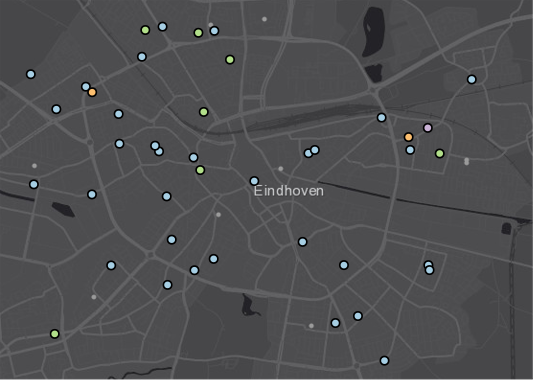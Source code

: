 <?xml version="1.0"?>
<!DOCTYPE ipe SYSTEM "ipe.dtd">
<ipe version="70218" creator="Ipe 7.2.27">
<info created="D:20231122131008" modified="D:20231122131040"/>
<bitmap id="1" width="556" height="396" BitsPerComponent="8" ColorSpace="DeviceRGB" Filter="FlateDecode" length="118299" encoding="base64">
eNrsvfmz3dd15fdPuOIqyyYxTyQ4DyAxA6RGgjNIaiBFSiIAymnRjiPK3UlbcneSSjk/JpKr
k0qVk4rtrq5K5V/MAj/Q0vLe55x738N7DxBl1Lde3Xdx373f+/2es9ce1l77G9/41jeWx9e/
/k39/OY3v81jHXr8rW99R79+5zs3Xn/9zRs33tCvepJfeSVH/tU3Nn3Q/h2c7auvfkOn+t3v
fv+jjz7+3vd+8O1vv3b58tWrV6/rwWuvva4zf+ONt/RAr/nwwx/+8IeffPzxj/SN3nzzbT2p
/9Lzw0P/xaHHeiVv9dZb7+gZPeD6+ND/vv32u/yvDr05L+MP9QL+JA89qdfrlZyhftVZ6cXv
vvvej370Ex06208++fEPfvCRXuNz8Fv59PggTsPP87blSc5n9n15f39KXgf9od7wnXduvvfe
Bx988L3vf/9DXWqdnq7kj3/8qQ490IXl2up5nbN+8jJ9BT3mNXqgZ3ixfuq/eB9+1U/9of6K
Z3QF9AI9r9dw8LKf/OQWz+snD/hofYT+y/+rZ3hz3lMLw4eWir6FrrO+kQ5unL4gd61cCg7d
Gt93X3AuVH8xr9dPnYN+6sT0XXRKOvRxOh99XF7qvIP96Mtm+InDe1fuL9+CT9fu4Hk9qcds
JXb0cFNry3Ns3JW8jCuwzes3vpveql8Nn7m+0c2b77NZdIV1ZzFWad9kInRg4h6gvfq9Pnw9
uYzaRFreuvgJH/zvTq+zl5b/yg8w1Fqxut2zlz1ADDJo8q214LX8tNllJ1955euXLl3RT74F
YKrtL1v0/vvf1U/QR3++wKBubdi/HYN4JXYsoSHNRWKB4QDrl7aFN5Sd1P3VntLX0f5io/V3
w2yW00hU4jVrE5d/PjzhjoA6Z11M2XBdcPACdNDZCgISX/RTFpgHOvhSeoavBs7qJ1aaF4A1
PDCIgCMc+lDdRB1AiQ490Av4E71AJ+aLYDcAk5gYkcirXzFoXOpycJ19ScsVLv5ALg99Kf3U
NeEr64HOTd8IFMiLX06vYEqHoaFX012jcn/1bnwXfc2yfcrR99oCnoo90U/cP7050HY/Rk/v
gPtXPKW8+Dyja4vrosWgx2mgOBMD078eu3MGfF90zXWptddmgclOsZ6laEeIn3Ib9DyGVz+1
qHr488CdCp8JTo62NiZRu0wApFBIB0ikA7dci1MghWHR+a+Nc9ndji+82YfP9/AkPd78L8dB
fqX+S5da2CS7iqGWtdczxpoOELZmxVoaNIG5tZOc3nieLe+Wf+uQkM8iPjIi6No62DE86coT
BQhbQQ29TH+iB0JY4pGMRDiGJ8xHZzwCJupNcIP1EfoVk86f5Hv6nIu3MLThw3jTl5R3yPte
4hQ91u3TCxwqCoP0fXU1HIPnChmeTEe68uROMYgbp83Olhn6ovezr7HzQLwe7A6DEj54Ky/C
siSK/6b7onWl5Yd7o3Wlt7p+/VWsmQ49+Fc0uZ87ywNdZC1p7eIeIO8aGvJNuE35DGE7XiKO
U3/Ng7omxlxWvqy381c6yStXrgmG9L/6FUddVw8Dgi+6iIO6ISpeaLFOPdhxNOQ9UhDK/2vg
MNZo+7CVMKrdtqQTmJCUls1WN7/mbCOXj/CpplHNd878YX40/+W0JE8KbgRGssD+Q4OIgXiY
G1ynDQleOAFgThbeGFSgqnzN3WW0FnGQL7U/Ql9Z4EjGkmyhroDAWi8gLcalSMztx8yx2enB
h4JBemDns/t1ZK7W2ZL1ruS05f7dJwZlIi79Iq89nGd9ljY+/pue1EXW3hHi66ce6w/5Uv8a
BO2J1dUVJvOpW7C30YTxi1XkdeiF58xGgt2DDYXYRMRonK0eC4B0fbTT9V+EQrposuRakDIC
ep6d6Kzaxp2b8YWzOg4EipVOQ1SyeS5O2WSB7Hqek3HJCTCSOSVJJQPunTjzeAtWlhgtbWMx
s363NLwl+ivJIk7S2Mf/2r45WsnXkyuTocgaSsZfJQRbe/VpnDn0ueQA9UH+FM4hc6T5QbuI
Izo0+8oUeOLF2qqkzT/99DZIJNdRz+g1LrmyABZxTU/0Zdp2+4MPdayNTV6UfnoWbptcHD4q
n6IAZBcYZLADg7xghrGhrwYrMO+CloEWA8lhPea73E9u8F/rQdxfnCutbfkYZWF45ewT3OvN
vV+oaWL5XfVLVsMBxLyzrLVOj+SPjA+JOCJHEnFevXyRrKcMY/xhTb/HCBnplD8sTuwwquq5
Nf1KKHTr1h39zJxbP6V0Dv22/QwJT2ZeZc9s5OuH8dEQrEGExCD9KhiVY6BvVIxngcJiM/O/
eixW3gf2AplYjBIB0X2GD/1sCwbZtSg5W+p6MoPmUVDwWmNcXkmSfg7bZUhLbW53X0FvlamV
vTr0zleuXNMFJ8V97dorIF3J0vQCt6HBaXPv5SwGdVDOzHOvurIAdAsgqMgI6H8dDWVde+1L
+7TzlR2R+XVh97bH8VJ/2XWt/37yS3wR12i4bth8XVKtZ6+iBxV34HWQCZG3QwCSaTrO9kGB
Nc6nwnAtUa09XTShD7FGBgK2ltuEQmmcZ7WDfGXPhpUUWTH4xYbzetBTh77CLOrpVnFI3+p1
q7Xzn7a0fGjWU/qfl0gQiKS8BQaVa9XfxHcnjW2WeIYZM2pPiUEknQ4Sg4p7YAwyDUMouRGD
ZkFfBt338xX2CYOoMWEfyPuRM8n8ntlTWDaoEYKenhXsGDSr1Q55oab/JVdBi1DX0Hm54jxv
WXrOAnqvj+9tnJVJUYchB2PnSzaML6ufJL21qnnmQeXBOBnbBN+Lh+QQJspjpDLOITDCy2J3
YNAKQyD9qO5WlXxaKSuUxd9ZZM779aTNECN4PRwt8gnaQfpS+Q5Je+On6V4LzvaM1F3M7PD1
xQUdvg9RDxcBMAIFZI1lhDMOdd4yOe1ZV+rs926OEkbhiusANw8Mg/gIgM/UAs5NRo/MOTlV
KFtb8hKTsOcsUyYSHzYMkrGiQGOy98WLl1944dzRo8ePHTtx8uTps2effO65F86fvwhTSIES
lnxRxSbzkzF1dz+GC5WDM9EDWQCywSyPpGRsGZiUEMaBSSaI0kPrflq/pxwb46CNT+4TBhV4
JQ7SkpY5kjMpM/tAgqCyPAiI2H1JZjiYXNzsAGs++OB7dIvoonF6kBNy/9oS9lSPd33v9Blm
AMy/6hCWcUGHtp6BcYmEV8puC0Y//fS2zDiVjvwKBYOy5FTCsXxPM8nL2Rb+nsl7LqksilC5
992KAgpQDyIOSoefF5Bi8r3wxxWYWx+Uz8h3+YZyTQ4gDuJs/a1deVEYS2+U4yAtyy3joF7+
yDjoIcQg7TubWb35hQuXTp06c+TIsRMnTh0/flJIpMf66eOpp555+eUL2pXYCgdEMwzaSF4t
HhELz7ReiDGkQwVJemfKGVu60GmWdcL6Wyd8SrqjLN1FXc+szuGRdS7A/YB7YcBWMlp8X50V
Xr1OO7OsDwSD8lIkeXL72Hb/4JswTZaNthRhELwyFrkLpt7LJR2XruawN6TwENZxTXpoxdEd
LtGszviBTBmhEP13nTzQi029vtC5E52VkSjmMykA1FtXOiI4FeaKDDztwkkYltXK3ixbuxz5
rXWVjEEmeBwYBtkHMAbp8XvvfQBBy/22ugJbctjyK5e18XDm4vD9uA76VRAj0Dl8+OiRwyc4
jh45eezoqePHTuunjkOHjgiJzpx5/Ny5l7Hn3axh4dcYNGuOs9OVJCJdf90LYIhy1e4SXHD/
emV23ec1RM9t+JC87CC55Z1xravneivYdPA8wxkHwH1kXFid2wEDUCkaGhNdkdSlc0Xy2rVX
3BbUyTZDnYQ0dD12mNVGbTdmOb2ZS0/OjXeA+6HwAW6VLLnCor4lE+wcBZRiVqfnDbNe+U0T
IjuLYEblMrS5wRl/AH0A7g67dcaXzihpSOQYegL6FHpjk7JeYrr9wKBhMYj/laHjxlm6YcuP
GPYlPeRxEFk4nZgeX7x4+eTJ0wRBII4PIdHhQ8cPPXo3JnrkkUN/+qePCIauXLmW7Nb0wzfm
4ha0+XLLeB8aiHQ75CEAQ2vDnuEPcRNreNb9PeM3LnRIhkep7VL1OBiul8nG16+/imtB66W8
qe9//0PMvi7CwYdCpaOt8ygInLl6B3ZuvVaYLpAunS4aHfRae3qGq8rL1pIIhTBmqlJm1RZl
oOFa6qFKb64vBX3cbFkzfGl9HWfkMl7rGFT+q3OhS4qgm76iwzBrD+zYna47J0/3qJNUpZRf
OpsKn3DGVEzPk88l4e9F2O3SfmBQxq0lCSMrBwaZL5GyM9tjUC9cPoQYxJnLXml/nT37pABI
kc7x4yfBHQdBxEH6VSB17NgJwZB+KhRi8yY1DgzqjQMLU5/32lmyBG7uEdo+uh26QRj2bfqe
su5TfM40GjNWyezkS3koj/L6RfFon+pB9F7pKtHg/8EH35M/jKtgCsqDSnbl4ZVs9iAJnIPJ
DRZ2OhfNC481o2uIdIyCCApDZOTM3vGflDafrOAkXbb04GzUQyhZa3ICs1iefWcWLv+l5+lv
0heh7a5EOsWYO9DIhj6+Gt18JjCUOlRJ/qSU0BCJyhZzM75PXh+HhhKlENNC/HHlPF376BhU
HncgMAaZIXAAGOTPSheFdSK3R+cjDLIA0RqDCoueg3pZaUZ7OOMgmhbl5inGEfqQbRPcHDl8
QrGPDjJyPPPoo4fvRknHThw+fPSpp57B3+6ic8agGTe71w17erkUZ/WrbCkMFq7Gwpa6VXbW
q14swJCQsGUP2oym4hV+ADYfcIFyoKsEqUaHrCgZSB0u4T3k/Vb2RgqHpMRQ90OrcybQCiGu
eme2TbtYdpu+aZKZZOTsZRVGltv8e/PpomewLMuhdqiVc7KpM7Nnvd8nqW4YNK0Ho0YvZmW8
NqQiDHtmCyUgwyL/ulFNwtfBMEqPBoIPs3pZ+fN+HUq4N2vU1WtIeZnhYINfGpp2bcB7UaZ4
Cyl8QcsS6hy3bt0RAKGQsNbSse5EUQSaqUns4itY0nN3+46qRHKG6SSFK6UHzzz9AgWgL+Od
e0HQ8HCIJKiin4h3S2J2b6ZeR0CFsDrrZXDyFuFNKsVDPthMHKP0JruHK11BG4HUxeUovxYf
IzsRsnK0t/mlLtAE+e3KlWt6LKeRBUxfP5eCFJzvfgr4FNv+MKhSwJozHdG9Tkk437XGXREm
MqAUHZhEEJQtFUpAe7548TIlVKedix7CsNw54+Es9LGtgVCEFAq0FUm0pNLZbMoVoe9boXEx
rX23zhjaPeeTba3lfHrH0yK34F8N7ngF8ORnvYS956jEZXaDe/hZrhsmxcFIkhuLlNBGVN2m
U6yEb/kYrAcT6VFlL2/v9D60GJTmxWCBdSLJcOrk4wp5hC9f/jy9JQZdvnwVnrYxyB3xO8Kg
beoy/km9WOFqprns2aY4SX/ztZ7ksEo1W71DZcL+3QGCvW0+6m2z2G0YPro+OO3CaB3Ycxj1
joBSDzbzUe4Oe7DaDskQ4OR7BmDXAyCsQ8guGBIAkqmi/5UxpIuECwjck9UsbLFUUCnVihkd
LgOWXITDBlVs1CyBMNxWFr2h34SU2traFMmgmSLcEHGGqFqc9hn/xylEl4ALJ7kLC6QmgHGw
A+Iag0h5CfVK9FcCwyKgtyMMKqJ5zlVmFpTQW79SwiMMhKL5FcAg9l3KobDy9Vi75rnnXjj0
6DGhz4njZ/Tg+LEzawy6l507evz8+YuJQRbf3tGtKQ5VyYaV+AjqJoUhWgiLIIx9oXU/4Gz7
ZKC0QMxuT1yHLSt8bzGoN5nyq4JZfSikYkRfLU0ADpqaDoTp9eSgSD5TOaIv+2HAIHsUadKT
cO5c3C74HklFMD+WHFd2+pR2UUbbCN/1h3K9Lly4xAXMLoyS/ykMsRkzeVinKPFFvk/3zGfx
VwZ0Mm40POpGZ4l/Ld3Q47u169gpajnqqIeE3Q74xQgF5DyFHomUdOiQ055x3AyD6ENEH6PQ
MDrhYRfWu3ddQfxLH5g7otukr0z9jsYl9HI3GtVCtnyYMSijFX1riEmnTz9G6UcYtE0cdI+z
fezE88+/6LMyBm1Z4SrlnmF7Tg9hIJ3CG5FNwBAlk2GjhEhxTW1kumhJbwMcBvUdqgoG7ZOV
zkPXgSycliuQRBCEmSWjxQpHgJc2TA6PygLCHhKZu0y+OQpO/vaukd27AH+mZJmGPHxiTCrX
+pVmbfq7Sz6qCwLMvJdhV1rW1jO9nzWmHEU05JR2rjX/hRrerVt3IJyv5a9LMmoRZy1qpllt
9zXp/eAZbljwwc3ppZQ8A4KhLmXemgUGMcdQl2VYJltfJQ7trM8++3MdvZGnnHbq+6XvAQbp
i+tkwCASPoyC2jhDcKjK/rDl4pxFxxy5TvHCC+eOHDl28sRj5OK+hJiTW2LQk08+XUoMhb8x
u3Td11rHuXhuXFgoTDgJHnFSMvnD1MFwvycG9e68oR6vnec+6qW/+T7x4kpVSNcEv5EyGdDD
+Bh0z3Lml/uvodyQovn009uyTg8DBhXp3ZSbMyfNfaO70Jdz5F7kmhea0hBLcHt0kTkHwZBD
oSLFXCKXYQGorPwCQH2tLrjfZR12fp3jNQYBaA2gfrMjou8sCJopqZZq+1B8tejgGS7BIOFC
sa42qhtxML3BjDuGGETej67kRVpyVg8S7vzd3/0v/+nLf3pQYCh7dWcc+6wTkYKDlE4cZDLk
4mYNidkPGyehZOG8kU+cOPXoo4dPnzorDBKyKBRaYxAEOTDozJnHUxamY9AMerp70xPF5W9z
hgWzHpjhm813nQPfw5+Z2kmXghzOmsxe2ll/4kHm4qx1hteExibamyxggYsOxTuCGEqcqUNl
YMLAPgy5uCFTIqNsKkS71vpz5WtBlSwWxoOQqBRDiTEO5jihjKlLMWJoiFLzpwBQF+rJeaxr
Peref6RnCJbdtTrr8VzoWi+yYcMwKh253vTk2Q3eULYeuubGoD59r2D3zLHM0GONQQyOYYRQ
FwXq/a3l+NnPPv9P8e+zz35a4qBZz05/TDGINabzoR6UnbPrZv9ycR5OXpx5a7zblSvXDh06
ojjo+LHTVkXYHoOOHz/pPp2kQ6+DZe+74hWkXsHaPePOun2g5KvTmRkWKBca+JlCd92wLMJF
NmDIM99DLjQ3kTwbV560qqCnDESG2MkDtrPnIMsEJQbxAkGYvEHGfD+0cyisBO4Okd29D5Fs
SVX1ab/cQcZ5u2YEWYtVR2WNwNwl9dIfZGNbGjDTn8mZbpm8yuRSzjYdpvUW+tWQJSzRyXjo
oZjbcLJnHy03bPbvVou/cnt4JqD62Fa/kvETLNrhEFhjdzG82WSU29mzNmYYxKRsBBlS42XL
OGiNQZ3FV3KS5VuwixGIIF+xUWanSxJxPR+2XBz7l7vslPilS1cOHz568uTpuxoIR04Kib5s
CNoWg44ePW69uDUGdcTpOodrfTkktSEyWV9X90jWoDhpGQtn13mKlA65Q9wv/yHvM5vPvkjG
lq6NPcQgZ970tgxuhsBJOAOv4M6dn7KMWcCGG17Ga7S833vvAy+qHc2neLCzkDIk5K7l8CNH
Rjmq2woSnhO0U1JTlgYYKCAcF2Qz8/Hq1ev6CIyJiXalybrEDmkcZpqEM1M/rF3OZmoXzjl/
rrt/+/Zn6FE7DHGqYSZe1/Pnixp913Qd1vdnszCQzVcgMJS8TsztKf3eu1T6/kqrDlN0ocZR
bvMF6TdimJMsubic0zcjz+Ny6GumhjbpHW1YeJjMIgSDtkkuJZYlUfA+O219+xI4ZqPrFtNz
dFgazh09esGzz7x48sRjjz5y1KRrMnJz9DkJfxv2gjDowoVLBFmFUjtsPUjPpzOFdnqhmJMC
dzHfJLNzJdWc/uRMAz+9lG2GZpZG+E4lKi1CQ2ufQ2PL0PbS90TegCCd0AbEIYQnxtHzQiIS
RyQZhDgG8d/reXx9JlHmPIkQPZaoX94itrM9BuUD8sC6sLqq+lxi0t7In65IiTV6KmnIlhl2
9w87DhKDFi0GOZQHbfCS51lj0EzmceY0lrpVKcqb71FmArKF1xjUs515JXMz0gDYiRyZLacf
Vp+YWbuhVpK58SW9r8BNO04HjmtWr8oSMgsOvGMBg/5UpnAmoUkwy3tHXUg9JtpDDLIvtwuV
yFQqzr355BPPwjFwLo5QaI1BeuWXZaMT0LPd7pftOQtpR0uLuGnFHsJOrw+jeFHWLYm+dMDK
npplIYa62cMZuEOvtQd6/r6l39+eg8cWlNlG5bHeUOGeoQdwAYP49bPP/lzLlSfl5X7vez/Q
QQmgNHVulNp7+OeSF2p6BikZ75RKKKnL3TV3lCEFWjyW8UHAECKiR3B2DZk1NHSp7WGhOUOV
nkyeUaa7LKoMJqEcRMqiV7/WctxYBsrPXZAQes9m/jkoLwzS8z/96b/gm/kN1wWsRRzUMYh2
D2h4wypw4e+V9xzORRoKrST4ekxS0vvJv2ld6R6RxNBFWCPIsEmkjAO4fwwydG6cH7rg8bpX
MVNnZ04/gTYCmKJDYZHFeRYYBGZZNc5WdKgVUIZ3w7BNw4h3uiUGlVFNVO4QNpzRqrvGyBqA
hv1fvVjZNXhLg4lPeMas7ooHHLJpukryBmG7kWqzljuL89atO9AM9KQugqwKs67IOlIr6ROU
9nxm3wPEIOu8sahc+KY/N2NJXuz9vmsMypZSmqpku5Dju3btFYSG+ozm8g7Dmsuw83TWmLY9
P63L8jjPTCiE/+YvNUwsF+73bCbsMCoZyqv2sKjUcMEgHX/3d3/X+WaLwdx5nUtJritUp431
kIjMxmfKdDENdjabr5S203kgl+5BRbweLTJycRSGaA5a54i6LGFSB/cwDrIX5Okw20RAaYJ4
B78At/DUyceNL6dPnQWGhC/zdNw9Ge17P4+deO65F4pNKMP7jD7mdJXElNl6i+6exeHESMo5
9k6N9dsOk/Cz7oPOknV7Y0G9zMUN57e60RJHGkeduVqwCKjmkHMDhjio7Cg4kh+OK67PZXaz
3koH/JOCcV+lAz4Gy8ZS6qmXWyR9hq7+9tswl4T7dKjHCfd1y7iJ+llcoMy9DE33TJ9qhinD
sn7BoFLo7BRoHTgtWkvwK+4WYT7+/J0ffi4EmPUBbY9BwxJSb5jK/+0Y9MUXvxjW+jdKOJa0
f7mMQxU43UQm5xYinDFoOKevaKgO+VSzikORMdefe3i0drE+F4k/AdM2GJSNlmvG4P0IrmYB
ZcbRTQwqysBgrvMwYJCinnuVnSMnz714QZD0p187tMagf9ErdOzE008/28UkU++LnFvx84sQ
ZZIZtgSL3Ke0ZxIKdZdy2MizYN8Ngakr7ffiZsb+pR7UCxnUMuyre3QsjYTuHnXCzXEQuWKt
TEObu9tYvRaiWRy/1+hTJuEWkPUFcXMWa760q+wOg4pbJTNCiz1qKvIirly5VtoEck7ZQpeg
m/fZHNUuGdq3RvemUlDIGMq8b53/u+99/8MvfvPDv/lHHT/4+a/feOvmxpndCwwa1mt6ubyE
QvkmWONf/OKvF3yz9Tlsj0FcEOIgCE59rM/wfpU82Ky1ZAhAKFeY1c9yok6n7S87gMSfp7uu
MWh4UxaOxP3LDTkg6tLBqceYmifsyhxhxgOBzm+1EU69+spdikIKZc8wiHTc3YbWYyfOnn1y
qB4zyzJlGoqYLueez/SphjUX9xTQ0YY6fXE4O0uzC/LMAp8Zq3+hmjUTkxxeDfvt2nHCDreL
ItQMEpFwI9tGHzc3MRmSeqD1rHeAqe6ayHBiwu91TFTOHDRHd4i1VJDIAbgpkXsixZ8hBvlS
jxly5+xQGm6jTRsSbgtJYCFZsKjUDOdKMKDnrm/z+d/+6G//swDo41/+k46bn/xlZ+zMdNtm
Q7rXIz5n1SLODW62zm3R+7mYL1mmu/ZUZMEg3S/SDtCzu/D4zIYvRMAKq7mXCMGgLGTDZWXi
JOdDQ/QaOxZDMfYEgxZYT9p/mNsvpRbyFW7rS2WDJ594FhKCAOUbX//O1SuvPvP0C0tq3D0M
uieqcOzEY4+dnVm2tJMlAWX0GWr2rmu4Qyk5WQAMdepAlmWQi3NIpe4WYKGw2tEwJe/K2rDO
TN4UvR5NZpLATrLpgF8t30yYQn4Alx7KHFm75EniN6LxTssqsVWvQP3+chJmXk0Ka+eSQ0un
rJz7GWdc7qn7WZj2cjea+JLqjKJprx4uOsjKLug1x95wNCzu879nb9z82o33dTx9491OnMv8
D0Xwu37OX/2PP/mP/0Xo88mv/nkjBs067GYYVExiz9G576lgkM5NDxT+6OgANEuYFzAazhks
CjxaQhB+KAll3LqNDV98L1PyHABmlZ9Q2ncHF5SuKMCIqUbruT8Lz2ooH7EL3lcX4sjGtx4K
5Sa1iCgDd7xhbcFefOE8fGzFNdeufv1b37yhn8vmoFPmzoFBp08/NjuBWQI/h1WVKzOs3cw6
ekxSwtS4KpTNblke6iRJF+9mDQ6zldYnlKX4bY+tOCWLLZPDMe6Qc3NvKWUd7T73YKZwdApT
0O2ClJn+CgEZpzfxyUvy7StZGxpyQX2JFn3T93MUtjOEEAJVfAAidMi3mYAaOu3D1p4ePWUJ
u5CceUMB0B/d+K6Pp157J2mcmQfwm9wlJ9z688/+w/9NKPThF7958+33XMMqCgbD6kBhuOUp
mWlWOlVTzyenrTlfh7oU5uvu678sV9385C/eeOvmxp7NNSYmKvlSaMcBQ9p32dA67Mwd5tyG
jOhSJs7TgIYBkZKLgC+q7Sxnhj4LmIFJ+++Jvpk/0yuAuw5/1rIDveOjcIAtbzIErOvXvuHM
28svX6DZ4fnnX1xgEAB0D4a+jIOMa0XpC6e0k+UW3zeV8POGrnOhpuhTvifoyMG+vFsZJpLP
zwSxZyrZZVxUzw+XDYsZJOcGz82gw6/I6cD11WosKbvObfPYIEjCbtt3IPAVqPvstDw0K4/u
jg635SZlZ2kZYMTQwNGav3z5KjlYYMi9k7OIpjcQDft0ev6qWKc/vvFBYpCioWGXAc9wYlpC
d3naP7r90U//rey8OQkLUz+cf1T8vfT0jLZZkEpgKiUMyNLaF/eef/PmD37+a/KEeqBfd3qb
hvJ9SWQlGS4IIO2wPVtpqMlTXj/M/FvvhYugz8UFlZUgspZBoMMigaacwPB8OhV8XzGoREM5
083F2UyMV/GEV74FA0GAcvbsk1CCX3jh3PYY9PjjTwxzcW4h3AhAw37PUhncmJZnecsIIE2f
ufQEtSIvnMIIM/dp2Jq3sUm8IJe2uZxkYhzjzq1bd2hXdw+pRfzMVchZ5MY+XAU9jy4cKTh3
Ct/PfLffUwzqY1X92N1ne45BmY7AmOs+ypgzPVAffenSFYqwdAcnASyN0lBitzf1lHmOnQ8z
waAPFpOGHCG6+kDnfpcwmk1qGLbT9kRBwg3L+PHX3hU+/slrdxOG+UX8V9Q3KZe89+MvACAd
itTuAuVO5honDPX9y/+ipAdLkAgl79GiFtDrPp0ON8wBlrZiqyKQIOVkdBFSjXCYO1q0KO4h
Bm18vWGIbBtVA5LSOjxMM3N0xqDHH3uK+s6RI8eEPtoyTz/97Jqb7Wl3R48eRzq7YNA2sc+s
r23Yd7MxRc82YRSOPIpkyHvtOfXa5yzP9BxmAshdLyXR0CwLmgFpfzPfIMclaLHpbPGcc1qo
x9n0Yi7fQrcJWQ8qmA6X3JK5O03prwYGsfwSvvcDg2xYPGJbBpx2e61DT1dPG87tK27PcLRo
8aV7gqWrbbMyZdITg555/eawI9v6ME4V5nSh7ELaHoNKjqtnC52wEgCVkyytWOxlt9De/NHP
E4PuEsh3jkEzoSE+kYqq9qYMCMA3Ex+YzZfpt6xHiNm2Q4nEF412La4//gA5edybXssuBehh
lLffGNRrQw5/clo3Llmpif+uS+iVb734wnl4bocPHz1z5vHz5y+ePHl6SwwSbD377POWLV20
CG2TsN3oaaxbVtlKwFBGQNxBJ9xmxLahEFzHoIVEvFEDvNOZoESteKdUfAhe0M/nvviiZYqv
SKRmxEdOTxCGqnNmPpP58IeAQV1a3NFip+beJyehLLyu+UybIfwE/UrjKo20bsROtu325+N1
XjoQvUT9WDCk8EcHIUafBOG+CW8NyMmYQYXkzh73aulib/a1mtoCKeDzX702SBhy14xBALpW
+N03f+PdzMXp1x3Z1UKRHdJCUOrWPmVPLWzUsHurzG3pfOwFBlmqVJ/O/Ag6gyBZWUpuNkt9
iIx7m4vbsmfB4gNFH9vk58SgFDLVNlE4IwA6cfyMO1XXGMQLwKBz517GdS888C3ZGuWeDimF
646e4nIgp4bQsfdF6SodttHNGD6FbNO9kbQkej2xD+s5M2/8qp2uPd6tUB+7OTw3LIMAiCkM
+pPSZlUYKX8Ix7AXNXlopT99DxNxbKuSGJHdIO/KXb5y5Zo3JjDUh9QPOU4ZCOf/Zud+CnXO
5tGvead6N8SgaHCAjUlsnkPo1hjUtRmH2TnjdcOgDxyXpWo9sHjvydffufnJX+gQAO3iJs5o
cg6T9XGWunIublFt6bFqt1p90HbeDn+0Lho5DTpSZR9oxyAszeTtkKZVAGhI7t2ThqCFy1RU
CGBDufcKgHbrxJA+dOzYiUOHjjDGDgHtbTAIvbhLl65k0Rzsm/E0ypyvtLqL6SfDtF5u4UwX
0HlHRq6oxm0pYdHFuxYjJOwM683dKuKpcHCtcYz1X4qMXJ8toZn3aQ6wGIpJfvDB91Aqgwnc
6cpplv+gMMgDhrq8TPaK7iEGJccs5wRp+SEhxQhy7RECotI3lIao96V20m83OH2mQJ+2M2sY
8VxIh42kvyD40Z7vXTPTAC+TDrJDvycKbIefeu2dxCA45BmX8YeUhLSRC9N1dwW+TjgsA1+s
8Uu+dKhosRBcKpSMjkFDFS8umlYLHak6DaqK7k+n53HY4rQQ09gPDFpEAX3AscWBXVbohIHM
XTz22FmhiaMbdHjWenH3njl6nGmSZdBYVuI2NpkO2UFD8c/+Dhm/28JAFUPvgq+fCth9Zy36
UmdclDxPvZU+EVqUR/NYTZTZcMQ+9HO5zFQaZmeTxPOAhk2qxxe5y2L8QR0l+dx7wUo1fM+p
ccUc6RZ7FLXsic7q8uWrL798oay07Bcoiu59vkxSa4Yq9DMN3l5aTayEVYteHJeONUwhxk5d
mVZcdmVuwDKe2z0yZl/TL6P3IWH4J6/dTRh6J0LecKqwb+T76XOZYZCXhwcUyuwzC3LoJ89q
x107pdSDem8sjEpY2ZgOpkiQM6Ek9N3vfp+S0LB/ediHtR8YtM5EuVfREODkW1YHunSzt/Az
zzx36tSZR/7syPFjpy2gvRGD6A+yJH6Oa+nTD0uuaRYf9dB16PL5FoAvGchDQyLrhaCNuzOs
85+MuOI0zgq4XVOFJaePoDQjN4YsrkfFIR9UhBaLT9shdab2z+vZIx7bx8+UP/3KY83web6+
x7vkg2FcsK8HsQ/sYi0GGXNqskIiUNJqya6PDGvci5l0w42TXtZitNzGg/hdJ09p3v7bcBra
Lj6ibOG0CcXrdqcqm7dHExReUbbRdebQX2UgMwwN3MqnV+pvEchiz1KE0s7VT+YVwjPhgQ79
F53jfJB+6rE+Vz99CMJ06L/ycL+qD15DyAzo6G8JiPhQHFqW0Ey3eXZk8bFMwprNQZtlDocw
5+iMPHN6g3wKwORe1PW+Vixz4sQpsnBUhRbT6zIRp79CKaWkRLhiswk+a1+04FefIJ/rqmvd
81jrKkk+XvOzEkzZvxnyFyVeU/qpmRpxWC3av1QSLX5Y+teK1m6+ZzrAZXoy7U58XBHbTydk
4/COr3B/UHaEbcN72T8MckLJNDnSKcihk5SgBWydFh5ys4emtZQnyhzwnZ4/6ouQsoq8Q6eT
balvX7TuU94zZzGUShmJKfJRvn0y2jpDRH09NTh9v1u37rANARQGpAIriil0ULDTr3qg/9Uz
ekPek1AIYkBiCjDHwTugL+em8jKY2E+SUsvn/SvnbCoIT9IVBfLq0H8RH7GKQDddgTSJ28z9
SZZ49svkvuhWrszAylufkoxFgxpHy6O6F95jYpC2huIgJHqWgqX3YOheKHT0+OnTjzEybA8x
aLjvZmWjYaSJq4nkGmoDvVW8ZzC8O7q6YE5idSMSOTHcJxjXdPoII4h9/G6zMUPZhlBy6WU/
6hnyElr/Kbfrk/xDAJ1ZslErcFjrX+j+zbrO9zBBxzbXXcMSynpAlVc05CQMfLkiCjfrZ8w6
znAv9LHOu8MgaBWYcTQ8hxWN7RvP192O3uM2GraWCFDIFPOzWHKdISFbZr89ud7QQzhDREOl
mCf1gDFbeoD+PCro7DKdjwMrHXoBr2QAMecDBnmeVyILz+TziVM85vyBe4IgvgvPJ6jpDfVZ
w+8LOZbRLbS328Q5ciyFuZKN9CyGYeWOoL7fa9cQez266CFsY5pAq7slod/iywKAPLiB4UFn
zz7pnpQuEDRUHVnzUTeS07r7NMQgCqwkk/vkr057KDsrOQMZqDI+u/g/LAm03bzxLYiXRdtF
qrZcpRwcTIULSM2W88SvP5B4ZzaaxIM/ClllRqntlMs9xCCmFbuMTvOjFgyxDw3IXnUU4td5
s+QqLBo3iob/7D23+cpab3DkXI4pcjHbYM0sDhpWTNLvItiRww/9hj5udhwYgcsHgmg/aqfr
hEl/CesJagh5DBz06OE3coBTOvwathjUOL2nIcxA5rycj9TXKofHrOSTGSUxpoGfPACJZm/L
8/6v8r8dAQ1tfB0qXJnwH/Ins9DQk3VpeMnCuQrgfhBn4XKTLkIhv8MTTzz1LwhvEwy6N7ru
t3HQM888V96/MLQ3jlzcqL/XlUa6UHl/Z89GhO7oXsWZWu9w8IpLlrybO6nljSAthbsC5SDR
YcHS7FtvOAQzz4pxaQjydL4N36urMP3hhEWYx2zGd829K0keQChUzifV5IjKETU1DWzG9e3p
6L7A+hrbJvrY+JUZjcQKd/RtMc8tKWozsGNDZZaAujzwkSGPNtedOz/V/tL6x1YzuISeuKGm
a4/XynzJnDGqz4ULTSLOveQUfRwEkQGjmlPwnZPX//ImoB5wZijpCUMQyjwEgwg9qgZBV7Xs
GHA+BVvzbXlnIqZM1CQyOtdH7cwZnr5fuoZnXlg4AIlBZOGs2bIjDNK7PfXUM+sp3o6Dsh50
7tzLw/fPGS67wKD+ypmW6QyGqKHornkYbu9Y7LMseyxGKKT3IU/rO8gAUw8cKeMncqJ94d92
FsRs2LG3DB3c1LbKJE0vjKGC+lcsQVcECf18JkvNnhqy63tT2MbGh/uc/e1pZc7zoGB//vxF
IuVZT1yfj7lxRsNQJHlYBVtjkOXLIGi5ucBinqkOlAm0UvFZ65hhumUGZU4JMRzgMLKE3AIx
iF7p0meRUR32+2Q3rvNIbhwbtmygm2cI0Cd2E+F2sFL6d9jb61xeiloDhGnO7BH40MfBdXZb
EPu9wIeTe4azXo1yEIS3zPPO3fF8xkr5DjB4YVw4rYdtyZQOVz5r0N6VXJwc2rW9cKXeZHsM
4jXk4i5evDx7zwzee7vcTnXI181E/Ul33uEJ0LS+aP5NZylXkf7QrJWMo3EOs5et6yqUeuui
BWmo2OC+e5arFkaq/5VZsXgyX3kM6nK4lgOdJa+2mfW5txjUgwU+i8yPbiXNFJcuXSkVkKJL
VuSkMgcy7FMYRt/rHsZFv6H+Sgsv/fZSoyf3hV3NX80HSxFsH8Cxg46cDuyuTLqrkGtIClbi
dV7h4lhmEbawvJJnbri01JLODVdTn54s8Y2qcbn3e5q3D6nhmjh6AhSg17rig75KSqyUtF7J
v/VRy9S/uM4ZB+Uf2qDp+du3P/P/apVS2mZmWWGAW+6gkIJMRdiF8dHrn3jiKWPQoiT0u8lB
R08dP37SkwI6gXZ3GLSNpE+59cOqUCkK0/u8rkMVuh1Buif74A36sGhbTucc6m9bl6PnYNNR
L+YlFfBYD7RIdGfP/DqPrvtq96im98X15/La8qQmzHDBLPKle64jlxVGD12VWWC+g44egyeH
M4nEpiIP+yKtPNazc13LZX3+rDQdTLizF+3pBik8Vfhg6aInV63U5cvUEq4JlZ0krqf9J1rh
xNbpx1mvaK+i5vBTJFZIbTnyGpbAFv3jGxVvHCR6L+t7cQUIxHRVCUOImAiaSEXiw5hf4cP8
CpfGcAlMFyd9p/dxKs9UwEzrEXwRnWHxuH3AGbfGgjxpZzynmP8djidbc7ORuzx79kl3Bq0x
iHqQXnzixKlUiivOKsWp3pGXpfad7utZAq1zFO3e0HYHvbMsnuFjVjv0VGdrvYP0pG4xb1vE
+lIwaqhhO5u9OByR6QvFeF83CAwnw/6BYFCnesJ/7oifKdDhWNt9xaBFjgsjwypi6OqVK9f6
LJuFLm6Zr1rWbdrtFNIcklR7r2VPZjIakqoQFAUTQTPPUzCo1CaYy0bs41IIoIMaQznP4XiC
4Z3K3tiCWTP9tDKyoQjxmbdwAH1kbqinOqPHWKr9/tzF+rRKEj1T5kv4QI+XpZtYAzGVBoSs
ECHasy5V+0+chfsSiVbpuBPHzzz6yF1xuaeffjY/rpi+0qk6FPvdBQYNhQGH/2XfSWaKKIbE
pkFwqLKCXIk5+d5lFtEaomGpH2U2JjVsHZ1xHbJkNqRpsT61GFKrpMwIS2kUw9BXlaqdJSGX
/kvmswhULpjPQ02Mfe1dvXF3Etu9piE9cBNfkRhaj4ceGlgwq2DQulbSA8McB8PllTPGFgBE
rO2MC03BqFCRjUHpolP+pp2zzNvKZMIMhmY1ZWPQcDLF7LoVWPfLEoNIs+83BlmPiIuDsMaD
wqC+/IivYVlgFcnXYZSQBAGMWC0Fg/r8zUXh5q5s6b/gXU8B6NCjx4Q++inMOn/+YhHiLhiU
dckhJWnX6biZAnbnO7G76WgzNTGXvQudNODg7FG5w/2DioPD5qXrgLpLSJmNkCfW9SdJ9/Uy
bubuwCBaBYsvVxo0jEFdlvYrNqPBA0pSNGBmlodk7D4JzrmsA9BP0Alg2D37+/r1Vxk77rSb
N85wTlBH2NKCvQ0GLRpOSXnpCjPIhrSMfDDa4m7duoMACEGN9gg1C7aJViwdlMbEGd0iUxAp
xDoUmZyZjt4+uWbYdgpH8p2ssEQTxAFgkD4aU6MLjp135fqBYFAWBNPEIQijdevqUmrb2ogl
LSrrtklRGO5rfcqLL750T3vnSxhaYJCgx9Km9AamaHaRoUttnC0BaC2RXdgmRdymzB7KvKUu
IHnUIpbLNod4kIlQu3PaVlznvB3DntPkFPV8ta1lRkO5zssXgc9PktbLkhxgryKluOsfAkPb
ije5AAqydOVPL4wsjhQM2lcYyrHOWlf4k2+//S5ttsBQmeZW5tkV3t1wLsOMe9NJ3UW7o2uQ
uh5qjVztIFN/nWSTaXLvSeb0LBeWUnILFbI+J2KmzzlUMSpcoF78mjEKcmHARnPBd78xCOIu
0lt0eRxMPL6QYl5zt5D4RlBCMRHJIiYuGQsciTDBYaM/jJ78Y4/9bl7Dlw9OLfqDwKnHH3uK
j+MdhnLclk4tGdpF7n1LHaSut1Z8LWeluAh6hnkHOUvILB3cObMOSGsnM6foJ/RWC/sMXdjB
zR0OyvJ/ocd07RES5kh5WKuH5vqFrGURsP3qQY87UtNe7QiDhvHRLqZW7drv5W7S88Vdpnf1
2rVXgKGhjS1FrqIROjz5hWTEsPzk17PYKNAngSoHYLFBtHTdBgX7K13BPHLRzkr2wz6UbTBo
MQusTKkoC6AP0bACzwFgkA46oeyTIMP1oDCo/2+mOtMMImQEXrtfEhjq6v3GgsXWlg927NgJ
hOCgHBw/dmbBSXj0kaMKhS5fug4hYTavk7RJx6Dt678zAOqJCLtevghZ6uJQKMTGQf+QEQ8u
sDrAzM3lgGXdi7TO/DgIcpsAItskLljz5vxbGtFiIMzp9g7qzmTp4f0Kh0KunoDdWVkeWpWU
ny2Wdnan9hWDet8ZlgfSJpO8mH1ctDtKUi5pcp2q3TUnZ7XU3l/j97FOQvKByblRs6DZ1j7V
cKRjdsmVI7HJvZ8zf3LI8Ok0nsU8yo5BRSvVb8imO5hcHHLZsgD6aHKzB/Chfeb4jKtcxP0y
TWcuOoKrWiR37vwUbVW9ec50Lqg029cXLlw6evS4CW9f/jy9EIs7fOj40089/9p33lyk+Hxs
rCruYih86QWwPLizixkA8l/CWb2ShBvGHw/EvFN+QkF0+aY41UUGcHh6GWS5IQJ6JLxWOJbo
hFDsQ67KqGeohQpLLJZdHmX+SJ9H8xUen+rETtH96/5t7ykbNgWXvuD9xiDzJwnVcYQo+elJ
rVstVMKQxUStoq2R3MjFxLQ+jqSbdHQDUKPKofPkWwjcIGkTzRGQljS1oScFlntXdSldlbz9
cHrXrC23cHW6g1o4G+VMHFomBh1ATgzKK0xspPl217eyO93yjRhUHF3P4DCUOyYyi5i6IYKW
/2Ja95cLe90ZdOTIMYjZv5XimWLQ6VNnBUBXLr/y7W+9XhizwzeftWPsbhB8ZvOAnpJ1dNQD
CvtJSlcUUt0Z5+QbSQaECjPt1rm+jmtmPdEwf/RW1ki0ZGLm2VA+7BrIzt3pzUnNuVvZdzyF
F4Zh5lcVg3SX8b6SHJI9WaU1taAM/+v+mh497beqtlO15caxMLSRaRpi1xQTbVjJqaZlBoFX
RcGgmQJDcWP0DnRDW6/AutPMEiJ/SNkiXaaS7cyrmgTUYdRWGqC6NlE5ySEGFZ1n+34YzDxc
sS1FAb8hGKTjALCAXJauJN4vU5wO4HMXmjMbyWA9xY0ptiAVouVaMFkeWmdmrly5xiBvIqAT
x8+s60HPPvPi9WvfUBCkn56XN5vzQup+Rxg0S7gVM6tvDfm86KQVUoTHmrOvrQflLgYYCDkw
t+Q/FyNWU2zEaof0gFuNEEqDjuz7g+aqZyxyPhRrxQjYKuJzboNBw9To7+M4Bt04uxmkfHuK
qZs+++G9oSbHu+crnXfNcavD+7JPNgG/iHKAVrWQCJprmcrnGlByL+0X9dxdCmj3Pmh/NUsJ
uXUU5pvWKpJl/hSdlbASvdAM2x37l3l2Q3GqoZPZ4bJ3AnZu+TDkme3ZnvGzToL9GTYyGfud
jqiYFRE8zsMRLgIsfJCVuPZDwn3Wg9xvTfdPUiSqM+eHo10RO4KsohWilwFDttImtVIDAp7O
Pv7MqZNnjxw+eejR44cP3Y2Ajh87o+PRR456jgOPnzj7zEvnLq6NRpmOlyp2KbmzDYUyjUYG
y1w9uBBJ/ytoy5fFq7TmJ7jAXkOaicy2UxkU/dGDzbotV1ivpG2ZVB566SAO0Q2pPDhChbdm
xSrKUqCecxS+p9xoyCeETnb14coufPV0KbMu9vuLQanHS22xxxFeTsN5H0WpJv3AITFsUXHY
V34UrFdkJJHxkXOIC+d1WBjXfRZVqnGW75VtnjmQVBCDEq8VyYhxZjPgUHvAl6Ppe8F8Hrbt
DGP/maDQTKx4GHMtZL1dirU0XJHg8594+m06pcOu9o2yyX0OVCqlo8zjVlDItwfTKz0zIL1n
eTFdsQ8cJEehL0KZg0KnXuNEnMv01poTKF+9ev3woeMeG3TyxGPEQQKdUycfB30OPXpMzyv8
uXzp+tdf/faWUsZpQ/Jscxcsun4WzFJssvNs0MCIdyiBuQDEjDCg2WntnBVFPsHtnwYCHqB8
BdAQ6dDODJ2Aag5qGDREmLfWS7TO1cPH5k38pF9vo4FqBx/h+jV/W3RXuovIaXyVdBIAoJzO
0DVqhkLTZeRBsWDDrF2psyxEofc2R6ePM9FIplIb88KFS849mlFZArQCsr3i3wv0TotpbdNk
ikCoNoiWJQH7jDttf4mmbyzMukbT/2vYi5rCobNupp6TnOWUhiSi/JPChbCrT7cOnuTGGco7
KiV47hi3kvwbbRfYopJkPgBe3Eb2/gITuzRuqfppadHQiv5DMURkqDDXzz33ApEOTIMEI57R
r2cff/rlly69+sq3vv2t110D2tGQl4zaeho2t9Js/K7zJHbyy9Sk/FAeo7RmojXCVtRYeZI+
X6Lj3GUWccIvJSkB6DCjgYrPYgT5rDXb5o5pjF75SdcxGEHV9izyolC6aHV3Y9RXYLS3b2tX
PF4obxTc7/PThwVrbJEZ1DkJ4gAOawNSK9RjMnLubihaZz1jILfl7Y9+9s4PPxea9aG9+Slw
mbQjPG/U1Unni8oUvMzPcC/YGvqrYbNeaW7qPsDwfs0ULYbskWFPcU9Qz4h2eYmMTYwOpxPK
Ofk+drwb4Rkq5WgV15EZEajLzvwjcrAeIXcwcdBsolYp+swmFc66AFLw1j0vMpv6tUgNEyPo
5/Hj91p+FP7Q+GMwYj7duXMvo0q6pV9t05cAYR2SBJphOXjBRcFXhI2T5PPUIyI7xytJL5CZ
zGmGqPnZ4TQbxxEQp4pmAqADK6D4ybNJELNuwQyBqSIhDp9CWN7vaIboJJM46tmsXVmlfJAx
6PednOCpWHmVelfLAo57fWRYd3CzWBJRDsYpTZ1tPcAoAUPCILaqrdOwA/ru2b793odf/P0P
/+YfP/7lP334xW/0a9oWK7tq8ZMCoqcDvGNMdh9YPxxo5VVKyMAmKtprQ8rB0GQtSEcFbYuP
OuSmrh31HkT3ZUNPrjY+iDzrbyr/NWt9zYuZk691wSHH6oFuhPN+B0NI6HzRxTfaJjfYr6e7
vWTlqHpo1bmCDyJQJ1K8f+jQkWxNJfARHp0+dfb8+YtCH7QO3Me9u77C7NzsdNlZP13/pvyV
K0HdyadiguC8dV+5CK6i8le6+xkKpcYpCx616mRLetxtlrZzSFD3l3pPEz9JmerNM9uT6Q69
gDalHH0CBnUyducIGXq+AnGQc7n2pTsGzXQIO3VhOH+n37jCwDwYjRRra2PbtQZ0BZDxcTLW
gtLFPrz/k1988qt/FgBxvPvx57lI9J60BrAXQB9tB+eQhxqhQyvt3CAsU20rubtDIT7n9IYV
zM4lWCTrelJukU0a9nkNMain1yBL6yBL35vLhm5zLy+WlEVxpAkh6RDR7aDTiqbFg8n9zubY
rqkdM+ZYbsk+glOLhEBA3xeaDUQyNrgg5syZxxXvHD16/MiRYzpOnjz99NPPXrx4mWRdCWdQ
Vlw0bqQ+g7V6Ski+UUi/pBp6NFT00OwqE/15UoaTb+45haThTB2hEAvAwO3tQ6EWuqwF3Kjh
4i1bDa8kc0pRe+i4IomvpZjVYb8MkUBGhjlMIzgqNnPoruQl+grUg5yjGBIPOrWgD2+a5Uu7
o156THh8MKFQLgP8H3pwTHDN+LeTJd778RfGIEVDb3/0M8ACCY6SE2A7DEs2yQstUUk5AZyi
zMilBgjAV7JnHWs2YtAss92HJQ37X87eePdrN97X8fSNd8srO7kOVUnIRQQmRdWh26iyuoah
k21CKkAqCIKFQp4K8UNXHA6yP2hIsdhSPSD9Xgd62cSKwYTPL7SFxEJob1qCgp3HHjv75JNP
P//8ixcuXFJkBPpYaS1r/WunOrNw3T4vNG/7IINZWN1VaCzFAPGADAPcA7PgtN0I/UxWh7cA
P02bKNeMF5Lj5axE+H+HKdDSqVdWeLpq9Efr/XuvN+l6ProQAssgmBkX6CvWo+oc7IzsZH97
RuUdTlMto+4yC+pe9dJoua9xkJUAaVw18Uz/pW0odxG9KXPvSwvqG2/d/OgXfw8G/eDnv9av
9qM8f0SPcypcUZzLgDEDigITHtVEOlqfYtU7UqZOC+SFLToPCwya1RqG3OzZrC7e8+yNm390
47s+nnn9Zm/gzVBXP2UNiINSk2RYrC+ikcPqttuU7MxA0MXBoFzCpD98dQ8IO8h60HrC+5p9
UbrFi4a/Lxq+CrPF9X0NMc5l+Wcp5ehaCEj0om/89t/Xv/71u3mBLchLmTsdeqHDGUAbZwN5
RrltrB7AYUa81+hDIo4sgQMlXEoiwevXX9W78WIyEulhEvtgB/xFygT52SzXVKIr9GBeyZuT
bynS8db2J0rila495dCiGQe1aEc85I1Ci0gtqQhpeIeagYvF06eHzFamtWXcEVOGF/vXPefL
5QLAjSFStoKlbiXZCZ0e9sr0tt/1LLz9/rsff67jnZvf8+Tfgj5lG5Yk0rAhtPDr0mvCbJL6
hjzD1WP5mW/WB57OwtWhtuRCLCXbdYscpX7+8Y0PEoMUDS0EOXlMupI4qIw8GyZz0idM1nf5
K8AFxrurzCAR1bRMyO96vudM7W2jNuxOKX8bX1aiS8g2LEh9dy0VW/IUE+iq+B76kFmvHBGe
KQLbir5ysu8vqx5D2n9mXXxbiWKKKrh+pbfL0+VynLqeZyNkNGd2eoppWxS0YzeZPUY2OBFh
ZlF6O6lfMVvhjspJG3pOFl/QOTdCV51VWcxFMLlrqKYgZLch+V+WNhpy5x6GGCrnTw3pATPN
t8wzLMbK5P0q+smLulJXL9nzcWZOa2DbIWjxLXQ1iIbS/yHmhXMl2GIqNPlnJo+QB2C5Fjmd
XuzoCfBCbk/wcvFUFxPp7Lyks0mmw36TzjGY8b177mtYr+H1BYP+5LUP1hhkz1AbcMEqL5Ip
wzNMJ8FArJ9o2tBUSJxrmYv78W2GqjtZFysn2fOfs9z1+liIeZb1rE9kccIG1DPmkiWxGcNu
xXX9rVW1iZt4Adk8W8KNct+lY3oW5fW0ag98gBKSFfpGOVbYI4PBWcRLUy4vqXR+N50AlRct
ibxoIALYnTrb2TBeQnJLB8/i3NReoC5pYaXsDCKsgxE3vFCdRTnUzSblSBzkx87TutXIp5Tl
vAcykG5NZek9pCVBlC3MmQ4a1gt6v3xPq66H7e55MSjjC9v2VE3XM8Kgy5evZj9U+kuePOKi
D9Pi1vrSnQLXkaIMB7EDaaF4bUatZ50DSOfgfWbqh4SBBXduYXv79Aq//1OvvZMYpF8X87VZ
FZ7ineXXTjdaq+B2DDL1kXYPCgc6im+TWoK7dmO271Hta3t363aIRPkAy4PRI0OlFevAJ2cM
QZnjWjlwMJsOI0bxJRckPrzBa/hFhq7sjPxf5K99kD2DsQa5lL0G94CEA51lsIkWFs9NrEgo
wFbVgSgWe0frEHjCEU2Emk14HBLsCxfFKxbpbFkJFwJ4DUVepuUOYbrrc+YH+dL5DpYRHi6H
GZQLb0TvcPAYVJq8Sj1xo9Zol6Yc1oBms3gWjAWnTy3I0ClAewhD6V5SIteG1VKh1KInYWs7
cKbTxzwcVKeQwIUCSk4DfkIhqmVDXLm8wz7rYcOIJfi0bt1Wk720i4hmtrCHGfuh6fPZZgiW
p/rkd95W+PO1Gx88fePdWZNmVmnx0ikCWlewMzRc4klV8KL7lKbPNpOAEaVijNUwnrrPULqE
6t2SDBuddp0DHHZpFcebT6fSDR3dVZLMxuB5suMSdzyKzncEM+XGDZ7HstnZ7uF8SSYPiTeZ
PcuBsPpVLyBGAHRM8iH55iFK5pD3WkN+0xztR/RBbQgSna4V+o26XM7FFZZFMY+FA9NpnNlZ
QDaPpZj7GvlcnclQ7nihI1FIKSnUU+TEy+HX+PYB4gdfFcpYtXP1s5N3xoNKZjWGsad5uVMz
HV0LLJRCA/eLli6nenqIcT/1oBIKOaajKMnnUla4dOmKkxvW2CGWh1CH45QEA/s5OdBqKPRa
dNW6DFT3HnklJ4MKou3qDIMWfLYhBi2OgkFFQN60isXQIl9/MEhfBPRxjmJYN+zEvJSRHAr0
0ZxliezZeNz7rCd26myPZy0Q0TuDelC5mLuxeMGQdAp5DAOOJhVZNbd2utaJOSLVbK6gVXdy
WrRtV9YXeJ8+fqvPcPd6ywqFaXg5XJIhwmTe3HBKKITkDjUjYHHRTptdRf44/gok4lOgBLD9
k3nYVciGGkpDDErZZGfR9RVMajXCQqTv6NOFWWaN245PHaWWa5KiRgWhHiAzwTnDxQTqWS9q
8d6dA5lNdxo2v+f7ZMijjYP7ykj3PRf1mqlHes/KtnMrcXJI5ty6dUcHkxQsLqqtjRIUz3h6
+GLwfdG9KYWVnq/oOIUBJ29ASx2oN2tkm+VI+3peGEB3UgxvYh/tsRGDkM1BCCXpr0M1pAKa
pRA/HJ6oxYPapHY9QitdeHzXc22GycnOjijCLCVyHCLL8EasYWsYlrouo8VMpRLOp2nYxOx2
7SiU8+eYKS0qGaiXXjp/7tzLFy9ehl0G04z8QJnwMhSrSaJCH/rjPIwxrnf9mIGA74c0K1DC
OfjPZ7aOEkmWmfxZwJ9WoGdhEDs7r140wIdZghlCZSoS1pBHKDrByMfRizpz/IbZ7+FE+FJi
SOnaVHz1M66gPajBQJnm6gy3WW9dH7ExjB/TDKYfOGxH9aXWYkC4D81Aqh454GNfx1zaL9K2
5QzZC2wHqp/oeNggU9dA6MlcuNnUniEvbsZVK35+bzBBfoSC7DBfnYZojUELt2G27BfdEEN1
oP4FtfV0ScmBJMAVhYShgR3qfvsi60agro9AH0mbUlbeq5XTYbqPvZjVg7aswQ1v0GIYcV8n
hEJM57QOpN/KUQmThfVTsb9QRk/qwZkzjx8+fPTEiVNPPfWMfiV9h4dW6EwL146PGOZhkpfF
qshRJp62QLBA1M95FpH/YaW7FL8yGuJDQWTT2KA9AA1aPx5b3AmKw8Jo5yQkzRg9B9QR/UGM
z5tpCXbXa03jd488p+171NOwPOM5FwdZD/ItwF13O/CwT2FYWRh6dGnr+u3oSfsCYUh64tjj
9mBA4E3RkrlPMpLlK9O5D9XTku/oi8KCLv1TTrZQ/yUv52SyfdRMYZU8W8f3IUeujKXL6eRa
z+YkdEd0Vk1LbufMeeilcDsDXUi89K10NnL6OdSFdWFdTByar0z0dXVWJ+QzUMLbxGHWA39E
TxXuCeMlr5v3frFRvTdhqJI9I8ZvfGUvxyQjmguCGcfikTnHtcP+XL16/eWXLzz//IuCmz/7
s0dRTtDPo0ePHzp05Pjxk3cVfo4cEwzplfwJHAAHFBsxaGHoGHgKfx6eD8mxrLrCMCfwSSua
vxaMy/cvSOSUY4pykwbUA5IbBF/QHrhWa3Gq/kwhXroCRQGICMh5uU7a7zO7N1Yw07/1zc3B
FsP2nMW4w72lIqTm0pCD3aOhmTpfztcoc1TTO01Z8j58k2VpJSVsvolM/C+tWyjtd6O05ayH
obZM0TzB3yYhzDrx+kfNjH5zMtVlIoO/O0xg7SDyYyQ5uUopgbgYb7dQQSweAkbVTQfgY0ml
DusmmcApPQ7lI7pSYhEhMQ/ND5LIalWiPkmQbA/lYOxhUvuGwjvDwei52BKV4DcSJ5ryWqak
DWfKlz7ijMUMLmuthqGmeq/3dfrujBdaZiMORTAWCq78Ffvo009vW3qdxJTimmefefHY0VMn
jp+ZDbDjQNr0+LHTV65cI0TK2jfBUQrtFuU0Hph7gB6LVenIJKB44OQb4Q+tdtD2QD0EiGYF
jm5gM1DKpcj5dDgjQaefnBV2gLGSpa+c7dC9a9YhPRoeAMFqx60lBZ2NlglwHYa8lXrPeF97
2fZiJsmD0pEbMrHtsawzAEMWgbf5sGYx7Ge3aoo7ttKqcI+SmuLCuvMzyFqaV1+IBOv+jsXc
FkMwpowmeqOP1a3pKOETGbqqLWM1Oe8vNqC+HSkga5OSgnAnaQ/k11LhPf/WwVSf6KmgRaE6
fYBuCWf05pJLXMuazSbkZjtzyg/6e+myWKXH4WEvARfey6zNyn4OAvikOEwdLDyimW9Z5uF2
5uewNJMDZDseZV5xEUbdJwYt1o+vrVY48QUTV8+de/n06ccU4KCY7SEOwwP0YaYDE+KcyLKp
SVpC0RUxhduUBjJ++kl6CqYB64FEHL/CmcyOIYdCWVLPnJ69/SSAlQYQ5x6Li15iKHxIbBT5
GZ2SNjV/y2IDyPAGPdEbM+IsCuaLqjGLk2xJEXxbNCbPMGjmr3oSAQ1fD0RBbpj646oWuY8e
RxQ+f9HeKY2KRSml06J4AYkjtgOLQY8Jva3l5VEvhJC6oZDNEN6nkST5Ktv0GA51LbLXxqPN
WDMe8gufCpaFlxz6veydHK5Uspfk5ThhWArdZU2y3CKUm2kp5wQuKOWWXOtKnrOOjJ6b6kSg
HhGUDJsX/LA6UwYqlVot17yTBjM8GRJayonlPtWy0U2kRkYG1fduMQuvbITcIJ1lMWsMmeUe
y8jdfit3hEE9zl0MKmI6Bv4wowEgJ2hJC4MeffTw4cNHhS+nTj5+d3DD0VMbMejcixc8ES9d
3MSgsikyms7CBPwfnRKztJJ7YMXRrttgfnhhmOfwzeyC6bjj9xzywVKp1bBFhRErhLHySAVc
ayYNUbzGnjDRW3DvMRBWv9cLCNJtyoZyiPl8H9lcUgQ91WMP8EHJaJc0qVOgs0GZQ0mQojOf
S6vL77iuNOMGe+AsFAX3iFHL4I5nK00qwzhUJ4AtwrNbqg2XfUHqrMyap4hQlDpSjga5yytX
rskZK3zg7HmkuKlzZiAjqguzy1KkcWcjqzqw2nbphAFxIC9Hjfd606LqNGMmDHUSyjTPjkGL
+iBvhX9YOr5Lx1Y3+7k4c3oyv1JjouZLEtUtlrOZ46mcMIsyHEmVZurOj822dLvfsx23Uwwa
5lqHXpZzm5nkpNYpO68LdfXq9ZMnTx85coxEHJO71xikV167+nVcWY8FLxynbNHKTQ0EYPYt
jXX79mdIysOO1mP8BxIIrlOYu+VoiPpO6frxkxmROQdY8nWFq+Cgye1OnV7O94JkiJ4PJR5y
aymMTw6nJEmcnCdQIl3vpTVjX6/1TxbNd87zJC3hwerwOAIaQs9Q0naozZKDpbo5nan3Z1KI
oQaeYV1kMVxtzwQLPF68C1kV7mbaqy370/0nWgb0Jhe9KRTG+u52+pHI6Pr1V5l2V0ibmZ3T
+2h9mjMwizczWzJM9QyjLTCU/yLbg46WdgHBmk81Ha3ZZIeChulXLIaAz9ree7KuRArcBW4o
/MPSSzWcNTPstUehxb3eCK3Ak4cGVqBtkWcu5apeDxqmDvo0wKFB2FEc1OcnbsSghbZPhiHG
aOjBzzzz3COPHBK+HHr0mH6uS0LCIB3f+Pp3jEFFVTu778sVNpWa/Ia7fth6Wreeb0KNvvOo
Xamx6EGq0JiEXOB7YX67bFoJ5YajTNCud4mHamOSq1MuKe9LBuxQstGnSm7tohA805NfKJyk
Y/xgMeib337jrQ//67c/+tnrb94s06U7h3PoTRU3wHWQEjFluNTp9C7ewbtGwisjmtnwGpss
TDp1FqjI6WKtQyFL3BAvUGcEdKj+sPgpjhfJ3GxV86/cVnmSvdpeZm+hyI1313t4Z3NIs7I5
FN3ignjyCNeWHZ162ml+h1TGHHeSkqeLOURd97tw9XPBZK6vxHS09wITQwzqxdkSu+FwOvXN
qFndTVpT5WNTg3MlbpikLa2dndLW/7fcu1L0GdatZsSPbKodbslhLm6m9dRTvk59+22Z4/bZ
Z3+u669w/vjxu9PrAKBFLg5OwqmTj3/zG/fEt+GPdcPupleX2q3G7y7vlDuw2hXd1uZaFyHN
jFwgOQ+bBfhoj3voJPBOXegNtjNOTuZCQVLY4zDeLSOZTnXxecBNhjgwpsGyyUPjsJhuOZtp
Miw6PBAMupcm/fYb3/ur//W3sz7//o23bq7zVzNh0u40DtM7Q21Gbx/sPwelllIl9GZJCWWn
engSD4Q5mNtgkJNjDJWjJRnpEiRGzVblRhNKD8nJZkSbkEDsj5n1ySdG55B6MxwyfVQu5mz2
2axnLVvOPYkYcF8Llg4pVSWS7Ri0mNM69M2SY5DhKg+4lWRisdLDuGAxKDxLVDroI4a/RHqH
pkvnhWaLv6vIDrtNy52ajbbs9AlztmeDcnaEQeUMhyMtvAJTwclzObO6+sIL5xTdMFb1kT87
ssagx848+a1v3phZm6JFZixgKnFqjJC5IvkG5cxC2Rb35mfJxRGCuURbsCmVAdyMWWZbl9cX
VeEekKbFy9FyJDooA1ls36/P6U5JDbWAM+vTL9A7FwwaspG7KzgkF5U/T2rcwWPQWx/9pQDo
k1/9M8e7H3++5jb3GusixBuyqnJrZK4J0jLTPQwxdvKLhBcuUzHUvn26d4zddHiy1rQ3+rju
QxmUqb50Q2ez3izj1HMg+vXy5avsEda82QLcet6BjQPvDowoAcI2s896zseSemwNMB2CB1xW
TsBZxD4Pt9MVso4wbDUdNmuXtMMQLtnCqZhHV68b9Cw0WuKRbKrqVRWStLyY9AiBti61+1/w
YbgaG7tNe4Ku93MNg6k+xd69SzrSt9kPDJppXfbMEo4WtRhdLi3OLPcs6kH63yfOPmMMSqrA
sFuHHeEZgk6+eeApYTtp6j5LwhUEBFRRLvUw01QK6nWHIccgX0yiYDGLczb31mYKYjnsI32R
kifxLXMEagziDUnCJDHbYl9pG4ej3osk7MZJ91ti0N4GSn6rdz7+K9CHWZ9g0JD+1+ehlzJu
Mc6dIlhyR977/KoLjmgkpqawO4bEwu6F2uZY4o89ZeJT4ZNYLB2SJAdZXAFBalz3rznr6Sg7
Xav60qUrFy9epsXbXLtZ3YHykE4AyneO8iwaqmyEjTyuXojEyTTQL+YMOvToEUGPbkpxqgTF
ne/HRxeFhzyIDf2CHOvT3b/caGnbnTuFBUcrkB6UOUHbcPjT7AwbihdT/4Z9tQtliW1mkSQ5
sPASZ8M0tz+Y66cwRN/x/PmLd9lxXw71FtCARPC0Txw/I2zS40OPHjt54rEXXzj/zW+8xkBw
ggtjRNFkg7qmW8BdBm6MQXTLwru2/zY0gKmljCV3qWh3bjnok0XeWel/mJ1Lkg89F6aketZk
kegZdp6SkGE2WZlBOWOBZp97LoYhocinakHaPve2X5y9DZfuDaS78faHX/wGDPrBz3/9+ps3
F/nwWfJtmHIpmYfCVvUtcIuWfKGiejEsUvjjXMvop2GpcxJ6elvsOXVJ7LlnK0B+YBeY85b9
7EN6xmLkaDmuX3/1ypVrOgiCZvW1JG4h/gMfwy/OVtksK8w6cRbTyXl/ctRdKW4mHrvIx67l
emY5PfvtwzI9AytpUHW2aqjmWrody+FaGD3OzAnSvfaSmGnvz+grQ5mdWTNOL4wOReAXpMR1
T8GQGb6j2XazP/EkOC0VmfSnn35WMARPm8BHuEPsQ2sqzz925slLF69hwYCDlNrmV7JnNMoB
c2S8Xf1B8ArFUesSZBotGQgpCn2fHOMZBpV4c71aejBC4he+bg9Fhwrt+jqwMmDWuUE7Z5fM
+AmlDjgbTVswyF29swJZ9ljt1eFO5Dfeunnzk7+8+clfJAANfbMFH2OoM1Ymnpc8CaqDtP/I
PmSrWsGpIeEqe7K6sg0FQevc4vciGaq1DevA4T+Ufp2MOXipabPloJzZdva0DmhCmcgavid6
jNk9lCMm7eT4mN2vnijIfcQKpxY/PP9hZSd3kE9jaH4XMwtmyd6Sr0YSGYFiZ1lnw4kWWIYZ
oSeINXDr1h3WWybht5lVV/qSthSsWFeXNgZHG/va8lIPp9dtnCs061aAp3379mfaF1evXj91
6gwcOUo/5N/4FTDiwXPPnrOxAj6yBEPGDO6QyQY589TJtzKpoff12Dcrkx123e8/xKBZv/Di
vuRyoiqEIXLmLQkJJbPhvAeL34yaRd9xgZie6hkGDtm4kcyQGT+wB0R7KEk6i2X6rLThxpkR
bhcaMii/kSbFQ8gLUq7qzH+eYZCrD1rJxhc8anJcVBlY9hQIaHbLaSB9CsDQmM96o4btosAQ
NZqFr+v+XNQhUMFyA68Tlck6mFGdZ+Mn9P5cHGjPfVBFL3MMfYxOZhvyIRcVw5k8DgRF7k5O
JR6WwFJ4ZHa4J4iim7v/tp+XWhB5NjdhG2XXYSKlw2uvO8/oi701eD3UdctDF9wCMrpWL774
0vHjv6MfFBiyVs+zz7zoMTSAhaMhek7Nu2Z78hEk31CO9WYhmCIX52EKSbfGe98r/3yIQcPq
9uJSs8GzyEj2+4ef3Hr348/f+vDfvPn2+3bCZ/kQrjwTFQ1bRdex+G9DlOwOUqmVZDi2ESxm
wuNbXtgu05dE91kvz4zfONTRWpiaJDES/lh01KNtZtzR2dS2GUHL8RRkM3TkqHtaaA5NEh36
dVaPKF9/2BTQ7UZfG9QjCHBIRJiINQNoMsnUhkCKIeFwgRGl776wSvh2pKRklstw1VnzaXdO
hlSrmc+/1nbur0ecnKKek+GdFLSeAcH/IlWEwi1u9gyd12Y8m4VLPnCGQdsPAJph0FDYh9Po
OcldzL+b3TLrlmuPfPrpbV1DmY5nn30ejlzPwvnn88+95LQY0lUQD3A7zTQAiSy5Q/JNS9E6
P0XvOnt7AabhMND78dKHGNT9gWwTmOk0Zgx+F4N+8tntX/3Dx7/8p4/+/f/z0S/+noyTG4Qz
LCIvQbacqYKpYV40ojPLNBtTMjPLmepxf1Yf456oQV70/gW0LeK3Ft0txc0Zw3bmxJrmke4Z
dWEn31C6BgrN3+iXt6dZZnT3Xs8lE8vsJ7i+VAQs15+Sbr123xNQs4HXs6p0QXZddm0xBtbP
8snZMw6pBi5xF4MaYmXXwRvePjCavV/mpi0032Yxby8kdZmFvthmZ85rYOqCQT7DzlQpudAh
zGH6kCeV0Utb3ZOH63pQ+SLrYeizSQqzOGXj/PRhXbUrh++JXLzTC6Ssdd20YGSFHn/sKUHP
o48ctXQPeGRsuktLiOQbxAOjT8r8Ctpu3bpj0XuI1mYv+MhhoL2vp6uN7W0urjhvmTEbUj4K
3f1eHPT53372P/9/n/zqnyEhm35cMIg3RDobRi7tQplOGYYM6dMO3ebODesYtFHLOqty94M+
Zehz5iFnnSYzw7t+smSr6P0h/4Yj2tu7ZoJIQ9QbGvkUwKSCQMeBbDjOMFpYnr6aQmF2tLKs
P+wYHcpaznxdx4C8od2JjWVN/sqcDfgJuEnUKB1XDuVxOpUrw/lsAiUBspjI0DNRCx3mvhK6
6V77kzxDi0piELm44iDl4LzhHDcm4+DzgLnbFPvW3OxF7DCriHVC9YwsvRiKsf2YxbU2wnqD
l8oCtK47d35Ki+iF81fOPv40+qXGIEQSkJXTC0AfFjCOX9KtSUEgesC4n5y1rb9KLDC2zjgJ
5fk9rwcNpe0WmuQlI43mPxj06X/8L6Yfp3HLfmGEU3TFYEYl6cJ15BkG9cpgT2qlXcp3IP+Z
9bsy5ls3iNln9zPEIcWavJ2zSbOYsvIVOrKsc3SlAQf6AS3qnuzQWzlKx4erxl37JdtnfLv9
VzbjpN1wgFG6dveN/tbjHvq27XoOM65gii85VZJWt0h56IainzBE4T7CjO4J0oYsRcshlqCg
h3J9/qwf8BMVVmQlhqWcPo1r+6JJYTUPS/CzPm5yNVCpzYsrdbq8wjOLygIQ2pLY5JsWalMG
7xtbsWZqPH0uzAKDFldvwc3uo2bLCJUhpWR9DPuq3L/GEgI78B6/8+03FOmAOIiUEv5A1X7q
yedefeWe85w9p4X2RrGDcT8508ei/d7XG7VD97selMFmyrks5kfnnZILdLcY/eM7d/72/7r9
P/2/CoK+91f/24033k1RhRxgR8CoP/Gbg4PZ0DEcxVVC6c6nXZTsyUcJXDzviSkYMlOXL1+l
tUS/0sDC/OiuOFqgvwhiO57dhnUzq3nNkjPGCBOlkp8ju8HASl1btAt2RBwaVr2Lq+nl6uEI
bifB7AA9hXvge+d6TdZZEkfKGhsOMS/9kqXppjjAoM/58xc9HNnLO3tg/bc6Q9Q19dNNByyb
Ile+MPu9jJXSfLo+LlN6YJaFJrpYTaZHSj52Rt5elGxKn75nHiFqzZfNr5OeRr6zB65lah1K
pKMhp0p2V6PPv824sgzRSxdiGMLPBKNYQiUSH/aiLuZiF0JUeWWXuJ9FviRsZT08qUc/dSVl
VZ577oW7Mx0OH9XPxx47+8QTT8leYcEI3j3fDd41beMojuq/9CbZpuqpPRRQPFjtPuOaXfvq
abQLXudjzz20dTWU8BhNQiYBffjDn3zyb/77j376b99654PsPE2iKbG/lmuJBYonTCbEOyWn
3hQZsfIRnaVstQoGDl65ck2II9zR3STesb6flb7IzRIQEdcAXjSCDXkIKU6+TbFyyASbBT5F
ysCpIf4EBx61WPTJt5y1XaoGfdxVMWIZzWXYxd6h7dQA1AVnFuIPi+k5s0pZT2kO6yZ4GthJ
6xjktMQihafzd1vlWj1mOMq2y+m44wCKCHIE/QbNRuJuqeO0cZyQ70Vqh8ILQqei1Ao937ML
daYgEh9E/s2ZWH3T3h64hxg0pOluiUEZuu43BuU7LDAIEyc74zZSfDntIxmWCxcuvfTSeblS
2B9cI8icnjRHm5ueQXGUlLLlScm8OZIlq9Y1dh4sBs04JMOcmGsr+kkYiCYJ6GBZSBIa7jF3
/s0LfpEutn/o1bXQssO8FHmBrKlRgNMdZDi77mbJz2QCRDcU9RgaKnWv4ZyARIsC0MwObMSg
knoa6rL2kTH+lVtgufL1EJxF2mGIQcOSB/tXd5yNgAPGZAS5Xs5lefhdEXjMKaLDHNSw7aWf
/EIjukRGjBnKISNlYm9GZyxUOoYInSxJamNS5mUMz8cmzjk61I2wDynj4LMaKmDPahkzKe9Z
ed0ZtqQ9w13BJ8xRkg5debKw0zMSsQofNpMGVSZu7E43ICPugkFdEH4XGJSyrmXuxh5iUJ98
1JX6yjszQZtkGh09tHJrg9Nwx9wcch1u97bP7LnbCLY7sZYDLHJa3H4k2XbUtp8YNKupJQem
y/CiTAinHVIu35G8nMW09VjXDYzmME91Uc1B08nFFLIWblvo6ReuLZEI6CPUUKQD+pgBYtzP
eKqkatlHuBbEd/pVr5kJU6Te0fbdc4u5orOZ3WUCJldJtwBCF2bNjqIN4Hqa9ipD/ubNdz/+
/G5R782bmT2z3jVCtXggDHlHjM5ciM6pHlK2hqcxrGsMaTMzZnsJsRnxwHvCx+7hngmfZOS0
l52jyyRwGcPd750dhrTYfCiTwiAKei6GU0NFL8I52IJKi5bVRX28YJDvJg4MxbuC8v4KJkuX
AJCT15u4z5f1MBw8dD8YlPyxvcKgzMcu5gTtCQaVXvLueXocCRgEmmQ/qRWuyLPhJINEcA/w
7XPUaZkCZpaOx6c+EAAqGLRNlsa9PBZA8NgX0o+esJwpFJoOuDKgNhqGPO/k89DsZCnfOtv4
sYUOgTPp0bQCHcU4Cl0JWp0xcJ6NkoTt8zA0pmOLsW6+v9Aa9Z7yqJMrYunmXpjYqB81HG5S
tPp7psXJSdwhpidA5XLZYlE4nmFQzZW9/d6HX/wGboke6H4S0uJgECpqL5Bwdi2PshReGVqd
hIfFfM3UD2YOybCPaVhRWtg03bUrV66x7N03lDCUH0TbpkdyJz07P2vGISlRQ0E6j7fOFu8y
KGEjYXiotzBsOOrUo2QXgBqcT4nKs8E8VRlTgtusPy0JATfFICj6u8agYciQF/z+McivLyp2
e4VB5fkyS72U1HMN6ABxsJw09cAx0I67ffszbJGpC/AQEAcgswSmuEGbPci3y8zbTBDmIPHI
3K21hUwNt8Qj9xRYYnTmCWSfF2aK+jUZ47JZElw8AILEjoy/zL4nUOta6RmBzsWLlwU6Mi+e
6Zz13M5LWZBdOfAQ+CxElgjf9AAHz+gz5BVsbEzbCEML+8xP+i/QeoJvlrarq01uiUG5y97/
yS+QtqPb6+Ynf0GGyhrvDB+0ylNeBIrvbAoLSi+qGEOxXDN2hgTyXilLXk255pwGuXGtEy3+
5AB05Q32hb6vvgLjDIoEaMkfDot32ZrtjDThfAJcGfoz1KLJaH3WKzEE7uJipQ10AhB5E3yG
/s7GgtISnqMxdHqUxbUsoQejP7ZrDc/9xqB8/QFgUIaus0bmTAm6t5TcUWINqTmE+Mh+6Cey
SJSTsmAB9Rq44fmShRt2mx4ABqWe6gKDUrXDHp3bT3B7aHYY6rOZt2CkMxYTuZOp87S7Yc3a
V5IgSHCj6yPEuSTAuXINZkjyW0rXKiLtnQ/pWuqMus+7CeAo/+HakZtlyCC52R6e7GKvzbjW
M+VS0B/qCxGoe3sxPpzzUHtkIzkhH7/34y88ZkLHD+78NShMrwGZtxL5piI9jTa8rBQ1hrLP
w0lJvUY/7NUdwlBxhOwWatkozi2jFcsCNmOWMROeaFBMzbC5uDAKhjMmUDdKLdNCTS9fvOhL
DBkjM/wqWFyqHgj1OG4tNDNndDsvLgVIkdzUoRenQ77lhPcdYdBMM3B3nIS0bHtbD1qoTAyp
xWmRKM+RYWACIE4CYSYTb9HCQvo+/Q1/qZQ+MF0qJ6IeJPdgMeEoQXPWd5zbh74eXRPw1+Sr
JJGW0m2S6+wP63MpJDnfXmiW5rCRP9FBkg1207CPrNcdUrWm5zQWZpn4Cyk/rhIlV9KwBCCJ
vwv597Xxn2HQrKlN5gJKYcl/WjopWwuNTdtg0CBWevPmh1/8vdDnR3/7n2//6h9+cuvPBb6Q
limOFAWw0lBGKARBzqcxhI+in2BASf+k0FwL+91/5dlk5XZkizSFIa0ogKm3H6YbyWwXHHtv
diNU1ut7w0jOcOQFJiH4nXWJLFlfij4LIdMkqA8zb7OWzJKL4x1wsYxBJdjMOCizzTmKBU4m
NFftEW9qLvueY5CZG/eJQW5ALlmy+8eggi+LyURlt/IrEpqMEsaHB3pwGCz/664fl3iguqWy
KAafwoQjIwAoS9sHXBLKmeAuCc00+tgvedcg4mrRZnai82+7mLleoy/O/dLnMncG9RLXH+nh
hTit4+rV647XoEbzDnYOy8TePl9gNmxxoaPOGBo3jnFKYJ/b/yH+aRlo92VUtdCK34YgPaSC
2HqQCoPggcx4n9FcWvVnN2gx59Q7/a6m9Nvvf//2L378+S8FQKz5/+HtF/6PNw7/768f/nev
Pz9s00swdbM8sF5mFc1GM6dcWKewZp2l4+YsZ1WmWcHWlldToolSjOOjwX16zLOE7W9RZsbl
e5YqVWITbhgzZPutMZ4WvlBpOxry6JLjURZ8yuP7s4hYtak9ryGzbUM5Wc/sS5kFWPp4R9mE
tbtQaKOGT+mWGvKmtt93xV9da8CWuVE9/FzXebsgQypu6Xbg4pYOWcroHv2jX0GZVB7zM7rR
xhSHPK6EOjJ6UHHQrCpUhqhmEGQfG9V9pyaGvnqaPowPf16cN4oa5JAFN1CmEfjyrIqenSsE
7G2QZReHLwsrkzuLpJicE12B27c/YzFASKZctYtzmPG4yiaiF4DGc10uhyElJCzmIsfXzroq
ZupV/IrurnnX/+HN5/7pja/5+OvXnl3kM+m5g6aLg93J533m0XAWeeced9W41PTuFIUitWFR
U8/+JoFpcaeUEIcjp6+vA58Emlza/6Fk7mLktFur4OpoQyUBoPcfDWcUDtOAnWeYV2CGQXCu
yuiKBfs9R1gye4jBYcike5Rqvs9+YFCXgNspBmUU3PPzhfvR3fVZX7mJUl5LnHbKp+Sf0Orr
tJtFrdN3wqNDBgH1ewcvKeaGalwOqXG5BwwyaeEB5uJ6ao6MXC9DJL+UaiPjz2wDCyuJm4X/
Zj+WK+Cqn747TTqKcfQrtC6rjhcNsbWY8N76V3n43iVBIrP6JueblAKnqBe4t59OUnDfQ8H0
zrry2MCu5zycbe3U6HAK2CJLn+RG7QiHe4Jdwd8/vP5IYpACosWEca4YkoDksohh08DORhiU
WRW9nDeUqfGfaAVmEFGKJhl0ax2yN3Oyhm+3T4+uVaSHdB1MS7B/1QcJOe1WygFZc+SdaUX0
9LehDkMZJttFEXvCZxhfJ03Cf0LLnrOCReZuRq1PtIJfocd0ZCSW7ZW25wyDMum6U272lqLW
ww764QTb4Zyv5O6mtolnlyBjhXXFyZeN1QEZxp2StDyQjnCtJ0eeOSDCltJLAtD4J5+7T1PS
7l/e2f01bvZPZQPaJWhEhZZQZk1masVEAn1NYQ1aBPqpLZ+Rjgk5LgoMVdb3L95ZYJBzlV09
NSUoQSIiBVr8ek5yR2kB813xiyDG6CcXfKMs8FDOtJTF15LCTsfRrw0A8fp/eGOAQUOKe6Zi
yC3oZ2rSesK4Y/BFw+nGkS7p/w/5hLPxo1qWly9fvXLlWrYLdZ/W+roUhbN2o09BXbBH6MUr
cPaMlJfhgESW0a18dGYnirOXCYfSuDdbGwWD+HPoVXSUJ4NxNvMufQNnM5h/R4UrE/h2VvcQ
gxZq+TPW3Db5h0W3woxw0gPSHh/l86mjQiUOlj5+GkIHMiz03+HZauGR/YBLTP1iOHKupObI
XyUBgBID3tdMF+4gm4NmZLmSpqONQpcCHWbuL9+Fi5NNFlzzFFalS1R7HFq1m8EpBZJiorJW
Bq2u6/i7mJm701ycrxXOQ/G6HfFhqFk/QiJ8mBSu3IYgaottv4gRPITeVH96J77/ZLjgs3ej
6xctNh3WGP8cLihaAfrzf/f684lB/90bL6wlIFzWx0+2ZmlJUm0/uWC45UuM4BvEMkudmR40
aRtSedS9LvPQSyGJ3lLGwlpjwR9n29L5aXkahq1CNiYDQ01/OJVviKE98p0peOetL0tCTxK8
dAzqWqAps2kPH+UH6hewZVKGaM8xaFgt3SkGLbhMw+F3w3i2r9WN9VaL9yInwpWHSUjW2vN9
dBkJeUAoHoBBelzybzmvGQqxja2xKTEoZTAfIAb1SRCO1xI3MYa6PiAySX5jTc541Z8o0mFH
C3TQWMN6a5VCZgazsseNJiPmyeaCN6Goc3u2n5O766NcnBwAlNMl2IA0RLiVlWkFuILb0FP9
pbBjXC4WpBtwiu5x5/0Wy5O9kz1DOOzPTZOLvSXNCPvRe1AwpPBHhx4srrkzVNhqGM7wT0qP
ZElaluxcuv15uXpNMGv0fqz1liffy8GUhOCcUMkFX4r5dXzkmM4L20pfYI3WORVDvca1fv1E
yTM5dWA9Hp0TAqXzqIi8zWriXX19pvtXFES5+Ng33R1Xeex0lVFuedm9kbEPiERZhTh15PZ2
b87GCg+H/N4nAJWqRBmv1mfZZMm7t1FbpomtDe5z6Ygfc7Xg9hMlAT3UibhT1lsuM33AIGyv
nsFKE/U4q2OR0gd4FGG6ISvPo5DpoTbXxSn97Nk5f/4ictNsKy1F733KbXwK7pC9fSwMLDsk
djNL0GeLH2RM1Du2vKeMuRYIohTLVaJ6wuy2DF421kPZPjReaQWitof0feqWJG8qrcGMvdOd
/z42ogcvVJkhXTj16k/pet1Dfl3mc8jl8o0KtazT8osrMuQqdK2AbreNC+7k6otHd5YHNA1l
N+vwe8GMJTI1UQHLYMNiQSobDZ7X8mBVZB4sYRp6s6nsw1z0rAAxTFgNxyLnKmLVOQsE0EB6
QYCdEYT6pgCrj1TiIl62koz2sjFoP+pB+4FBG+k6w1a72Zgh01q8o7EPEODhtUJw9ZrhupGF
y5YlW0iuLRdZ13wm8pa/wrfBAjteMG37YcCgnotLlgVbkqmI1l/FXRToMOaAei4pKeflCl+r
uPqlzGrdeB1ZF+jzjLbUHNjbXJzD2JScLeJO/srk5YimkRGgxWydi/AQTyoOVH8gXtrHhkAF
KPcpP2X+ThEPx/x27tZ6RifK4UT9w2BqmzmY5TUQd+nmLim42TCdrpNmZClfp+SIkoteSM6d
xeRgBPn0NJ7d19Wdsr9BDlZ3Ge0U8lGy1WQMPKXCvhZ3Vq+3roV5d3wo74led9EPn81Y78Fj
MYY9hOkYZJQk304+zdJkeXg6JxbVYmWYVmwsGJTiM/u0SQtM9+rYjhDNi2ftK64H57lsh3/C
ZTRwkHADgLCrZiDk3UmuF51BZEWcadEbWvoy7TZmHK0YN6KiHZfk5wceBK1HiDqsYz/q4ty6
dUcnD+4IgOACUU0zPbXcoIWfUNJH1qrS5S3LdcvZN/vNSXCPasn/eJ1kCO/R5MTOxBEu6A/T
iUm95k9yZEBv85lp8s/89lkpYcgr8wPqobAstqT2DQs33qT0/OJsu7pURiH0OZWJBZnTKHna
PjM3C0M5gKD32uSl08q/evW67rg7r/t3R2bHRBHBjd85Z+U4is+EmH1aBoIkgJLihn5PNGQb
bum/7gAsZOWGc297EzSfC46AoShTUfgGULCZHCQYrYAhMEXOiHWOFqv+twgL7zn0FIZ/qSMv
mjiKFepyOjNdkVl9zXNAEJCHo04UjKPibBvXVveXZYNs5ixCzxNggenFQh+GcSMQDdaQrbpy
5RrgAr4wixOCXHYZbz8nqERYxoXMniWfDciwzXQCcCaIWmaxQYTj4A8FN4pxqImjflxqc6k3
O+Q4zaKVLq7i6efa2qA2CfkSB2Uf2UaJ4JKpS++i18GHf5u8OM8VGtbB+4hJesatqW7pkoLL
7us3+tAFWUquJck/o9JtZPXMBmsOExE47dtg0Oyyu/Tp7m/91Dakid6Lx/fFk9wXLc/9v4Zf
s5RCTFcocjelJsK1ZcxQ8hP6+yOUZBqbWRxJdeuZZL6dM3jca7b2XWm+L+tl4JpjJY+HG3ZY
rxu+OhfFQiVDDLL2C0vXw7Myr+gjs45oRoFZvIyvVkYn7y0xO8N/7+7SiVNI7J0fWLijqbrf
eT6ZHaXOqBuEhczRCSAOYQ6UAyDDCTdmezERoCgzrPW9aY3Bv+Wy02cNEjkCIvyxWkIKbxbE
MXaso5Iy36FDFR9Kfo8P9d9auqEQJ/DqfXrQpwWj589fRJcA9CTvTVvHbDb9kIQznNvbeSZp
uhEf0E/PuPTuG9LyZ5yERW1oOIJ8y/6goeDGbF6Ap7RgxtH2wZgTcVtUgZXs0qSHmvX0xWK+
aqmbrIUch7OPh0abXhiPIduRxErSDPxlnVByv6o7JuynDXU20u9dp/qLtmFfOZZMzyWaIh7c
HWQ6hnoXSa6grGMHzD8d3XdhTL6s7zulH7QvsP+62kiBLYaQ9p21qE0Ubz91JxKDWIFEqZR+
ODLwQSfTB1NsdJIE/gjL8AAM6v1re3KkL2Gg6bNO7N4MFTPK8su3opZNOdsC+9DvIQkQ7IC/
IK+5BAWmeT4TbiSiS5Z140BzWSGrQukELKatNyTYATqR68k5zpl5s2pcx5cdpcvyHQi7OCjT
8CmcCc9ngOOuH4vPXLx4+eWXL1y4cIlSrBtLYWJbI6sQ8hN30ocs8ikLtfmi50aOgk2X6l6Z
wZ6JNJZjxqMbjudbpwiM6UPxyYU0McwNzh/dEqoANBDpGa4zFF+3ABDUl9lAG13foW5Yj0qK
YG/xTktw4YYR3C3mWe9O76sXjvWkZ3LhDWb/TunN7LeyC4X1e93ZTe7VnY14SBiipYKsgmdC
peo1PoNdfVutgkEZB/WeSoae6H0sy0/p0BNPMG56TWaZFlM2hlK3w+xo8WqoGLqaU2bYrTVv
vaKwyeSj9huDZtnF5KD2yKVjkK62gQassaYlMQ68Cw+SK0CT4U9hpBh6mDRHzSKnD++oe93p
PrwRvBdS/bRVus3HPGTDa3IPhuyFjdzsEv4UAh5D2YiDPJiVWQYM2cGptnKdQEoxjrkEUCZM
XsVsem+STYIv3fVSvJ17ln5Y8l6Ttbgj+IEOBGyUho79xkab4TzWXKhFM7m/v6UsixJd4TYP
k1150ZhafuvWHVYyUOtyJLzrgsipPtfzXUORoj7drJxJTgDvcxbKyUNE2RKDFn2yXHArLgLH
VFfZyFwBQga8ppSRHLrxJYIe9mCmBp2/dSkZd9HLLGczJQQmpy8aqnFOmeZdWNSDehIguxJ0
BYiGSpMpkZEu18aq6LDMx+lt5J9wzkinUhLidrP4i1hEzzNQ5tNryNrprhHE7SsGmWlfEm4z
nlvp8TFPkseFtLZAlvK8Cz0mG3jUqSdvlhkxhThR1uda3DtVvmWcyfDLrdWZ90mppl4X7NhR
4AOgZH+Ka0xF1sBxjbX6ofcwVUcxDum1bNWBe8mFKq1efBGYxvqOTACZyebMRjAPA4S+ektX
HZ6DfcuMsongFqmY2di4og/Q6WHrjFwO75sNohpOoC59oLrU+FRE0E6tIxHWi8VDqsMM34fp
ytLLUJo3Oye83JHEoG1ycQmdWd9HfdF5cowt0kNZunVtpQQ4Nukl9pxJpTlXU4TOSgkpe1eH
MbL10r21YdgyNJYB9Dll3rKcyUN2S9dMJijH3fZBrnoeR5dQaOMqHfqHSaTvYzJ8eBAAIxqL
UsQs5+CTt1gc4UPWg/aDk2D/pOxK581KaEPVxmk0V2qy1JU1ryRLO+Sx60hy0tRH6hSFSGP+
cw/Sh/rbqbkx7HFwcc0j2Aha4SfYZyCE71gzq8isUanjl/Nvztg4AuUZvRjNz5dfvsCkyGwh
KUe6N1mAo2ZK5Sunj/V6RCnrp01YeG6zTn/9xKMg52zaPL1aOZU+fbNtxDTS/pRlUGoQZakM
x8QMWx1LSSXrjNld6Hqi1zY+Z5YnsnpeQGQxaqeojPbwbcE96NaM1ydJbyMBu7Th04nMvWPn
In5FIZ72cLazZ7sTInGvU2IiWXPWrC7CO0PDOJT26gRa53u7C2F+AmLpqWbDrk83I6ObEgcV
iaTS0NSFlL0p4J5h27cZ/JFZhUyM9/VT8lSypSZxWWt0o1ZJfhZ7lpwk99HlsD3HICx2mkG+
CLij8yeucd6Meg2PM9JJeZxSxCHAQZnZKbuhUkTpGbRNJqj39M8cRmOzmYPVhoXsUreyS8wt
I5HrebWe091TZzOg2QaDXJJI/VWn17RBECW4ePGyHrBZshega8D2AkG5gLRbUn+Emp5Un1lz
Vu6smb5Bz+UWI08Fn8DW68FNwdRqe8kpG0ZIR3No8eD5cLCozNuBZYrDhv5qH+pRKtclmhga
/KTt9RZpZ1ewtwzkhSGG3e49LD0iS+nUIfu0hH6Fyz2s6/UP8oh2Y9BGXhxfQRcTiKGjWZuX
3hmaOh3sOLzlg2wBTCjKZE7WcbwlS/yemNJjii4In+fsUk6CFzYNqUOCdFJwxbZnsmXBScgJ
C+kPZMRReBHcGhaM5QtmNJs8+VwePWtR5DStcmAusWfYpRrPkO3D+BUIgeiE6G8p7CYG7fng
But5WusGi0Fc08l7JcxJ6KFkwxs6DF/owK/poBnUUHA3wyoZ4MYg08Y8Oiq963xzWGeeCcha
Mmvo009vAxNmxG3swdmmHlTaDF1aYpQb2msQD7yVisb7cMbTrDMrVzILkgqjZQ3W3cQFTWb6
BqUUXth0zAhAENUnDzvC/cWmO3KUEmFZgXnQOchdIwAhHcQ80KSSlvzJcLrNUJc4OckFhkyq
4cC/9axeRlfY7mUIkLGq59S4O9X3OhdAzxB2KYb+yuJdeEweY5Lsz5Q3J++R+Q0ERkjzmu+n
q102eIbA7CmnuH1DqdEbqpL0kmtyOM90yI8aSkBzGoJLnYOT1XlZ9HU4MU4GcEn48GzudAmG
EVZ2vruo0S+pJ4AzGI5FotPIEmHahz72ruxZ+04uUOYzKNOylRSkmxfRh4EO0928EhIFjiuI
4NHGyB85pT8Mn4e8U3JoTKy2qNqODgMrugQUa9LTc0I1ZU9mnB9XBp1iKs1rYIosM7LML798
gTqIfp4/f1EHlRH95GAY9GUFEF8qOcuqE0pk82nONUhzRMTHytRPbZaShSuNOWVMQ9Z3dA4e
sZrMJSjWfCO+AkQCO0t9GQ/1K4YFQSMFhjejWmg/rsvkAPphZF0mFHsfzbjZPTeYuS8WTKoK
eNdY2NxZ65LdJbSxrgjWHjIkFmZ4WI5JR99oQznc4frsswMskIvmP8BHRM/n2nNj+zOByJ5w
6t4n1hTTNyx5DEcIpaCcPfYyZYAQm6tNvzzw7aYSFr978UAZcIfcOAk3wAulXwpAna6fgqtW
9aR4RO6d222tCfZ+fpc+rjctbRn+2y1eRtCAZlG31ouRKWYkKHYgb7HrlXb5hvW7cj7rgQvG
LK6Ypy+RAyx305y94ZSBoehZ2jHfBavupDuUuaDeapQf7T4OBg1Ys5Trw4pKPT0WBhDDDmU7
G2twzDKB5lY7N9oMj441MyqszVpxYwptqY8dZPKOB83IRHvEM/gC1ghfSE/BWAaVYJEZg3hx
OYxNJLh08Iw+wu8AY1PnQNfqnTs/ZfDTLKhxq05peOSrEekTcejN+WjOWV+Kk9Gn04U0y+2X
rHLHoJ6K6YVa3oegwwPui5fVtZKKhPtQDWbGz+npQdzg9MEyaeBqowtzpf5YnM+uJzZUpIEw
wK6x++EaX+G3lJhimG/MwZE01OPVFzuA/gY7i+p/zrzO3quckTokSMhnfPfjz29+8pd6kKdt
NB+uk96C50OnwTWhuQkDlY4otR7SmI7sPN0+B2R32vCwsGi/iHezI4GnQVreRjiNZBnzXbhz
s7AoQyenB83S4dA5YPT0GIOgLZwf54AI2slQS6c373sczEzMLXkLLCHWCfoSOQe24FHnT85U
ActkH3cG6cs6Dup5oc6WdxsyrAYKf4ARFSLqMpQtoBO77u/GGeNL/m/PoblMY9kBr4rhME0f
5m51wZYURfeLZ9MkMQtYaXAHgDDi+GBMAEEN9DBASv+FriYH1t6H3814pEjKR/lDJDr1EboU
iFpAkONDDTeu6fC9XMpxkKUXnDv3Mifs04ZorQcAnydfY29nfvgMgxZNOkM6MUvRzXeFOTYU
CigptTQIw9zIjGvNp8N4L/FF+aadk1C4Cj19PeOX4sHSIaubSG8Xt6ZYtt6rXjAo82YOGQgK
KPq4Rml8Af4AIJfmnYrMlGDm36ov8fb7H37xmx/+zT/q+MHPfy0YciemK5iFvpJhVG8w97Bg
QMei8RiN9Ev9v3AJUusg4bI3lXTX1GPTs6/KnX3EAmanFK2MsoxdsyvLfta7iiwSOMLtZqNB
uNUdlLep9UAugtbpLO4XMkOvFPRUW/oG67k8vEzrEwFzClLDRViYMxlP9WRICjPqpznzYFBR
uu6F+AQmVppAh2UMfHjmCJFsxvslec7zhTPAQSXX2QyIAdkTUTbdule9Gx/vU4eN+im8yISn
uzsNPcKIl146T8BidMgoxoGMXsb/8kwGSv31eeSTGTSVX4EtMlegvM6Zs/KfA2Q+W+cDqeYA
kRYlsIy8XiZgArncK1HWUu/WnGHQTG88/UlnZrT8tGDoCfKstDXvdygaWUBwS0oVlV9dz9xl
Q/LPNoPYFpztErO4R09bgECVrqshhW8twpCtjtoyZLNJwWUtDCQyyws6Kx2sEOdIvCRTwtn1
rnX2wae/+ORX/wwGffzLf1I0VEjdvUHPZjYbiDwkl3Za0JD0GhVn3C2rytss5Gzirps6bGzs
p1fmKVtazdIxjMPgktIyUCa4+aNn3SLDuMAJFofwUODI5ZIBptKhfar9K0uCSG/Rks003Wxs
eh+rNwSs9DS4GpanI8xMrcLCAEzfrzNVirnwT5MSXfZK+kQJIuwPI6kNUhPOWJRGb8Ji5j2p
3nYidAY4bq7J6HJYaR0mymYJt+6pDkk7WGCtZMZI0elPNyWWH2Nuqw7K9KxagQwHOEifMTm6
JO58GLN4H16jx7yeXxOnMFPcPtoPdQ0FK0RMoIwTd9k65DiIUMjVKMIrPUAvsYCFZfGGEqAL
DFrUMnIZ4wTSqMWwzuJXzPjAG8XKtudbZrf1uue0r8/7mevtrDuiqbo7lOqKoSjdTIuP0wu0
B9l3jNfsgsZlv6BKQRMrQhwwJUwFNLeqvJUegEFCHx168N6P/psyy6xw1H3rye5SwckAB8OL
TeC/AIK0D0NPY9HJOBRoKusz2adQWz29l6I55WmsFtFizqpL/ZZhb+BCtcOXC0o5XiVsCq4G
dTGdIRschTfPp0vOxqxHcuP0W5/wE6+/97Ub7+t45vV7Qy64TXAGdCY5B7Dwk3OVDivCZUAk
LwaDiNnJxVnoLyM4HBLzHlkVeCYePeClQrqMGJZCj3tqTES0SXT43GWjutc3JIImPJUlNwuI
rFdPXz8VEMcXxp3MhhkFDBAATcmSAT1ET07EGXoShvLwawAscFCPnY9yAo2WAX06woZOGkMp
MTfPjaK8bY/UPOiNj6P3ioRk9nTnivLYkR7pL+pBncBZcvL8LbQ0ppUlE3gIPcOFvTDL2wQs
umgUwTmBbXqrO51+42t6PYgLC0lAF4F7h2TlxgHTw3KbadgwVNO9dz7NBGMTxuhVZwQAzG3T
+UhAJVchz0H26cMv/h4M0gP9mvu3UPuSNmk1EgiHFhVhpCCngX8Fb7AgSMn29IzQrBNnprbk
PCGcH06G13NWmDhnbHRxQKJ8/941P5RZ68wB3DA+An4LQR80P8gSzCJHPZ7Magbms1zcsL1r
2Jum4+yNd//oxnd9CIa8UMEIpkphauxIlOlRDpyHReEyvxUMYrGhxpx9KI53CmHAsyqARWo0
vJKqUCpCFz20ct+7+Ntw1omvc6nvLIKg1BvJi2NlZgIT22fCnJIoy7SY4YkohqyXoSr/JAkG
JhXos3S4uGNGnJYTKwq9HXOe0Y7mr5LwQNCkn2AHPG3uC+PUk6KfhXLXIqEoALsubNHd48gI
PzB158oQpZlEZCdLDyfCl3IPlCQ6992uYou6TWKtV5+3nNWeGITpTg2xWdC9Iw3nxWEsgASu
7eNCXu/RK9HE0NWnP8JzNnUTycv1m5X5Uoei2ssegYc3rm2Onk82++SGev1LN/nmJ3+hA07C
LE9obxaLakFvvT/EJBeIOQEsDHapeMWJPjNBjGFhoqhE/i5gf+vmBz/5b9//8V/pPpR1i2eO
2o/JeOaNe0xPkqKHytgLpTV7DnRs8Rrq7P4UXSKuj+4priy1IRvSmX5Rn2iTw17L6f3xjQ8S
gxQNuTRjFVy4gkQT5fvm15xt25xGlBhkNwzqI9rgzrAVpRpT11hCRM1JTTSFOCdAbey0HWrX
9L6kHn2v5/4kfZrxZ+AIIEJEQ4bNkFE4Awk9IAgPSNb5r/xig5r/1i9z3EG4kXpiaEfzGs7z
xRdf4nMJlGAIEBCZN6I/1MKQu2h2fbJ3DLszO1k0+bW2dZ6kIjOR6FamndaDZl3wXoTcO/aX
lhNuhnt83LEyE4SZ6ffuIhfHaLCCQcOIbxfvv65X8om6CDI4eFnMwE073xPs8E7dhoaRdDdH
7iMuY+7Ewg2248cMO/zM1BLBDBa+cd5BUvTJtLfBd3wB280yvyirUOuh5G2KOH+OCdLhALw7
nJ0DbMPYs2FJGnQwdddq3aVV3AvlfvDzX7/+5s0eq/qbum5FGT0HxpXT8NQ/E72G6gR8BCaX
iQlWRmWgDz4/5HOWqBaJLIz2aSniDHuWZzqiZZ4RH9cw6ANvKH0oAko+zzLUpie3i1W3rpf9
TyQO0FAqzZ6Ohd3Xmd0EXPmkQBcu+jo7MdT0no37KQmcXHtZyCMj6l4Ygh39ik5m1l8cnhQ6
NDDhRFlnBQzLPUkqyBKPwx8qQcRBFGg4nCjzH/ImRFWk5vgIvdjJw97DyDKg2xFzkfo2Hvqc
DRFpInKdoLSQM6N5DQGa5UZBJQbMJc3bIqW8IeeQM+YKU9RZXxoEGNmcraZrVYRUMC7VgT7K
M/lpCy8djodOpnTH7LTQs9C6H7IdrMlPogMXpVCpSwRkc+r5YqS+qQEls3roFfSmKm9Ac7Y9
BY9gxOmydBSzqR/09CZNDrNsBUbbMhSADk4smiR0UWVaiXK8XqZvNAvDux6UOfMLm1zM8ns/
/gIA4nj348+HMYURn2QdFG6KmLDm/BXyxMq4nCREub0UBiP3ztbbGxaigkvnJOto7tPfysTp
QRfo68MBh/q95ZVPvfZOYtDTN941YlK4zMyYG1fdWmicLQ2tVoDPYqv5MBC/U0PAHEiDDjpp
lq9xU1WXlRuu84X3WOySj6zvWPnWKql56VxXAnEw3c6SrbHDkY5zXM6VFcp0QaWsFiXuUGFx
ENEpaufOvaxPgXWAJbcWqIeHkovDPoMIHXPLJFzrzNBcQ+4a4W5LUmfIM6SPeg6Re4p7JjN1
sBOYPIPYfRn8b1nqmRJxAEUlQotwOLN+JnndpX6KWsJMp6uPOGQVGYOYzbQjleZZbnDRYVoU
sSyKro3msWJJMSoOJ/fLb85ehhGUMpv5J6lcUYQCSsNjpsuSqAAnzV+qiD+X9hMKFs5fkcPh
rQA1KyCVQdgsVxrV+ROt5JmwRh9jUfyTRWjgE775o59D6pth0NDbJ6/oqbXANLPCTSDsWJCf
brIH+9cNOFlEsJ9GEOQZB9rjMncyJiTlzMfbshvOpoPutnRxn3n9psKfP3ntAwFQkXui5ZkG
YVK1eJsebu7tn4OZUmCK9ebZ0KmQ5kjHbGrLXHjmWi8L9rLp7KbPsLj39vaGa30vckE5LtNm
0KDjcMbok4FMgY/CajN8JDB1ckK2oGbKLl+pVaGD0wBuMq0HI9rBWunDImHoAUAlSMT7otzm
aeB9lgQZVJPh3QUPHuXIP89XKtTfLok5o8Q72WLWH6UlbhnlqqHz6QyS1Sm10kwRH1bheypm
uOR68/7GllVTMd2mev9ShwsuVg/rbHXhgzGSY8bmTSxm/TAzhVx6mR3QZ9znxezcvzxtXG5s
AoebKagQlSWaRViK+Py503oZUsHAz+agvD4O8fQnCvBpHB5yUYY+f8qj9fpXEfq7e9ylVfxm
lovrozPzbQkNsKjWZqGTqLQPzLgQVELRfsyl6GAK4y8fDx/Jjbp6HppT5iSHSlYz0emiZ14G
cxTyPCijO0vMgsHRF880S8Z3Fn9wv4DlLzwglVIO9LacemMdxXQAui5f19iZ5SQXKQsnczqv
z28ilKd2bxpbD2RIXpFJM+gU+lkiRQY7HDR4Zj9pYRoAUtkEilK0QwDvKZ2wS0XmHphNPWNT
eEe49RvV3wSabNn7+Ee3f/Szv/nx57/UA+RiWBgUMWkP4R3gOzmdktpZs+lspi/2KQnDupK3
GPkKfVkiPvQi6Giwd2E3D7fK4jwO5IfxzpAY1pWch8zbjZhSMGjW4d5xeaZ6PVQUHFKIMzNJ
Pk0bEAxK6enyJpbNJHoik+mESVZmC7N92L1iBzVfgHUtbaHwYJ2NzwEc+BWuWTjkodyjZekJ
0c5gDJOuyew1NaLX/oadzn3OwnCAe/dM3nz7fWgVHYDKKKVhR7Axl3CPvWY12mG07jGCHj9t
sVB/lkeiuJzE7eYuECPIqsg60Us+mxsyZIZ3n6TPmMgiixc25wx8UIP2IFEnx/IiW+qKM7eE
rMdnsOncbp+S172fKzNgw4lywwzkmqHaC8rOrZEaokWU8kqCiLnQ1PFt9k2T5vX+1TjF2Giq
/K6/d/GcFMkxH6+YgnJNTHvozfW+mKAMLgEY4Vxol131A3QnLFD20cef/uTf/5/0BsqFuyuW
8tsZHOQuUo6JXA30Oc+/YwkNh/iUultnVPbVTlrbultERlwuXRPfCBh39uF10KevS+Eked8X
OYukYEERY0xPZoYRw7XnX7mGC2GH9ay6GQatXTLbTzcDcpVMeSo3yNL99PWYT5gBQvKE+yy5
rAbOZoVzeXHyiaah5tpfzbFZLGkKSe4wIi5wt4sj8Vmt7f9n7s2/7S6vM89/oX+o7konNjNG
I0iMGtEMAsSMBLbDjISEHcCYyTYGbCdxDG23q8rBMa5kJXGG6lTipHp1KnGI7djxkHT/U73v
/YjHD3vv9z3nXiRsre+669yjc8/5nu/3fff47OepDHhAxTQ20iKNa9lfY7BVTq6F0Y50P723
nu5d4s3ADYHmwtKq26V6eKVHoI6H4SUG85zCW0KiX4AbTZ0yos2IWMIkOg3XJFas/FHJiXs/
y3Uh5RbjSSotINmYp0iK4SIxUDrMksDWaTkByUYEh0WlgQLnck9EWOnepTtS2fjbpljFS7tA
J1SZOAsqPJoJ1dxoAgOo9gXCTVhor5gJ6swokOPWHJwgJJjY1VxPObUSkg3Ur6L80gVEV2LO
s4prEJV3TZMp1K84mme/dPrL3w0f9OAr3wk3dM9DTyP7JSuheVL1aKSOLWIK/aTXKb5NsAFt
3iEphxRUAJIRzIAaaXJVTF+SqDI/Fc9LABFqwZrO+KzHaL4muaFKKTPxQWk/ug9K7mPE/zaS
3qjUkUkETVJfDhNiMMRpWtt9h3egig4q1ct6rvXgmJAErktUolWvTczhxD/4R0QfQMr9YkGu
Rj6qsWBaSYVoXlCAdaWANImcPLh68RhzqanW25rwV07FkK52Cg9aBb02SknWeMTTe7a79G7M
76U5F/4QKSvXk9zQnZ1PDIkITvqqXBmaUKQksaOlTZxAsKOhmMoe7zjD9ls7olUNLKwKK1An
T0AigjXFMG7o5HpctQp2d83Ia4jD3ZDmsFoWIBf9rPX5lOaAMWY6RqP6zN2EK1GO42OhSlXE
pakal9AI8lB6n8rMlmBs1IvEBerUH6PMrorFJ11mLqYvRYVGsvkaylMIVCvGUvBks2NzVt7q
2S+e+b2/feKL/1c4oPBE9z78DJMgKrlLIlM8ipRhiScZfGYs1LWTxP4q6Av5F76JcUU5Rydy
oY3le59f64AqlwuGcHK3eFtNZSZlqBHxSNvxr7Soo9Sj9qd0qqKwruiI1PteOBXbUhZX+K7n
HQoVMLnp012cIu6dpgVbQc86ntnWOVvyWI8roGqBpkaNDy0zB9A69yNVOEYsR6MWtQCSNJpF
30SwPSFDc/Yhl/up0YJrCiQ3VEG5yoNq8OlwU1+oGs90T0TKQOlSXlvkZoKRJLS2OvuuLa6s
GWly1dhjh6ru7bMqo4KnkF1J37atp6UT42V8tXheXxBKamWCrgcqSCRJk/pE5Eo4HWIYOCj8
kkqc1B1QOu1RwTzRVqjC5uMn6qeAMZBSgPhqAAPgdPAX8Rq69jS+qfO0JDkkR2nU1DFsTNwk
WZnRFm67wypoSC6ZjFK3APMOa0QrR1iLNqlKQ1meUBOdwZW89ZGTp7/wJ/igh15aGU6Ha5FU
lwYfUZM4cnE38Row1QLQErcwrEF5kISIIM1NjevMpkP6Bewyghmx/NVaFoYUrxfnoNtB7lmH
7Fqx4KotmPSv52QO1bzLB7VJjZ9DRdYlecqR1Feq/xB+uGoMASS3L1UY2P4MMzKnT2+lVqJS
dpBMcUqIBJpVbMmv7tAhT4vbGitHXQ+RnWpuHb5i3FCc2zoGqWrHDTMrLtmkUyBtZfc7urap
mOxkmDW8dLhgqr+13XzPFzyF9HAUABgxv9cnxf6dfHTCMDgmTVaXEgfjYFh7Mqn4laoRkKf4
qbqEajIJM5nSxqSQqCXHY7q3AsKR5sBlpGqbC1KTKKnyD5A7Tc37LaDEh0uVVo7WsHPUa807
NDqpGeqV1A+lfeYSOVwZwABcOnX85aTcX3AwVhMvw7/AcuCeJU3ouGPi/bHAYuUSNsxLoHWq
pYZSlH+lvpR48ERykjxXcnY1L04TBJqGIzzQEloJg0994rGnP3/fI88cu+Ne5enxoQI3Ml1O
DSTOhLUqE1SDJT8SoAW34nqg2kSq6yYnJYk0Ff14LJFKZeuacIlVAf8DB6cR9ytuX9KY9lR9
BHtue9apMibOfMlZ8tVa9c82pZqDEyaYBHdDLlClmqpjd2U3QMaCHUr4tySqUtOBSpLQChDo
9Wn+jgWgiAi4mgZkpKdAvkyDgM21Pjeks9IqknlP6Vuqhvm6bX3QqPJWMdj1xS3RXFLRkqcD
Mk0WiSiJClN4bfZjK2iVEuckhK1mKPxp4JfiPeNTsH7qOBBh6tK5pkbaSqkfVKEsqsYDUSYQ
4ktJ5FFDPWBRBCPHI1S8eoozsXXxV6rHAsOo1hjoFzuC/SuPw5WH60xT9vGraKgBVDM6CpBA
fseLciI6c8CbSm0Cv/Gg8k7jttTZEQeaL3LqP2r2OZdvovXgLkjnxX2919bIdBKIy5NBn/0c
JURKk4FIEUVIWVilqnhD6nJJfl2hUayBWCQq8uCboAGRD0rCXn4mSfZrMtomAhaXhZK+GwgK
CY9qVEQz0aKUcawXQksCjcSaqe1IN3HEM5WdrHqc6hE0N8dHg+kaTTguT84zGQhKPoLPkq+J
/6LInzCHfDs5bt/RrjFdkWM+A9WWRuttTfMULDyybE0MQXQgjk1yIqaHfA563amQzk0BnueM
3viro3OubT0aS2wpDVsgZQtjmAxFJriC4klAhpQWKTVAZ1FrvKN5tPbOKhNR8VziX2H6du3a
Q9TdthLameUkpZ0mMVUK9vDYCyZCTzFIgqg6W3UCLuKiya852UviOVROF98RjWk5FzIUSZ7R
zZffwZXgbuSJ4vXojaqtI/fk0Og05snQjcZwNOwjIHS8iVfYWiSn9wf9+8qUOfu9yHu9e4Lf
UQKbwqTE+NpSSLVUfqLqFZ85HClp9j8ex/MEIWTHKl8IGcu2Zc9i/FkMiS2nbXXNdXMqjXPt
ZGlmROJcuuBxVVXGYTacF6RmUDwm4VV5QdA7WV3/k5Zhe+GXYj0LUMTVo+B5nnyQn6eWnyO0
wd+muRKuJ7UdZoi8ViwflLrznt2Pzly1OB91J37WjljRaFgNY06dOq1EW7RpoG0Je1TEG3E/
LjNa5XdH07Jq3Pteq7NCni/MOWzndFJtC6/NEVrInF+B2urFdzN7O2JwqtjjVu1UeHgCA5pN
jDqSEIWFhA3SK7Te00+bxXlUFKLLF4B+VPtYxdiEvhBWH38k9rb5ehBSnQ2omAovQ2GE6IvG
jcAAVE40JuOMzUKjwQMjoFr8F68XaWfSSmjBb2IWVc+IvxKRmqO2PIBMlVUnBEtyQrRF6Ia4
pJFKmqm85tUzX2wVM9zageqA4M4V5iTJHHgBHwwV90ufG1cA/0W5HgYVeCyp3gg2kwhd06Zr
Y+ZaD2/ZaXx81VnF+GimnzgfSG65zmjBe9s9PgJhPjGpEts4QLctaVa5t7S56vydtidbGHKY
ZWhI1+SD2tmNRKDE4okrkwa4xCwnsrWWpcRZy6qRqSpLmBfxJKScQohKrSjp6RDkUHOGKkqi
crQF1U9/nz4o9iNWzkc43Qe1wyMLydJroJKgGqneO0pSWpmeyt6pQBc2YJJKfFA6eXVMUozR
Nqy9HqhSWNyvuFxhEtUWp+XBfKKSmupefcrY22paCc5voJ5ggqAnXiyKhOBbXCe0vSOato5F
5SyUbvrId9AOCD8SvwoWJXCa2i6CW8dPXk+bDPgT9TqRVyvTIdkREC7hDXglniveDcs2qfEm
hKqbdEfUMD7jTkf1bZisEhWJc/O2AXalp6gZWeIxg9QRLA3dHy9oJOpX/hy5QKa6lBdI6QOi
LQSyqcr6fGgtMrToTT8co17lM9qantdDmGsAU0oXlUuK0+Rbx6mCqSPsEV5OQhvEPOTgRIBs
EO+6jsb/U18gzYaLdU3ev2UsnIgXL+mD0lu5zXdQbm0Ygbek+cuFcv+lF3sTx+vAaa367qgD
YlxwOpIYGSH//fYR9XFWTKGS4cpfrJtowuX28EEEUXURVjBkomEZlQTT+7gXmOT4yd3UJCgh
z+V65OvPktStVq0n0kKTVaQ4TU0Q9j7egbmhyFjjf6nLEcBTcRIhZNL+Sxy5SYMYhgQ4SwW4
YlRZDYiWiQgwRty7drow3Y74CExBnL/Wj0JZyApU7IKczfsyDHLSDPIODikPe40EyvMdSmpO
rYOjcW4ckRiE5QHAAC5OqveO6XU2YDUR6kQwTXb5dIGTRRPhw5viQao8QiMc3aj+kxRG/JZJ
bolsa1LH8BK9VIbJXnkftQWhWKeWSCljVGEYdS4qb3kCBoz+ynGDcjQMqTESLngP74nrBOQp
/Kcau1rSZNn0iZQWVU6AKoE6kiCXJWEJcblgkpmo5q3bB7mtUyrnpklTOV6vk5AKAACijgrP
8KTPmVgcSJwQdProymkDzpb2E8BsmumI5tQ5U1dJ5kZrsHTdPojvJaJ+WkIpYfFeavI71Qel
XDhpvSW01ZI+aAT/9jtLyCQaPallORtJq/c6AdDKB6kiF2/ObUJxj+ocvKbeT49f4zxJFiBY
GNFHeCTARC0ASGjxCAnUjU2cHlp1nE/CNowsmyAuenNq8jgCBqDga8UZqSWE7gDug3xHnosu
T+VY44KkgR1cj0in6ey4syax8s2iCo9jC5M+i+pscenIEdQcVxnTOW89hqlzgiPt2oVTb+2c
oHIBQk08hWs6tMNKWudMW2tinYPvRVAKt3wcjpHWYhhViloor3r33p8Sc/LHt255/EO/FsdH
t12lN8Fy0ssmZcO9shN94oCQSUruSVdCi5zzB+QPMh+Zg2RI268w90G4MxiMAW+0rCZ1xnzd
Pkh3QVVuKTun81TrH0VpjV85XFArU7FxDXHbuZjUviFmiHuBlg1dUWpxSHk6atfrNlQyQSyw
9giB1uF63MgDmJeIgy+DqiLhljA9rtq4NVD0vZYwBm19IBnqxIjCnSWRTA5aHFwaymvnHTzL
qFMG/tE077AYVC/ZR3x6vINAX9SXSASYi/SyvLDuXkIHFanQwgG6XspOe0pXjy/rbn3EehQ/
MdGMaYPB4zzj/GnxKAmiUC9dGwnikOkAwwY47QShrUJceg1v6PUWr1UC9vYyBUlNBb6yNyUH
nMDDROMONqvEXBMx0KrVW1kFWiyuA+2ctwdXKK12J0tpxQhYKjDhEKIIik+4Iu448LROHeDQ
uFE/dCJALPvj+NWPbdl86n/9X3R8bPs27Ko2nbyP1qfw4TQxNakEZE6asK54VTFdwi3A3MjM
b4vcU0bQYhJARBCoEAxUSZHkvtfhg5LikjiixUvJOmRBKgvGidMilJ5aCxt2FFzlrmmVBHk3
8cCIn5l6GrzQcO/Qdqz8Er62MVY4LFGVsqq5vCqc6hqmRDVxQ6lNQImPVYGwRdwpIpnkByvB
eI0DXa2jtZ9uY0c8/4kJ1qcgBaFXeZ8c35X74OnSaIPGCd1M4Xkh5PHzSZNf3kJNFG0UtZSJ
yJKTL+zYsSvML/Bg+ulsW61M3hxYCDGJi1N72SGpI2G7tL802NiSN+qm4P7wy/EYTIUTdUKh
Q/0NnJJ04XFJPhOKr5G0gdNWe3mNZAr/VYenUvM01dYSPIZggApbmgUTjI1kJ+XvLdCrCgGk
Fe4z1CkQnfSnvD8uDLbOzR1Eely5vBynyolJwVZ2g8W/Ps01VRLqYHhCXsWDk7/2H9wHPf6h
/z3sGDMCUuH09KGd/hMci9kTfcqkXiFhF+q04H9wQ+qkYLKgA6q0wELrcUnxm5pQaItXvn4c
TdS2jL3FUC9dknBKKpNwWmKFtDxSeyvJDLVQQK0Z12hwvjgNocfe4eIzsAzsDfpB13+Z8CAJ
QC7FB/JfcdKyU0CuTiRd3DXEG2K6ocVz4aQkFJ7mhlpupbZqV31QJUisa7WdStN8t4BMTsLZ
0pe1H8GwA/MguC08kQOVZQGUy+grMzFBiRvDCDs9KGUQxRrPBFSGtJmKb0SGKubHmfBFKgg2
TYlqfRJNsa4oxbSFcfXL4plwiITT8XGqtolNGtA1X9bHSJOYtTIdCbHxGBNBJR8wAyGNl09b
qbKkHZmaquDcnBfCST4ZH3bFwOp8l/RBiddFfr9lO6ldfr2zVg4LDF4CKHbTp4seKgWHBJzu
E4U6k5qMgytapj7/+m39rYUfJBk1Pf/Ef3yPDzp5wa8DMFDvoEUQjcrstL8pOlUflGqt7okE
WuBXFfpUsB1hXHVuDGsjY5c4w1O7pA4Ptt9rRGGnENGdjkphJMgkFJI2820+gkjVJZQw2DV+
0PWhbhNmCviTpELjTXAZLdGlN19c7EYYBlqT8W7ObDnpCNTZIvHxMvLmStAj2saUD6bB8MmQ
VNvlmdAy+4sRS1LiLxYLn0Gu/OQteFsmmkK9UBlq+yaWMBd9SLEHiBFwp6yoeBDWGLOsMX+a
+CQdUG+x5gHk81cJZ6J00gs1rrHI+zCdQV2xgma1fti8cSYKOaCXdC41oNTxmsjgXNPNFQo0
fCq8NNU5j/8BO8lmJvSO+CWcpsmjTdJwEKEqFDvhpxDUScjPJemT16tK0FX8qHKLjWx1qr/V
uT9SFZxmPEj4h9b/poWnmy4uKeccE58/UWjLBtZ2f1K6NwLkJFsaZ/Lxq7e7D3ps5w6Jovo2
GdU2/cpTEGD2rXqfFr+XmFFjycWyJP3hGbXV2jl3voXgAayllk2u5aNbOIeS1FXS69VhkXVF
UFuDhyMsot+OqrI6GW/x16trTO7jVhRqL3ailHadEtPXSS0zYjwF5BbTlDcBWybA1KaUZg1L
QvZck/7pslSmvpZAaQLero6g9UHKRMSYHScZtpp+fYoMvRSs8m+CI44Uo6RSBCZEHOmqbQoD
X/NcfZZK3NwUkJ8Yeay3oGJ0jngybDWlaXEg10paTc91xcADcDIiK9NCJWiUGkJ8+s6du8O5
hHfAsMfLQEHjKEGvwZYD12hSc5ZVpJGkVg6Ibo9AfLSwetXUC6ZdAv8nKaFbVzaptzwSLeoy
A4PVPM59ULUntfrRAm65/hTfRH4OrHo001GJVpxLJ5Gr6KzYsyKWnMCTRki5kWlN84xi8lkB
be7aGenPEx/+9QevvUbRrM+bJDtZw3Wf0+RGu8hpeySKAI/MY62ynuP0YkEypDaizWEXizIu
LlrNl1ue7RZuN5l5SVIsjrUQPBJTRj6SKJV8EHXkg0Y3l8Cs/hUTHCAn47GYruO/Uo+Ans6E
bc+LMFxSBF7FKUebSVwKLZl5pTTRSUInq5xCKXaN+rRBlhGOad3QZPtrL/MtKHOBwUiTZWn2
sy1rjGhF/WLS+VJCpMlBtbQSB2kKVKSoTj0zXgB7CQgoF6GGCFqdeqUSYhLQtLizy0omwL+U
5N7wF5wk1A0AAEhkJMRDSY2aGyFHLBWgbuI9cC2Adnp3Ml8/2qeJT4ARUXHFi6MgSWg5jE1W
zu+vz1omQ+fnUyvAa/JBSbavZsEeFeBP4dMgZRMBQs34WtX7io4eaeGBxpFaEEjj5f3OQkIh
n6ilf52KD/ORupEOpoMlAJNocHJ+trU0TcsgdhYVb5V/6xyT8kd5BEL3JHzZNrjneML0fM24
XW2BrE0YKnUYZfbTzO/ENrYbs2qACjAvxksKNdg3QVbSWNxIWr2CChSMaTWK54cmezXCLakR
1lUiDgKAOf65Vj6dB6D1dO3eH422tReTDEi3TO2SEVxkJOrRUujUTrQsJDsu7hptNeeyrnrl
lJdVAoIyhdoIWFxqdLg5vAlIM3qscYiW04lrRMLGJI5ocMQ24EoHjsTj3aSGIB+kN4yTjHcA
WJWEtNrkdASpqvWoOjjGr9AsQ4kjvKIrU2tclHynLeaMOn0jeaxWQFM2Z021uDmUTnaD4psK
7PF9U0TaGlViVzwyo0NSVpWEZRp98phHxHEs11Y2fXShqth0YuzRN6L1hvdxcqc6G+jOtJ1t
d9o0BlppJ000uFuB76SyGvvi+ut3xGqv9R//mrpTGk9IyJ+a+a5J7Hukk64sDBQHXHCxDase
t0O2HB2aLsWIH1uGiNSV1nl8WVVuNZGteZZK6V/laWo25IZdItTqrQsy53Nwldci1SrjrEjq
AUi4xpD3RmvfbcSo0yIQkiCRgpPWDcEu660u4dOq3oFQYa2KU2vNkvKgUn78iKQq2TISS6qk
JWSyjmeLyx5/DuxEzWiZMiiOqdLEMvOxmjRBI+Y0p4kWQsCB0DgmJmSZIQVN7c5RNYF4gXgv
Kd4mahEuYBLZqYQA6VBBhtrpL/RAV0GDlXda8zvqmLhHSMFz6xOdQqHVyfIF7+Kwcx9UmTDb
JcqnS0lEg1fgXUddEu13hjKoMAu9ybRgUvwhJfRaPXcTLApNYSzqwnxnHlH4qBRoYQ0LCIQ5
6i97m0kwg1HdT8hzUCUp8ayI8Sq6SjiKxwHqA4g99gvr1hUqVd2KiwYsWSx8NWla2P0ZXbRR
P0jMwESnUAFQ2aChVmtxPpTRYrNTLVfeQbdJ8QmEh8ScdH/8Luv6JFhIhU8nfobkjCCMim/E
jAmLWRynrrDQ+iBME+P2/LmwDfG2aoYmbKHP9PlWTfIWC31QpVXUuwmuJsif5/IqktfhdB9P
TnPo/r/OF51wmND3CTPvQUJtzbj5dSMGJxUdQCmLcSBRR+UTw0IZDVy3qKSlp6OxGiABlOyY
4APVxnUAHSHd1RTDe1yBPhGXd1TuTvopk9qmpC5iBUoZTfmOq4gq2YHFAnA7U3Jp+ritrM7J
VUY6vGvyQZLakeDOiB1Im4JOIqWq+FLpnBO4SOBVSXJINZ5ivmwseXQSh6J/rVEXcnYWatvU
bh3Ha3ds//adF8fx2Tuuq2kRjIWYAgas0oBectnJFMgk1kKErh7Zd3xfIhAf2JxU9RMngIwA
/B68J3WG2BEuUeRygQiLE/bMfVCdq5prKMv+VPEU9IAAowKoYFo8vn4sGHqpif/Eo8Ektjui
StP8Dp8VN5H6A5JSWHLfF5UMsI6/JSOf+pJtzZC1jRgrCZF3iDD4uEIv4PPkqVOn4+TjJwxU
Kp+ONFYSpKdFJrhPSW1K1hLwMNdTozfN+A9dsxQYJ2swqlXWefPWWLV63Kxw3UqqIhWCO4+L
YOiN1Q4JBiUaumzYf+UgCX+Sdjpg7/iZCrYED76oVGRQ2qgkyL2kFiqWzYMxn+3ymKdKQoh3
mjqS5GZ8XIv0Rzo7CRWmEybskfhCVZhKilcTAcF0H9NgdTvGy6qDxk2qDYkzNhUMAeZJqJfh
jlR8a2VBxNAVb3Ly5JOiC5gcggiyKRgL4gSkQUn0SEtI04je3fZLFw7oL+78DR24IdYSjg+y
DgIDheK1x5owyXVgP9m0ysJNnBYXua0Hzg3+JF+O/wILBF2J1/xJ7ihdOlTbacRarox5e0ib
16FognaASGH+lPSHgSAWlfBIFbSji19lKZKmm6wcqUTcPmovxBJkfK5r6XlQ9fJpVjfJZ8/J
4R3ihZNVk0h0cGRMZPQKKvgrXhY/4WFGaHXS2aznUwtcyU+lpaLXwKMFWEutz6TV4pdiwgXU
zrom1MoEu64Qi/sLVINkoZ0zWngviPZhU9FNASRJk0hGkluTLD+hHQShnjinwWFl4gqu0iby
i8AXBL8XL1bfPA1GuVXxnY491PyvgASa2EIVmtunzVLDEhYhmowsTlWZBMlIMV7bxajDUKLz
bVl0KJ0x2CLWCJ91pSBGa4ZMLUml+6QzbAzAJ1LeXZu5Is0mDg+L4dzINWlKxgG2Is6NGjVh
EotKY4aO6k8a4nH88Z0XuA+KbEixa5wV3WQV5H0yLlGgeIScSGPadLVO8iYfNOHeH3FTt01z
HD1EHy5iSGmFrjdotAmpeIuLG835OquhG0avXbPARPQH4SdFA3Q2Ew8MziVBO6oYIlAHBm+p
rpBTC+Urdm75Yk/c0g0SEqZlJHDcSDKGtVTO32q2QjSY5PIOcMUMIr4TL47sib0WWwO2okS9
m5qMCTouIGVFqguF7jRTXg/3UXfXT6/sarUZ53nZRBhomXovb8WNIKQknodBokJf5kV1Ynu+
I9UnNMsol+lNqi6VtpKoKrwU6eBwJ24VCzpwo8py779iDDFlkpVPWSR0ECoKOU+UNK1YV/jZ
dOOS3kELjMGoMuerVMhlZ3lMWYzIBG40aNMQisLriTaNS60FyZ/HM6SlbE+gd/ggBoTj5B0O
ndgSBCOnvkG2LjLztPvcSnsmTmEWnyvz3rZ6vd5SMe3xdVTbVADgEbWw8XXYJ/mg/3rXJepk
cStFgVsz6DSjXX1QavpUOIGvSXHRt3Z+rZAA75VoqgIMD90iLpogypx8O8vvtdZluCYqxj7d
u3g3TSDSMWSAjnyBG+cEmN4jaMXXxHvAEgKTxjuzztnXKnv6yEYqHo6I8iqirNVpSj6o1lSd
UUE5u2YWpEGDA4r/OnXqNKGCiLZqzFlFRrxa4jJqXgsStwbVGxWcGeIT5nOZez2Z764+yOnc
W+RkO7vnro3IP061Yu8XagiKNJivjKEjDCbapBfvYzVJHKdStvpAtOtTy6Szr1H38AHe2pKT
Yi8cEdhYAgMB51SDIjvQ2AvxG3Y7haBpVHCkF6Bn4rOQJmFVONGouvMT3r/En+Cn7cJAgkzj
PrjyKj6QlAlm4JV53ZSUHo6GoKsqB7sM2LYkU70uOuk31W6pyLgYRiM2ADzAJnLxPooMfGXw
IV+6/0b3QfGrOF1ZitBmOq+1l9pcXTppJbSady1Dr/sgOHPa0sRCjrt2qNZP0rVIQIOT9lKC
VthTu4ftPHKLC9UpyT6k9eASxoTiEIOLXRnfRP1c88iT4VmHlLOosOpiD8PC+9iCc2zqS7kP
cpChl/ET5HjEI9cWTv0PE7cPKBpsIBsTyiBuDXAmYLQL89CWPm6EjaTajB1QEYMq+jzeaEXS
W12hVki3XWC1aucBngw7I/9k8YrzF/ZPBfbgLtMeJcLEmMfVjkONZumzJxhwrYG0d1/VObJy
DUT7a2rcIlS/ClASbKUimvg/qU3BS5nGKkcqtAkbnP5LKQD4Lq6GwhI+EQZs0DVtygPQVALT
yo+wNvhNaXDX4rAjkVogsfMEJmiWF5P9rnkmiFMGt8DV0wS0D62kuTMXyaoxsAPk4DLlomHK
lAZyZx0WIjcdfucP7770v9596ReO70mafTQxiWFcWaCq2tVYLrVR6nBl8kE0RmmStsRH85HD
0Wscu8vj2MKQCTNsSCKPlaMCUKEsbQN0gtarNIAevSjZj+fFY4zIC7OETHjJudfaZp3NxKIS
WnDTyYYYzBG6XkVvv3eaHmrnuCdEoyOtt1FIrwEowjCYzcIBRbKjigoH6TwpobQt6GTN67Ej
TbEqH4atoCGIhdRwqEf+6UK1DcE2H2wDbymY1DnoURG4vq2+lOo8AnUsI9njLEPUfFQL4mpA
1EPwL0k18gsNI7t+umr+Xvl3q85qrwpTLQkqjFWuFS7TLelwF5sedWRqqFwp8WsC61rAyimc
0pY1w3eZ8KG16z8llZ53OAbPMRjJy3sVsZ2mcd6MSnWrQXJV/DRBkFTYWuxTahA474rHFTBw
KnJQ6sdjlUlhOvWvVtsWnAnuW8PgFDGS1667tUJ2JwRcqiaBzHRyvEpkveRobYvZc8ECxuuO
HLlZc/0qYFaOdC9VJWxYPUNhripaW6pJ3J34ykxP0K7SCmGjia7TF0a1rs4Vj8UQhwx2Q5Mm
tJilt976oAkurg16kxeuY61+MDXsOqG4A+obKiMr4hW1OGzJQG1HhJ/t1Kfr8nABmZvgE088
8OAjn3zliWdff/jRU5g13HSVpmqtSpt3z5VbldRUfNdo8K1qYympF9iDadmW9zutQEkQEoXG
JVX4StVLAhN4JSwGLJc8IDpSxEILm/1Lp4a6mUQqFe6KDFxIv5GX1IAzdHk0viHuaCfLRsx7
FbadREBa+pSU4yfaTy6dBrWWgcsu5BStah2VfqHOPdUt4Lai7Ywr0+T+CjjnTjbRXo18d9UV
UmQC+xkIWPHGe5Cfarz6FpqjSY1dajvg7oRMaJmHJz5oPp0hcBenSuDRsoxOOBPm9ZkKnAOF
C8SUZih1CRD1VeJtTTOzCdEtulqh64n0wGbDmhInoytDTRUFN6fAaj04caYaW6DN4e13DbXE
6OK1uEQG5ddqouBWVWv1lVtkWtIITitQikXqE8XhyCg+guRxFPrWCW7nZo81TNrF9fnoxx/5
zRd+/9HX//KJL/3VyVf/6NHHT1N2BjfekoSMtMZGc38JlJJ6lApg0hhRJbhItP8sCew5k1/Y
E9dJmdDDMhogdRUPRPVZWCr6YiSMQLaY8XRFJKGhmLZWjUUdEI8rmFXROEldQjJiwKtEr+E0
v3VmYWQBUmfQa/Kt2xJMRRI/NZUmhkRubKTFtmR4XCkdXIvKJRLaFsCoG1u1LOVYyYDISuKL
EJEKPqcd5JIQ7B3PrRIbg+v6qTQnqi4tM635pF2VuHBT6iEfxEpQeN/i4qpSg09gjVQvEwsQ
+BmR1bRaCZWkRT5lYp3aZgG7GO6RMNRgck6efNKJZbyOOlHjapcWnyghRRFBs/FJdpiohSbF
1yQdWE10Jh0N9XTiBZTxmT0U+C3N/iSKVG8y+g1yySG3/15N1fD+Ml315akk5BlBajHmJipj
KR6SG7ZMLBLy829ExwctPAIAjOrKZjz1mUde+wsdDzzxvHSWwewR8KcCl8yXZvxb5Y40HHf2
NXcdP/7os8cf/VRkrhVy2eqGqIAzoQIAKaf67bwlpDYoKUaSa6k+VC0z9YlgeZLMBH7HcQLK
alWN0dC9eAgXYifoyODglA5Xwpx2/qudiGzZM2o3c44/EaM75ZplXEwifGilHEZ7p7Y81JRv
yxQjrk7J2VAeQRNKezklEXUOpdJ9eMaksEE2hDWjbq8G8Qg8JjddCnpCHxFFE5DIkfkUdouY
csmAinupOph6TGqgAGBS26+iGw4eW7iodK10tSMTiYQovIAUaUXWkVpXKWoVXVhdCexQQf2Z
K/QBK7ZqXGGo7UTzK3srCK6KpT7tRdkcPyXmNwZRq5Dor6wPqq4cb0LUrYY7iSStrnZSw8Xp
xE2kkT3aPZrKpAp9/LHnw/U8/Oqfc9z3yDNCukp8GTkSDxTT0GKFFlQVibPHXccffPEt/N1D
L30znG078NhykreFx0QDKAatWhFKkTP5C3WYOtTjztSNp5TaKNBxaB7HoQJUg+m5K1jiksYz
At0txJfS39T3qpdlMjY4Gv5NDJMjrtqJzu+afNBCenaP/1ubPHdPLQV9neuRPQErq4pHJTut
DJAT4RJ3Ww5OA3REKSM2kdakT6yM5vs8ntTlwjWwnOgEpX7H+nxQ3bwUkJ1/e00+yGdjWzLP
EU8yDwAqwDESa16ybkm+qkUnEq5LsUjDC+28mP4c5x7PSycltc7BqYpEyNNPCgKkjcxT80qh
r+sN+lXwQSOsgv+vAjlKRqQtxAZQiyuKrkz1Okl2HKUA+bJ4pdpMK8HDnffJKfzmC78f+8aD
cNFtKSdy0uA0q9ty5if3ceLxF5VzPfr6X0Y2VPu8dfVWiEJL4wlam55Ly5nvst28zBdka9zE
HZR6xHwWN8XV0KSDXFuE8be0eOi4LeODNNTJHxIMpIxggkptxVsn4y3Lh0/yQW3+tT5KyRHY
aaTdNqJDbEGqhM1sB7WxEr/KiIK46nUms1nFvNgOcZcJ5gmMk8md+CC1iRXAEGxrRtUlS86t
D2KIILZGJdluHXGLXU/2sIVspXyfLJVXxgPk8GDOYauKNGkE1ZPajrDQ6sA6s5/jYUSCRN2M
Whw8n3IQFCTpUsX7cHqyrmJ+E7l0vJu0KdvRnl/ZPCiZC39DSSQwMyIlnVFBQ+QehPrKC7jL
cc40zgjRV/7kbopjz8aDtCxF6yeWeHJSIQqchGqkv/mewajHXsABRc6FD2qJE1tt3Jbkyqnh
YJCghknxKlH9q14dXwFcsRucObosdZ9VTkmJW9Um8B1KyU4l7mXAe7LPwPYUcbluRa05j+xz
ukct9ccyLoO5wuqDlsl3Rlc4NbsT5KmVgxnhMJPkHImDSPAUzVaA+ohvqva5RtgwnQbS9vJB
9HAVAiXURCXsVQjKG7KdoRFw3Mg68qA25NBXU6dvrT4ouf7KKzLq60nLHrSY/ip80N69+8IZ
4SOo3oSnqJAV/gRHIPEmUV6ks0rqBlxDLBtkj+RBchB8CtSm6k3gGflVhRFxOFOpk0a598h+
RXzQnHK/skECEcT7cG2BkqaL6WVS+KU1TaCdCORDZK3zibOkjKNOLjxjIuITaLzV2M31/zvv
i2yLul/kX3fdc2IEzUoeZzInmwpTmg5jwLYdcwYFCpHXqGRdgY6VM6qt+I0Aq6QzYBoFwZ33
BRLnRtgHWoQAbyqn8Ujtd0QVWH3QvD+VfBBjjMvMZM25XFp0Uz292jRsfVBShqW7yryG6zJr
6Y407NIyrh9dAboehGCIqCFQp9WqiKvn5CTZO995XwSE9z78TDzQUqERqba4Y9jW7YPaljSF
30oq1TI71ZJvomcZ6Yb4spHFTvyx4X2grA+noJKXzymAVlXz2mmpRIToBeequabn6VYASIiP
a4dtSXyY9KGfCGEgZjketIJo9X1+dXxQW4VL1R6dgAjNaHCHHUu9SBenwEFrvNrNJpkCCgWw
Q4+q9ykwo8pKQ4pyMfvIB/paw9LES3cdv++RZ+Jgi422cKtDNHLfRIyqmGlCEDRLamojmEh9
Mmnhpb5z5dbz6Kvdg64VkjYsllBEZIK6TRwr7+NqYpSmsWmcv1DlI36zka2Yd1Xevw96j9d+
N9dWB3A+YJJ2cUvSODptGR/lj6SflX8vzSzUu1/j55qg1ZaE6jzEe0x4kf+q0TPyQQRpj77+
l9TG2SPM7JMCpFbpOmpxE1S2pKVFyj1S/R5NlLfsW/N6r1fsOVUuTuRBbCUGiChxCGLKJRUR
h7IkH1evzcF2XgnaLnpt+KDENad1hfcB+AS/egSEBPOYVm1VSFCToNuvlA+aiGdV7+lCokA9
qYGkyBynDDwYtj18RBrp5ZwJHpx0ul1CorfyFYjrj9vt44SVjWdU8fZPCYt0/NFPqQyoS+p+
c6S00jIAeJQrR5w+FH4wcCxu2UbF+cRZ2t7iihb2y44rUbaOvyBFXYjfE0RK3wJcCm6IDt1o
WL4lr5jQT60vDxqRnP/i8d3HH3zxm2FX44gH8evIhi+s8yQgZXtHJGsiNKNqOInGyh1QBRiM
ZCtdHiLxpSRqce6ygJGx3lyApj1UrMYNRTaE6cOFgetjhsg5Q86VD4onqWOPJDlaBfYasqb9
mzDndXaAUEqyDvwtRRtpQIR30OJHDVkjwHSLWvTRCMoiQ0F0Lf5J+OJSoKIqEM5OhJ9swCQb
VEO+X8FaXJ1fSLFNmr4BXsjQEAkpHUMvdgn6jrCOExCpeUGBmissfpLU10i5qj+QM2LwQaU8
jdJMet9qx/j3DVv00EvffOwL/y22Wzy4+94HHDCZUK8TTK/kinw4ke8Is4FveTWLydnrUFIt
F4x6WyMNHS+KatKE1oBunKZv5lx8CbWlGwr9u3jXRWlVRZeqQlmlgk8NlIUOiPK4fNCI2kLz
7A+cfAkHhHWNFLhVIq5pSJJ18DOfj5CzKjAazi1QR5BUK0jaWzULSKFOJYfXRCcP9PXhPHFF
Hp+jaX3Qw6/+OdcqfBCZb1xqBLL5+jgj4TbPiQ/iGzFi2eL55z6orrQUQ04SXmA/Ka4mW8RB
IMlKZqRdLzlsvHMLuWnnsDhojtMDigexj8LAwtWTepQQDgM/YFFBY66eSBVs0vZP05qV5Ke9
Jum2ysqNUtEJj/eIN6nVVmg1wdVwJwMFqRhLmspYKlQKlJ7EnpS26ypJK8flipZ0o9x9akFK
wRbarlpmv/+Jl3w0aSUbei/dol/8tINUQJ5IRSvd44v7/CAz7A5AXR+cfmErR7YUrDv6yPov
cqL1wfiBjErUQ125FKWProy3QpKMYJuSVyZP6sOCKqkWGlv2xGPPqdYqH6QbvfJfXRtLkrgp
PBvxgcie84fOAwCKBnwXs/bEWokqrU0bW73yEffLqFHiVxWTRQjtrNeVcObdnPEtEDsff/4b
d91zAkhqms1MkYOvNz1Tqca23n7fb9x+/68fe+DqO44n5hMkqgliNX4oDFjCeHDN23rOKA2R
O0hsSKP8qGLCUZPct+9AnBJ7P06DJCjpPqcLlU6GmDzehLIb0nXxgOH9+EmUroBWIz9kiADD
oDoU0M6huS2QyflyPe4daS7ILHi8NNFiGy3jSW2qrvP2DqrHHT9F0c8DakQgtwmxKMukfCEF
llpOkpCYt8VHBpZ+SryDAxKWqUD6FXCcdvJBiddOnzJhRh2VeWkEuNU93z7IR7OlDAvJj9Tx
1tqCabNL6gPYqNg7tZQ0ET4e+aAJBNEthjRnRRt1lo961YSG/QwrCtT/jlVQALW4iv8f7Y5U
N2v7bjJETnsF1BZwFAMdQtKOMF2jWrSnDO3wcs07KjwsfqWJQAsjDd20JWsK1Pc//ukVMMWJ
B8B1t5oFPqjiOXuLZwsH9B9u/6iO7bffV/lz8NoMUAuulsbGE6FfJaYYgUZSZqSvk1quEx1M
MAO0h+IZkhG6opNY1J0g3oeCG0c8xgch8hVeRmEG0j+S4cD8itm7lYRoxS59bVSG89agJR/k
GM7WB9Uawgg1PZL0HbF9ehMnLJi4p1BDQ4EdVCFmtmXKcp5kt7eMU6HN2oJGJk0K5veFTKjz
NcvMo4UtCouk0SRaQtUH6eQVQowkU1P8Q9tCojAe+sb/0s1MEdS58kHO8uR4V3EdjDTNl4wB
xJsqdgj2jheLFuov13R71L/TC/QzPhqQHq1JpSSKK6gmRcpzNooLc/rYcytQ/LuPj/CH7WxC
a/xFXqEChWJFUPewqXO1JdAwmScaafimqmCrD1JjXV1/Lgt6i1TkpCxTVQ+8z6XHbHD6tpWr
zUl7Wh/k7/m/HXvAfVAkRLWOBHMITA747omGxUTermqZVfkGHSJBmssoK69HOBKAFhKodQ4x
TdjxdeR3/ICih4QoFg9iuBqFEG2alEriNZpjqlemFnJbssQWFeBv5T2mZWpxKd2YLHKhyFrC
q5FmNCuB5qY482kHePpTZUFGsCherDpznf6bm2V2lspxZPHLTOZWRxxuaKXrugpDnWOMq0Jx
EtFoi6Ko0MZ5apfpxfigBH05J4eHLoKUiESIIqpE5JeHNPs6V1uTUVmpQrhnmdzH2hZfRgfK
PVF8C6ErgQJiAPFB5EHugypW3L97CxVOIsUtQkBGmFIbS1qRFVaUa0UDpXqTti6R6qgVpO0D
EQt9EIMAmDJOrMUdpRojL2O+r25tVdSlVeFckVWrJd6h+KAHUizH4DbBEkVjkdJwVkLmUIsb
rZNlOEWTtxppgLb9+jiefPIM89r0VcOJVB4/9IA45GtwN3qSQhxPRoaFWQBpEA9OnTotri2x
lKQN7vdaIpttHlTV6NrqkGadkkbM+6zFLcTFJaKPNqSnXYimKg8I9nw41DHGo9E5WSfN+VZO
3YRzG03KY/rI3Oevb2sOEwrK2oloOUMSZrv6dPTi41h5zR33Rhx+32PPRygukqj52NG6m0HS
a5aQd1xnuBGEc1t3GVB1J1WYgU3SnK30yMv4IL90lSQtZabKhakDay6PoIJanMpu7Rx9Fa2Y
T+i0DihpS4HB5nzanKVGekmXs2oEjMpErQ8a1eKgOMAHieV1AkdX+R2UWnwp9tdowleqfD4z
7g6Rk9l27N5Ui0vDICS2gjqDE4O8WsrvvvUm/ak5Y0Zl3pvQ7bpUCq1nKJdjze/atUdYd2l5
1GqbvI9GUFWCw0/RGIpf4zHYIbFvUe4D2kR3TDOnibOuZTUcNSNSr6e2kEDzimPKA9q5D5oX
+dviW9oRbatIO4jQHXZWWu2Vsa0S2tfBQHEnxo6gPlCl9+ZsMOqJUx1dGMwnn1hRNAly0EJx
qi78XKyN24evCb/z8ee/cZan7jPfXmEoWm2HrQ8SsPAg2REnAzcurcOF+ebokC/T3aQAFYfz
tc4ZuqoP0lIfUfMltAwLQC0hFRXvuufE/Y9/+sRjz+GAEhngSIvZqw2tCN2IKlDq5zDx0nFr
ccJtsbGtnI9AEZXCYoQQSzraAjHSgkz5e6t5LaXpWMA+a18ZJxxF7NXmirzdvoJJeODXjz0Q
DyqVBNV11LjAzUo+BuFCfipFUnEM9FqaiWv7szU7SElQ/Wo+2Mv8LLE3vmb37r36aHc9cjdq
9/A4eSX+xH1THNAyQLMgSTXnn3febIHfKgquzQLSryOdU3f6aXesrxY34mAcycDVuSopLkl0
icWcNCAmQj9V0kh0AczuOXHuMrU4yR8s5KluNe8qPVcq51Yc42j6ZgTOxzBinT566mXhXVdq
RI9+muex5+f8cAYJkhQfp1oGPDmvxbkdkxqOgJGJz3/kgypkqKWvqRVdVwBk7MWFkFIBbbTC
a4Y1akWN7q/q5KAjqHZWrcaW83YhkZE7xGVgNhNcHBhCcK3xMyk3tT5ICS8gARcxH52z9yP8
xBIw2KfJ0jydEOC6F2H2mUlHrESSBxLSgkA+0bgtOZ5f2xz1xaR4YEolwgXzGDs33EdkQ4cP
3+SJjyc7CX7gyZF+6nlyovgJoEVbSVXBUcSi/6W3Vb2SvLYiq9Zfewk6terEWjnBJLRyw5Pm
2ohav5VGAjfo+qrxszrBhdz7CdVDlUDd25EQQBuK831ZnFJsnwxa1kudLlS7PivdYkuX2uZH
3OizEfLpz/rYxXn1QRr/4eTBfrh2jFuhdbsh4bq5cfGYHUpHdZ4KTXyQi1S2VX3/jhLcpHFQ
C2Xt+hypLSR8eLsv0v0VLAcLD3tkDThbanfPAqoDGiXIIzXS0TOcBrAEeJZUK6s2LRWfRR86
wq4kWlf3QbWanaCPzKzpxayfuJUKYPSJgklInBHcOyW7kyeffPHFl1544UVyKJomkzJjJZEe
hQGxZaD9hwFSo3CsdkhB49dwGZENhRvyfKemPNU3wYxKRU5pEX9CeWdE8sCTvpFTcJgskkOy
Rz6ikkWM6vBJYsbnklqJ27boPVpLTmsgbGTcAmaCuPti5KOPo9nMkXpyq2Poo45UPtUr94s5
WvDC9hCiUAVKKkJOYTepDGNL0xziqMThVs5hQkltOUX15I8PfOxhYfAe+sy3V+Cvqzkgo+t+
DRfCpUYm3dckGBL+lq2apPreTx40wiCRCoWV0yXVnaojijX+bIeU0wJ2LB/bEHCsgIuOUh5R
WE/m7tMmlXs6y/H+LouLhoDo9QN6x9dTH6jzcZ4YtgCeytJTe8oVQeGKXZXfQydAeefUqdPg
JfRWDsH1QW9AFExAUAua1MZrM2LSZfNaHx0WbhytYTxI8s5tzUFSgF/96le/tfrva1/7moC7
dKthM5CQFvkUgibAelkw4bniVxwc9UAlXLxDkq1PSSjZ0I037m9hb+s7BPsf+aA0ilXN5ogG
J6UqFctah4zmZCzCpbTGKvm+hD3QtBT1TCE2FeBR/CS6oy2IS2LfiQ9hYfE/1dD8GwGxpjXP
CYhUoeX1TW0yqY1I8apFDY24GdPEgX7VRCechGTErjfqRAQJKedEiArezuL37rj33oefOf7Y
82DwsGCxzlM1IxX81zp7692NRI46qiK+Tzekg3Yt/A8uc1Z9kE6vNuJHwkO+bjWsQbFIpHzu
11Lhca7+U9mV/UlSSJaldhBanxqM4mRou2hOwWkElOl7qU1OzZ/3KYYRQCj1YnR6WvMpilMn
ncVQfZD/KqdJ9iThoXPlg7ziygPy2TgwKX6jEyVRun3PPPPst+xf/AqiTFmSs7rpEO0Ya9WF
t/grsj9kthyBP2oYQXewd+++I0duFtQN0ypZujUdJFk+dDbxQRVQ3ap+tKxTyUE4Uc9IhbbF
MIwIsWtaxH8Brqh7UJtFxEQrWturQaaL3gpjE/ZTey0BLRZKFwl+A5yVGMMb5encksCWEpM4
NKvYAttSfurvrN0qkxXfjja3mqESxYYDXJAnp8VIZOPuKOlZUN1NNhYj5qouiRBmNLMwgtw7
tkTqY+StmvVbh7bOmg5lyuBqyG0X+qA5S5vP4ziRCIreACGUB+mKKWYYwUuSGuakzC7LrHcj
QRAJjxYAQ4VsDfoUKlcqxqsa9AnjVDU4JmPCHsHWRInPYj1oqkLqRdUH+eaC5YNQc34+qfIz
AktUrleXMmGPsFAdXDfqcbN5kw966qlPaEZVm0inRBSNDDTtpLhZsXh4oGxIkqmVcbEdBtTL
Dh06sn//wfgZBjaO8D5xoAe0puPo0VtVKxiRfi/0QXPHUedw5YmU8o+QhLWROhnPHDEC1dYq
70OaQ1KswR/v40DESrCnsRfa38os5jzMXkPwoQCJ03l+NwpQfccByiKAURoljIQAk+3BcJnK
m/E+CooAOKHhRTuS2AmoaixXzMsIZCVfT3isQrdjFeJ5YP8+CDyhrViYhji9oRJtJJxYVx+A
D2LMkEiypQ72LDJtkKqBmF7grRaWK9hC+SatmTqS1nKiJuBWCuFkVzHjClqItKEJcnI25yUQ
c4jgCuTUYLrqLIaHHPKPHigmO1zp6ZIEmK8fCs6USVlybR4k8kB9FoJHC6GbdYpzQiua6In4
X9gYJI8o0qSGSsjek2j5rbfewgHFg/vvf2DUUqxJt4PKknnHjMz7kq2ObTidcEORDcWBP0If
fK1JkHNPLe+D/E4lm1D3V9tYxFDoSHX7VoFrrpXcjGS+F85EQoT5JR9h79Ba9aBRjEmwwTMj
DCyBWFfT9/M8KMF1UklfCJk0tF4xFXolzzCDyQavvHOjgp7OBHYvIlvajomDlNdLGxGMKOZd
YiIUjUHys4n4IpRBmMsQ8yrLTHqRvqhG5FfzjkwS4GNol44quMHRuOW6uYBGUke0RcLcuTZE
ne5P6b8HY3XfyQ57DYRKEYmkIEzeqmvjrrYKN5oXq8YcWniS4skwYCxFhJvZVhTBvOAjRVqX
vUj9qREgXFVBr7Qo9PLKnrcMGDahLeINoOqDdBlJEBYumDSXVGk6Rr05fSgzGimW0IqtRAfq
wz777KfC+/zB6r94cPr0U4njV1GoO+s5QDF189uencefabeGG9q9e+/evfvAGCQ0wvKFuASq
aX1QgokmHzSiRPAK7Zkzn4jDKwzOvliRDOs2Do6gdiATmrME+eysWHIyHQkk5sqzKscxk+iF
6IWYhMSbyr6OQ7yjwvxP+u8+xwodN81W3FOC2I0AToSpzB3QwUy6bL6L4z3JkeOzsC2Acyjc
icIIU0PoK9+EqQRmQyuBn5Sja3y+/LjxCOUby5isliKDGhbJDp8TDF4CaZAK8d0Vk7QMM9UH
Jb/gUWjCUWjoSdUwJSMexoyQ1alwVC2JLxg+miq0SkYq5LrCiG8T4S603YTpEoAwFpKaqk67
4c0gNW09uSC6oJSEHnEdY1fMw95kjxNk6v2rDxKeU8Fh28wd+aA6itXeAjcFcRESb5Xi/xQ7
JX6GOFIt7syZpybaVXVciGtb90Uru1Nl0FPAg4mI3OfGG/dHEsTM6Tp8EHamnfOqnTX/Ro4w
qVlPigFiDb/55ptctzfeeFOE0hVjqQKdJ+yVpbxNkZQsOIE/xSWQAMDbcD2xEsSJ4QSzHkhI
lgvuuPhz+PqWpHzxEEVXY4XWeLW4oVZpnTBqyff8K2Mf4A4Cx8KQtfIUP3zwDceB9xEMu47Z
KgivqZmTh4RlIACWlDyfgq8B4wEtYfwERQYIE8hH61Yme3+izEX+RdsiPqvKkZwrH1R70zC1
UrAVAfJCH5TwhCkGSH1AKDK4dN4NUcw/IWGY8L+N3JDAjZDnew80+TIvFRKuSOKNWqiKigQk
DCECekmsznWcn2EZhAiJG8mnWPBod8olqcSkUE1hEiDS1geplk6pE9ymixovw8TY+qB6eWU/
SZzZ/o6ykJ8a5cvAYt944w0ZUo+fE67SC92pIi3gQcWNt/TLdcpVAcCRIzfTA4og8MCBQ2g9
rNUHhdvy81m3D0or029QXI2nn37G3XekkHNRD7VOdG6jrZTSH2ZLEZwVRlFYEdYtwfmcry/1
zcO2UIsTye2SgATvNvqQBcbZ6yGjlIrtwP8KPcL4El+KNESPpbHrCBksGGGeqvppQjaRn6Qe
ehraqn4BI0BRTq4fLymmI2ojPINVkWFBXEmGa3kfJK5UnuedYVdLDdZ1F+XqH1ZtYr6OC2JW
PsBRr9kLbjVrg0gzLh2QGEnn6A5y5SsRbhLdSHi8ic4miT9zvqlE5s5X5eiaczkBjgaUaGfQ
oIFdIX1NVo6cjgO91JpkaxNPauXjkqSdh6dm1TFYkeRUkg/iu4DblDzKklQky/igtFo4f5FH
uU59AoC1VYK4RJH+PPXUJ9jIbc1tpOKdMEujwc9W1MmZchWQaLFFLhMOKHKidnZ1foQjS31w
T0PaGZzKJdJy6PnXTD4ormGtplZfIEEoL2S5u5R5ZN2qKCSjRzSO30+DeJOhPJ/a03y63hk7
KVTDOhC/oueNze6A6joeknyEqBLIOAgUBa3x5m8b8Xqh2CE0I6s70iuZ8JBXMW7ZOgHwIgyA
aizZGc/a4saRLjEY3vKM6dP1RcgxkbCh/edB5mhYbN21OFEc08+lcgXjpbiDaEFyhrGKwnR4
OXrOiiO+dPIRhetLNrkmwsGjUWtCOGKtVKdNd7OyCNbSX9IbwgWwDBDijM+ixkv+7uGioial
+drdeo0SIqXhqglT8YB8jDIgEU4aI/LJApJZKQ35jGeaPpCKjRhc5YtVDEyVJV6Mp1M44ZFJ
K7BbeexrC7Wtn7TcRNV7KpJpZ0OqL0jmVxmEhoYiFdq//yBdIQgQxJ49903K2kacge4cE39s
YghveXvIaCJz9BTSkYoT0JG0X1OwLWoLCj5ak8xkUWfTnR2RJIza95UdGkgS5WXmeZfBxU3W
gGvSCcXajlLyPAubSrK6MFTFvTPV6oTWMHVhRplyonbQuHrw0fpRLhknf/U9H/uN2++P45o7
T8hGUUajZCrjo4iXBJYnCSoAQngnVxcQmD3lViIELZ6FnEjrc0m6g/EVwK0x5Oj1H3axbwEf
nxklXKCFqQD7BE0rrJOMZJojnrDxeIeXWpn0wtqi92TIqFZOdDI+CuH9RJ8LUCJDZOVcYV77
hWCNWpb35mQwaULFu506dToMPpOqXhLR8CarSIAEtFHUgU0d+dTsrvwS6lIluLiL3KEQCuPf
Qh+UiJhGwIBRDXYECq0J2lwarFqDlPPyVqjUhRuCQsE5tBce3k9xiG/lUxoZ7YU+CDd0+vRT
kQFxlysqvs6otiz3unHQhrComKxM4wYjrHKrazDSsnSEKlPJCFL7iOs6bBcNerrYSd+kVeWA
oEy9Xb44s4oU6AROUIbexsOtIUqT7J5rj0S3Wx1590FVWCHO+brjD1Ym4coxKGIcOgjkTbST
0qGkiZcJNcF/SXTb095z6IMEJtQ3lcQPjQxcZ/yM8wfR5JMdfkqVfBt/Sn0vHmuGQsDplnZp
NGw1AkR5N019vcqHn+ZlRrCKCnxNWlquOoQf8W7OKCJy/FvLLt4C/4Bn43HwXMqYErcAeRm/
SpVS3BT+6cRLgn8nTQE1/T0P0heXthHU94mXvrLhVZWBVoh2RGc3mY9LELIWjpvWVYs/11iE
/pcZVdDayQHNsQqt15MlB6DSHqORjdanjCa8HF+UnAJjd6xkBbTxWCwTGB+cWoLTVExyu3Fa
pkennVeYhNwSIRwtIZ3h+oShfSDOed4SzJLrSVDHHuFkMFCq2Cs101zMRCyp5X6vCh0TI9Pe
05aaSSXEOPlfu+OjSdWrTVHdzGp0ggc4JlwSJRqN5yjQJcTFosLOh+lehl5pTap5iYubiw/5
CbUjehaE9y+99HLyQYqTvWekIg/w+5aMbuGcVBU1qIPkPhkKVl8w0TYWagvm7U7X7k5a4Q47
SczzXhRa+Cne3RjpXmEoRGqXaolxYiwhvJI0o4lnAHaK64bhOJcPcLVrCTn53E07wSrYQxqd
S+4g3bJ2UKi1b+soKbddyJplTDD/6WxxQ+iuItAAUo60aOKDRp2I2rCec5GNZkJb0oDKqVgP
N85Ye8odGqusJetaUZdBq55ujmdzH8SSJnYKTwSbh4S61kHyDJgKJ1I7L0m/gw2C3qIj/6Xo
mjZmK9DsQqLublpBdncEa2rl12ydv6XN/R9vf4+q168fe2DE76cd7TCwUTwcXgnHRNlfyXWs
FnrrIrc5J4w9E6Vacdpo7JevEPc6Qoivfe1r79bi3lCk3ZL+wThEShKbVyVWT5mrT/H8JY16
pVqKPoteKrTMzE3XsGoEbp8PmyQVXSG3HU9Y4XBty2+kktwOaGipxAtiq9J8SWRQiSxIckie
KDnIhwII/ojLhVfysUqlA2mJOmsc0Ka4zp4714hxNC824gUameV2uLKl4Eut3oWqbSOeCh6T
DR08eBjXE85I9KSjAySJ+Fdrr3mtFaclfdBE/C4tMxfMEp+b+CVc47KutEnRYDQD61QMHqwC
Bjh58knI80VCuL6Zx1jGBOpk92nxuH5HbAFmXtLMO00lMQjp9lXnUqVbEtdNe3FGmf6cH68q
CIu+4Nq77q+1uBYklta5el6V51Pl1qSvx68o3aiCek5qcbVf5qE+wCew96JHg4k9rNnzz78Q
B8P4Cv4dc+I6UyLnrIWRkVTuSJis7QZS7ov7wox2Lc60JFoT6ZOqZZ9ggT7Dm9hgEpdjTQrm
jBl1gjUekM6g4pHWTzIU1QPioMmY1I5U6h3vSe+MDQgBzohLSqUkmpXa7yN8mvM5O0F3pZwd
iTTNKeJTeuU0IxVN5G3BdMeVJqgih62Ox+FWwgfRGFrGB6kuSls/LpRadSOfUpO4hRl6qsm7
Tx9BBegwhnOk/UEogoKbqD5VSSZcTOlA4mxZPk/xfqizq5EHMeOwDLvmnE8bjBBxkWssYrII
yRhL9Cap32spq/qqHulZJK7+uUJQDYHmeJvaUXIOTCob8cy7ql73xwMvwvggHrdeMYbwfqnH
V81RkrBJSEK3tO/T+0zAorQ+MVnCsOmWETZwNRzc4tgG3XrH8lUHVKm8205iFSJUvoYDAgJX
WwOj3nS7qCoJdu3ttrPJrcaEBxiKLav9qU0B1SRZdcwCyDukrpkH/z4q2L5AT3LdaGbRRdIg
HmA8qq/EyWJc5LLQPmgb0BMf1PJzVujCxBnNVaVkEBIwOxWCRvQFiaFFYx2gtZUNzTEJzh7g
QFkhkTQLFoaXBuK8lrXQB3lMPpnToboCS4y4xJ2bMTWy2zpAy/mzTDkxaTTwYokKxbmxO9bn
iQTUhO/RhQyAMRNixddXeUSngX0maKQLL5bFGj75d+d98Oya72hnD9thFp9dHTmgtkQQH+df
k5voziJ5RtVt0lIZ5WVuwxX2U35Xzy6WUCSwYkx9P2U3nxlM2hyccIR8WCd6KyIs0nSYaPpE
UajoHY/J+JgPUHsS0Q4SjiCmqa/KM3FilIKp5Wq2TjDL0bhEu3E8kK5YiNS4b/lMWrmrNCOw
sPyrFat0kotMuXukDy5aSJfk9s5sHVVIBAKgOmkTEBO2DMBx08MnsgJT3WZ5H1Sr1k4NkTag
T1YmdrjE5tFS3Pg6d6/kNLmeKPkYPiv/wIFD+/YdCBezkE/bzRTIRs3d63q2kCQBkxzrqGnB
Criq5KXek9UWlk+Ujo/iydHQYouvm5RD130wZMcMAuMbEx802s5ho0SWyBVWek5mhHoUV7JV
YNFGo89CbdCtwYgMs+3XTIjH2/rw6JKmmobOgbupwXC3AGmySfwzVQtsziQ5mrlT24XBfyon
Sm9VKCNsGw1npUZblUtIW5iZWRGZYuJSIqAiIT1BFkAsjPiawsJVvfhlFJeqKj0noAsI7w0I
ZzJoubmW8Men6dN0xjIZUCp2LUR6LL9hPXGrs7Fk3yKvGBnSBKWu8NRRvzg5BX/syBkRLWo4
zqM+b5k5/4Dex+lMR6P0k6bPHMNQL3iLzVNRotJNexGvWpi49UJrA05wsJzreo+aWXLx8GxA
GuaEY4kNRu6J5a0hDgcVqIaW1HtxnT6wFm/IO6SCZFonbW99JML4/tFQ2BbcBB+9kNOj4glF
Q8pkHPN6cXmpwOBTFEJX3h73cWC8mVpK8fCI/2dSLE1R5ajOVq+q93GqvLv3R3xrTCzYpOA/
ktccuSGZHYH5K2Fsm1m3EgzLYHK4DrgYylzCeXowRpcTyD1RHFuMCR0lv7VP0dZeJucmQkJQ
PVSECO3aGaJa0xhJg/nkeFKcTOFTq3O3kI9ioS9o2dsUBhAuSpPOrU2qs63JB3ncmyLq0Yvx
SlgzmG1SodXPwUkmK3ecY+/T3EQKnEY+aF6mq1ej5uBVPMX9u2wXbujgwcPhhpLfEWrOcXGj
WqtUkluSLiXgGjMU2TKGmuookuji/9fsLe0e8eoQAbJBpH7YOuukJzLSFDi38CfeHxcZ8ZXU
z9c0XK/8KMXnXAHxiKZoNm1h3zv0rymqVEL+kZxNZRdPhc3EauIECyNbl/IgvYDuLSUR1XxS
fcllztpZSBfzbWOSEdm717QZ8oVyPEFtKw3RBEJTNapq3gS2Le6LyJ3cB1FK5QTYMiJDY8uA
vKpUwKoUzfnB0t3kQTg4ikLi60vbp4rBtWyQyeknzmH3+6MQYiHYY6185qmKpWlQpJ2SiauI
4jX5oDQE6il8JRYj9vD6dlpCqV82Os+qfdP+6hdw0vadzFy0+PC2gufOzn2Quq48Ca9peCKJ
eguoIDdUdYuSvNToIJIXmiWloozweEFPjgmcEnPxzrwhwRFhg+eKkG3Qfv4cEMAqNjL+Yq75
K5xYLYup5CiwnxR8qrDOqNYkNmPgc7ghN1ApjvJAOsGea0F4lAe1DE4ewtUoCwQgPfrU+kxY
8VoLSn2ike9LfsF70z48S5AGbzklmuo3J4axSu20cbtgiszVkgBW7XLdDt5Ngpji/YgFBter
SgqjmKcKZvkNpTVGDigwv5ZBYlSY+6A2TK1TzJ5ujCYjWpjTQpWWJdnbNPsQ1sbJ9FLGsW4f
NFmHFTOfZKBTLlPzynbMZHl53xQDtPu6VWGY4MNHHn+E7ibL0P9G+rNv3wHxJzCy6j4IsJkS
cx/2rBpMFbJeF5J0S+UWfWxcHToOxl5aCEE7EN1iC9fHmbNWNJTURsA1nTz55NwHeTdTcS/W
ABYabAL20HdKtVFtx1DFfCZQyCLFBpmYKGTBUn1++VpThXzUo21iAleWAGhSVmpvazvuNKkl
tnQ0aT/SVaTvzwSrxldHWNkRFr0N7xMVIZafBY/ZH7HKszxAXUJ2R1EaFkTBYAQDbveLx73p
zdHA0jRZGgypPG8Trb22yj26CCM2lXkFaX3kV5VaH58b102Ze9pE6/ZBkzOvWgleO0115tqi
SpW3GpK1OOQ5QqPljZzU5CsuotIGplglrTdWvipybPlwQAcOHIqEKHWFONTZoWiGP0q13Hb2
s0r0tnWJRFwvUR6MgOoSHsDX+5X2SMvTe759kB5TYzxz5hOt42j7QaQDoGErifdkQDhRuKRW
pu8LNM7Q2Wwly0eIypZ7dmGUVZvjo1we/XFVGtUZST39tLZr0jGn4qwOiG8tdcKEbCdJiRMT
GOA93/Su4/c98kwckbBO4JSV78srrowlEhvEF2eRu5NykkBeCZBYjXV6spQUxMkpMl62avJl
ogoRipLdnZiL6nSk4oeRH69LPdV2KjZjhKKv/ay2nL7QJVUBR31xUVVUH1o9zpp8kC5RK5xa
j9EF8ZghJUFpj0+qlKPMfSTqOukQVTa5VoNevqmiwjwN9+yAl8GfAEAu+aAwg2I+EdoNkivw
7V55a3vTk0Fd/yuVKWKbxJZEHivxJNSqQsKrVy6+ZUrN798Hie8lTji2c5w8w6rznF0WD+9D
Dkig6/pZGk6fA8jTsvHOI9kQgzCU9aojmzci20H11umMOGBTr8pvvejI4O1P8IyWs3GUDY2M
WDvcVMnKdObAOZSkvAfVc8+J33zh9x957S/iiAfhj9qwc+K7FTlI/zRuiu9TAbY57TSwrGAy
lSvh7XR4qorYAC3SpaPweOrUaQqhc6te77XfkRaTLxR9G5b48mg/t074TljORvurBd3Fr+Ip
bWdY3o8PGvmOxLfpb5WmUbxE0J5/InodzUbVcbDR7HDa3e2w28gHtcRxEx/keHJHbkNqisQD
8t8ikdM7ozQKism59IW7TlS6o8GxEQ0F0SbIkHhALtD++WhyZIQkrHnBucJmJ5gxK02jB/Fz
jofRvA/OHUOBMZHWJ3mBC5gmNq0W/qexTVFZ8m7wgUDMO5FRmxMojWCH7SxhO/VWQzgmX+Lc
4qa3ZfDa8U9XIM2eeIjSTuVr+6QdrQongBAKmC7meP8TL+GAOCIbWkgM4nwdosGB0J6lDhsb
YP6EiQIeCXDXBXNHsS4RC6GjGDidEVrTr/Ea4km1DnUd0sBLIrFp+whthu7PLxNHLcl44DHn
Qh9UafFg1gJ/4gzYLe/NOvpB3shrLZXbH1rbFV3m9jkt7CQfMwFjt7y1qZ874Vpv4wqfE/Sx
bmfSUH5UI71UmxLhJ9S76DtQl4PaFGx2cq+i9ZM/8vwodopr6U6o5H5xWd6tbMQDRWhsmRGy
XYz37r7bmbUJv/cy/GD1nOtgCEbMy4yMHgD30oiTnBRWQpRlzh6WIqiRymelDWxnA2uEH59O
JTz1hgTzSNJIrbJzTUInYylzfFqajsTYUnFK87A+sd62GConaoJYpHJ6XdLindbVoCLnTD4r
cJHHXljeB02ACs5lSjaEO3AaQ17AAKPmdDR0VlM8x2YkDdlECq0x8/jDyy+/YtOmLRGCooTI
/k3S7Q6hqZOSq0+ubMt77olf49NX/vHMWjHVaz0q3myORcdyOkkCQk6TIuQ50Xwf4dNqo1Pr
vOUkEczDS6OiEGn7iU5Cm5gxKuxkNAE3CglGOUJtbmoLt0U/Ti/8zr59B6T97doNLQzjbFi4
SkzB5I7rxImXXlTkPb32nfepsvHgi2/dfe/ZSRYYAtMsVXtBUunj3PqgSYm18ubp05HSpomc
Xi+UpqQEwF2I1L0WBEYqHnO5n5Gmj2R0JFjpEo1p8deectWRn/igVG8ZQQhSdQhKKI8AE8Rx
VExYSD/Sct5WSnBtIgHS4jb9Ii69+/iDL34zluvDr/651+LmpfgUDDuoVeBASmfMHahuw6gy
5DxaY973bOl62nlVWOXZqtToYnvGTt+8eetHPrLhsss+cskll1188aXXXnv9zp27gSpRCZRk
jwKVVsCuMkVoVrH2f895Q7amSO361BwfWk5cUlqQtSRVdUvP+dmuzwe5Npb7oIoXHYFv/cUV
+N0O99XeR50Nr5MdVVS0DhSwtCjHAdWOQ3lQawDFyea4a5cbw8C6DqZapQk6deLxF3FAsaPj
OPHYc5wSoxC+Gd1WOIaw1pbnwJg1oTqXL8eJFTYehOGCHkrlOK48HAgg34h7SX9GTYTWpIy4
11r9i1qo5ByI8Jk08ZTfI6JRoVhrbyK+Oaq9tHM6iXZPuhWpdDzq8NbaQtWeaEeKUgGBTxHH
iNouSMWB1j47tnPP/ZH+3PPQ0+GPltf4TmUr9WRxQ7QFyVDUEIz/QnWI8qkLStZWV2I8S1cs
JX1xeb2jBJPkrl17tmy5csOGTeGJ4mfkR5deenn4pnjyhht2hnFQl6pitFqcUs3LHA92rmbD
W5rWFunNgfIFMistvWcLZT9P59n2K1OpbbRlXGFQPshHJBLn2wTIt3wuX3GSI+UdvxFer6jK
jGqp41AgNY31Rh40Gn8YLS2v+CH+K39EOMfdB4qzMgn+5Gcfff0vwwfFz/BB9z78DI4e/+Wt
EG9vqdxalc3n/PnLMDxP2kaVVT6tYRSiNYUNqbVILeCldDYwxqKVonqmnPo7cy2qScDfZkMk
YsC/VZQbAcmqwRe8v82R0wVPI8PpfnluLm0CUo+4jHgEbEUl6Rr1BSb2JEVl7cL2cpymBlwI
Y01jyyMZ9OTxExstQLU4Bzyy1w9rn6U2C/zuq3DtBZmEYhKnB+N73N+bbjoaXmnbtqs3btxM
ohRH+Kbt26/Zs+fGCFO5ROL+raFgavef71HxedKh8JUyBdzjOGI5I990LUD0nNcSW5jHQh+U
OBNU0G7H9JJLSpLB1QMunPkdcRRXYpPqg/xk0irVn8RSFD4BHzT3kiPIbhrQJksCdC2890ov
6bEnT3/hT8783t8++bt/89jnvn38/t/kZdQlqNN6p1hcQxXoO5nXmMhELh/ALIRdqaHAOmcA
Ad6eeAeI0UgJQX9VvbB6a9oso+UKbjV6aidCsTcZGdmQywxVrvuWq3DSNRv5wbZ/4SG9WuoC
RiK8Xtuv1baMSNrbefyWkt1l/sRToVvGheLGcZLPfuq5f/v3/68eX/zib3MCzzy78gKUNVrM
cBqKif/iT1AkfOnlz8bj06efohAnfHi78VPeWrVT29aYuCV1LyRx7oOTzLPv338wXFIkR3Fc
csllF154caRLmzZtue66G3bv3utc9CrReNAYe1mzgefQE40azRMNC4aqoN3TWF8dXluSwGGt
VCptjatGSgt9kD/ve6SyoCeznxoWVUNqMlgx6geNwr/aD2q1QtwNEf5Rl9u370AEQol8uOVD
GCEo2lqEmLiQ+1wBNjx66olnX3/s6VfDH7HftfHZv0mne0ICPNdmPSfM/Kn3PSKrl7p02FKI
v+AyFdVDy3Jcs9SF+Ni22FVrsGlWlxsnEXDNDVWX3RKWjjpEC+mnRn+YalPMiAHtiHUiBq3K
sDqB7ie+nXTa7vor4Bx6XpYiGSsIHJp3hEP4oJMnT504cb8ft95627scpysIkIMHDqqvmsxv
1RD8raefifeMN4kT+Nwrn+cxWsBJozNxLtU5l5oppzqJ2n8ixBZ+RtCIWgMnXAnjcOWV2y69
9PKLLrokfoZXuvCCSy+7dMNVV16zZ/f+w4eOHr352J133Hvi+McSV4/80blKi9b6JgCzY13B
5et9/CpP0IJFz+0xGbKe+CDns3IsdHVq1SWlQkRaEhNN8HYeZDQbW4c12i+b6IN8SBY+7fBE
XqtfyALh76mZuxZVVd0Z7DS0pKnXEXxiB+BsVFRGGF9FYSbluHayeE3o64m5c5lpHoev0beg
rqgoOtm9lg9tRDrd+qAJzn/kU3RbabuD/mJMfjJ5VMdF2xGMCVyhBSSMWAVAa2P2BSSoeiU1
ZG3p76olSUKc4iKGS4q6MYpy4UTw11CGEkU8/cyn8BHhaxLbvPYL/7WM4gPnIx90223HyIPi
MVjrWvNsGer8ejp/tahOkvGhQMFPueYkPFHHJykMhonYuXP31q1XrZTpLt1wycUfiSMeXH7Z
xvi54YotW7dsp7msgrPW+XkqzU3eVrgXiuSx2hPddNtIakly1tcPWsYuLemDai1uxGtdEQIJ
nJkgo1onKWJp+7xtHlcr85X1bkQwWxtkhw4d8e/bpr2jBkqa7Gg5E+qMJ11gAYSc2BxqUzh8
EAxyKIhrPbSfsg4f1Dqgkd6Q2v3U1VH/iTOP1Y5Eb/L12H8V6ttGbQoSJslXyx09Sqa0HiAB
oCiHta9CGG3ioxpaC3irUJ/KSdJ6h5Qo4R/JH+N6+jhzbU1OOEvb/KvuF4J86TKTIYIQoNPH
QA085O4vWi8TL3j6mWepxT3z7HM/+vFPX3zx5f/5D9/715/87L//9XdPnTqtkzxx4qN/8p3v
/OSnP//e99756te+znvedNNR6nJf+9rX/+F77/zsZ//+3b/7H/wV7/87v/vlv//7f4y/+n/+
/h9fefU1rsPbb3/7r//6b/Wtz5x5Kt5BoL6vvPnV7/3T93/283//+//5j1/84pdIu378rz/9
zGc+FycWb/VX//27p09/wusVNRpJMywakbj1ljtu3Htw+7brNm7YeuklV1x04WXhj674yOZL
LrksEqUrrtgYeVM4rDApycd9kB0i8utY6rEr2VC+6dpBIedtOx/nvFYfpPDPhz5GPijx0rjs
Y+rXVC2GqqPqxLOtJuaEyK51iOliej+CFCYeRwxz370P3H3X8duP3a2MTzmIOFVqe1d5UKXd
XjhTJh/kQyvxJIg7DSVpEhyLobnOCS2Vj+dXrowaQ7ZpeCWG9ZUDSTjDvPQ9iaXDlqq35aWV
CncfKR5OUt0WIDcRPB2JHzFQL6ieD+/UxTyadJjotKaYv+2t+9w9fgFfAIQPjAoNizSs59Od
rs48KekrkON+MVbMZ1GMiktBMguJELMz+MR4AS4GH5R68fh3JUp4k7D88SennzwdBv+f//kH
FBjjxX/0R38SfuS3fuvpV199LRyB3pM//6d3vv/SSy8/deYT8ef/9M4/Hz26QiP8zW++/cMf
/ui1115//PEnvv71//zzf/t/v/zlN+JSfPKTT8efPPLIo9iZ//L7b/3Nd//uwP4VpbA33/zq
O//8w8997tWHH37ktde+8MN/+fFXvvJ/6MSe/dRzOrE77rjThRvamceRLdWYeaRIu3btueqq
7eGPOCIz4ojH4Z7CH+3ff5Ab6nbPCTSSgWqHMpwSxJeWEOxyprwzhTgwt5Lwm6Soyeq6GN9o
3meu4DPi5GmB0zUCbMn3ajSYGsF1YN/rsa71oIuW5kkrRb88QsoWW5Ck7/eJ8fe6qF4Zgc1N
R24NT6TqsTeAPBhOBHEjPO3CjDV8DbCxqhFGqQTFIsk/YTow+ATzzMmO0GLeHJFfqK8c6QxW
0pjUQRAcnRNjGo5BISmHOs62zsCOSNcXMmS2TcOWRKKd9aMAJSFp774ljfVJL3XJTE1zEBMd
W3dD0nfw66YMK+0snwiezK7GjUA5guYj8zKJM5zpTnIfTg8Rnzief+GlMOCR1/z4xz+JNCcS
ivgZhzhMkg96/vkXDq9mAZ9/9bX49e677l4tQT8QHuTVV1/nv77xjW8mH/S5z71y5NCROM/f
+Z3fjV8BbKw6na8cPHAoFnAEim+//Yc/+OGPbr11ZTGHz/rGN96C8f77P/iXr3zlzSOHj8Rf
/etPfv7KK58/dDD+5NZwEL/921+O/33ppc/oxG6//Y5XX3s9fr3n7nsSr/IyPghgrWyOsoyI
YI/efGznjr1bNm8LB3TxRZfjjyI/uuiiS+KIFOnaa6+Pb4E7gAHMS9PaX4LvJuGSRFMpxySq
K1/kYtXTCpn7oDkX6Aih1HZCWw7DiiEZYYGqvFFFHLUYgNYHVe44vb+/3pmNExRZ67wif1pC
S958IrXQEhHHg8sv27jhii3brrqWoq6qx5X1S4l5IkeqWgNtS0jNFGjNEjPqSCcIBiGGZB1x
51LjYE3rCVfT7Vc4kTslDiJ9HUgjmfsjQlapkMkOPGM87+QwaY0lXzMR/khjICNsZM1HliF4
jBeLHlCXroISPR6rPmjkJT3KGukN1R3HR2uEM0xx0njVbK/X9l0ZR3C7WL0OP9ZUNWVesCJO
lK2SKegIsNmceVyiCC3ADPzWbz3z2IpZ+8W/sPNcKFxPOBTQCx/96MccL3f8+ArW4tSp06vl
sseOHVv5Fi+++HLyQQ/+5oNogrzy+Vf5qzNnPhkPnnjiZHgT7gV/ddddK1fmq1/7+j/84z/d
cvTW+NCf/uzf7rvvvttuOcanRJKFu4wjXGc88/nV94wTu+22Ffv/qec+zUccPXrryPzOuTp9
8PasrPwtd9x+7O7wRPfcfeLOO+69+abb9u45cP11uzZv3grkG2d04YUXx894vGXLlddddwOk
DWCnuRFxSolYSTiKave0PrVneXG8G4ktXI4e4Y980IiHbeG8zzLHhIfcQ/paG5+QAKcwr/qg
Vo0xQapGaiypeZR80ATN7g5xzp9TvXzELR+5fFPkzpdeevmmTVv27LlRAvQUbTTYom3uuzip
GxPDjPSGuPJYBjnNZbSwvQqESwLYQEcGNSLpILgPTb1pp7yYjHyelT488fEHz7z8yCdfefjR
U8JOgDqgNxSvpGaID6Lnq+pinQCaCx+kLTCZU25rYsuQ42lYSVMq5ETohieujxFSeuITEytI
5aV3EhI3OAT/jHUAnJDQtu6XZ74inU7tVxjzGH/mliGeWEfUtRm5X+Q+Xg+MRSXcGhwjaG9F
ihEH30U+6FPPPc+DMKQC1PEr3uHBBx86dGglW3n++Rf1X0qj4m3jDV986ax7enq1DxU+CEMd
x0svr6QzkQfFmcR5rqK7T7399h995zt/cWD/QX1KvMN73OWjj0eSJZfnJxbfZWQcFpJUqyTu
8XMSmZJniWu1Y8eu8DvhjOLYsGFTpEWXX37FxRdfGi4pHmzffs3+/QeJBKQvrGiHemYFCHnu
o4yMN4ngIe5+rOq24TWfbV/mOkzAYxP932oBRiZ6hDce6R9VwoQWFDRhy3e+lOqD0saflL6T
Olg6JgXzTRuvvPCCS4G7XPDhS0BgbtywdccNe245evsdt98jrW2EUJMdGMk6j+Dc8ZNGMItn
BPweAcD8Ykq3nU4HJRdGR6n5x/M0klqlyFptE4hohSvvocdPf+FPnvrK3535vb994vN/eP9H
H+IT8bM6cyDZJ08+yai7Moja+k/155prty4mxVEpcBoBFRbqGcnwKrmLL6LJkVQcns8x+bp1
mFbVJm61MPgT/ivupsDS3Fkqn557xvNyRkhTEZOo3SM2abLjikVM3lanRyOSiWNg7S9/5rPC
sLUIB5n05z79vJt6+abwDnF6P/v5v7/2+hcOHz4CbKD6IMZq9G54ma985U35oN9/65v/9M73
D+w/wEd/97t/961vfftHP/7JK6+8etMq384tt5yIT3njjTcj2wqzH/7us5/93Ntv/+Gn3n1P
BoL0iRpOX35ARgmp6mAjgiyNw0t+gmg2TixC3Ah0Iz8KTwR3UBzxINxTxMBXXrlt7959+HH1
XlN8qx2kOgYrkAcw79HOU9VuPlc4wR6P5n0mLNZLMrJWcz0S2h7BgVIetBAHPiLHSy3gGjaP
FOsmgIS2BjiC+67cpmN377vx0JbN2yIbUm9RHcbwTddeez1D06lrM5KomNvA+Fu4TxM944TB
IN1oV4VzOUgsP8pfridOmYUWUuoBucBZbBNUFej1PP7sF09/+btP/u7fnPzSXz32hf92/NFP
ueoNpT+cUbweHxRZmGMpR7U490EVwF/h2aP+y1oxCQleKAIZHO7jz7z22NOvfvzBx0hDfEa4
Xbc1x3EIelIubiMTkdW45LGYvsS8QfVV2a7o5siF9QJqboBDSOtSEV7PtEOU8TypNIg4/ur5
F15kPohBNpwd7+81N/dBDDu4D4pX/sEffOudd77/yU8+/cwzz37/Bz9MtTj5IMHw4v3ffvvt
cDGvvvpqfOvXX/8S/uXQgcP469de+9JPfvKzH/7oxzffdDNNovjQr//nb/z4X3/6xS9+6aGH
Hv70p1/64b/8+Otf/y8vv/wLN+o+SDzhy0/H1BFIjWy3MEutNN+nLiYYHjZSpK1brwrvc8EF
F+GJ4ogUiV/pIqXZFk/n3RfQR2A6NZaBCgsSSZnX4taKcxsBEtoebvuyif7pSB1yxI3T+qCK
F3WQW8uyMsK+ppueQH2py1PhxC3f/ntc2G133XrLHbfdeuf+fYd379q37aprKc2BvYzHMHhE
1hzLY/Pmrdddd8P+1fQ/WSH/ppMOO0UP2LGW1Jdv65kJIui5ucIVAGzSjAvfFAYkPjrsDBg8
2bSkOb4ChzjzOSiGOI4/+myrjhQ/488pCTKXLfWxUQI+4p0YMYC1aUjV+1tyhMFHus6K3t5+
z8Mv/8Gp3/nryPgi9Xv40VPMbI4m+Cajo070p0sx2f6edvEnEQmIOUepmVo8dHk0liVmzjhh
WDeV44gDqv30ltIHzgQxL8Ux4kn40z/9M9ab1eI+rRqXYxUAdceLv/Nnf/bTn/3bO+/84Pe+
8oZeKdwdHkE+CMTI1//Tf3rnn3/wk5/9/H/833//+utfOLj/4K1Hb+O+xAvCK/3xH//poYOH
fC+/9dY3f/AvP4oP+sfvvfPmm/9n+CwwCbg5b2CB9FtINZZq4/hK2XYn8KnoBZX0HVesAoID
v7lE+KNwQBdeeHFYm8iVVgZjV7ka4sG2bVfv23cgLhR3ltvk9lCKMPBvOP+nyNJHi3BUzJnM
+6xp7iNROrcB9kindcQ24NxxrfpPgr05R/1oGj1lWC3ZXXrNhEB7wgCTzdexu++4/Z4VbPZq
YzGc0YH9R3btvHHrlu2MpMUaIGWOcEUHQUusmRtu2BmxCvCkxLLeZqxUPJRit/M4ax0Eq+zT
KWmK84HX7j0kQu/Cv1XtIbo+e9rv0n2HJ3rwxbekp5koHVANBqFNL4NhwwT8nghKOt91u1xb
5fQJFnThGGyieYdU9uFX/zx+riR9T3+eC+JfoaVca4FzHn/OyZNV2OFXYdjIXkl8pOmmZQ/L
E85CumwLVf9Si9ZFlvVKUrC4m8lfH9h/oB5HjtykseX4NRxK5CPxgMY6RhXItApZNx85Gn7k
8KHD4UpW3+HmVVt9Gy9715Cu/PrAAx+lrnvzzUfj9St/dfAwFSpVF+MTVz/3Zi+ursDLj956
9k8OHb7t1mOUpPQRq3fkDk54pMo018NKVKWrZxXfN9bSyr94gKbD6r/3qEJ4oOKZuJaQ+okr
J3zgUMS6mzZtCe8TpgYTBMPqRRddsmHDJgHtPEcAIyQfpL3vbEWTPGjJcG60qUf4T4cWL2SD
XKaU4dDxhDBMSUqKtYRzGyHMq7LeOnxQq9VbizYteV3aqvRhI+WJCCTSHyik3uOJ3p0LuPii
y+PYcMWWa6/ZcePeg+HFIrGK9Oqeu0/cd+8DoGXCzXHdwBIAx+IZH4yqxUzn3/PCXVKymNT0
BO6l4Kb+UbibWLTxTBW8OPtgVfYoMqDwYCMdPV4fVpFOaGwBb6aMJlJraahOCU247M4tp6Lk
cnBD9z/+aWiI4jbRoPdQgeZay/hR1+ecW1W+AOZqungwjUMxHT49fI0YvHFARBFArKm+jnq7
a503pErsY2vKj5DeawXmllEASXMiqQ4vfV4Nl+Fk25U2sqXeF/ACjjdwE5Slnc1cRrd01BQ4
V9qRfp5xkocOHdm5c/eWLVfijAiA44BB6IorNl511XbxJ4v9yc2FJAWTKuKcJy2NoozmIzxc
SV+8tszePzX3iCchFe6SRU39nRH5SZ1d0iKphP+jJm8tgFdEhGPs665J4WLEOQKo0FK8+upr
Iw5ZwVuuFutwQyvp0kWXxzP8jF83bth6zdU37N1z4MjhW8IlhRsCgsv+EttAS+Ysf5pkL1Kv
XN8FW7QMX4p/Vpt31NrRpJumLR+Gi5ZQHDLXc37aOt28kObiPPmgcLVkfOGDPv78N+JXFAyF
mhO7C+6gVl9bKaIJllUpUtgKZnNAZeN9mBWNl4n3O1wPIAFeTCHXg8A2nlxG72zig5y/gila
6ZzObXUF9KoJksYH5DgUfOprhsvDDFL+EkJJ7bORxnTlZqkAmJa8YkJ21I6BnFvZnQkbtjPR
hTnau3dfRMXheoB8h1fauHEzbbi4TU8+eQaqJaUJZIKp6qvvAu4u4bGl69S2tKrybKtj8oH5
oIUshck3JZGCyQZJMseVJr2tz7esYq0qXBurtBwpibFN0fvhQ0e9fxSe6PLLNsbjlRaSoRri
ySs+snnTxiuvv35HvGFYG+pdlZglfReQD9gZB7Y5cMtFjpbkmPKSbJpvGlHfVJGp9J5hFZlU
Fc3LQnxaC6Gcy/DNOZTepxuKjO/eh58Jt6BvB8ucOAS4HXU2OeHJJwy9Wkjg2YAyiujVR7O5
p4jxkR8xScqkj6SBBfBu3fdCDsBqwyVK6D4I/0uSy/Jbq+0VL0RLKak0U3kQTclWS73V6/Fa
bqUZT7Ugxw7VwYd2XLplRppX8M4V100ibtUMe/wM93HgwKFwSXHQDIK6JK5evHLfvgPhqrZv
vyb+F+i7kL0+dFb7NbpfmkNJWzKVTX7pPig50ApRG/FdO4JoroTSonDbrCdpL7YKLxM3VFsM
TueSmggr9+jo7Yyn3XH7PbfdeufBAzddf92urVu2U5rTEe6JMdiIW+KeEtb6+UywoCoEVYbG
lBgu9EE1FH+fvNzJRgHAoxY9f5O5RvZkF38A1FupOCzGAHyEOORHuWEl4/KdoqEeeAIptdF/
r7x/usVyheHlIVKQpBd/WDmR2k7uwmwIHxSnVH0QTEfxv8tgaVJVIY381/k+z+4hL2XSTUpV
av27AZzo6ib+lpYzan6tlqErP+f5+ETf01MPob4BcOorw76iZtDu3Xsvv/yKD3/4wkiU4gAH
ftVV28M3Uf7VpMmotpbmTJ0tqsLeWozcB5kHjULctm4zypdTHOJOqopmtgP17Rg+76lW5kgp
u/KkCQAzyjJqHnf2/VeBdpEl7dp541VXXhNp0UUXXvbhD10c6TNMGgASPBVq155o54VzxuZ4
XLeMdnBrMCf83pN6+2Q4i0EbcMV19rbSA1bYRvvm52+PT7J4776xtcMNKXKomPN2QMD9iAJ1
kCFxRBIUB5ADjzQ0BiJOAxXlyDG9f62J49r3nM9rj/CW+CDx6yZjEm4ozkEVuSXlqFK/xkGb
4dHi3RglgJkKoCbQCGf/mLewUz9oNMaVgs/2vxYyyU8IzM/TQTWyGnwQ2jILkjbWwHW4m+uv
33H11dd+5CMbwNrR1L7ggovCK23ZcuWOHbtgtNOcgnB6atJ5qYS7Vm3vCKf9wfigto+TArlW
5iO9JsHJWr3UUfBc06jaXlHQmHyWX6KRb6rCE5Sp28mdlf17652g7HBGR28+dtORW1dc0q49
AGuBviQDVRfz0aO3Cr1z8823gP+nWUA9R7RsC4WDE0FZ6/uW6Vmn2+rXhx46FZuwHrWh6X2Q
dlW0zHUfsA9qF3xYfuBqYTPFg+HSADXI9zxI7d24LLwPxdjE/evf3Tu80PhQJQO+KMB225Ko
2t9LYv5hvag+SFQwcf4gT+aGZRTe4DehfuIbufQwKwfE5smTTxLSMNeWWK0mxO8VbtQqRnml
JdUG62asQ9yJY+q8toQcYjrKK7EnlG3R75YQsOaD4jh48HB4nJ07d0c2hI65Hxs3bt627eqw
UUeO3KxEW7eMMFh0QKkZ+iueB42k61rtuZFEy4TjZb4kWrhgAtUvKVyoSMC1F3vCt9XqHFg4
jnBGtxy9HZqROERm61DeehrEM2i7xLKJYGbTpi2xeGKdxFpiwGHUS10GkzAaFltmNi013Vjz
WJL4GdthNLaWZrjqLOpCg3a+XVLqU3DajO6GSUxUsWl6bjTNTQBJkM/wkXrrKTJ3Xl+QCeF0
oP9ificuLwoUre7ViFNoMhuY8I1xuA/yLSBwAknKkppryuUZSQNWwcXkSwHXxNbhofgIfC7O
N16mzK7lMWshIi2fxkigth1dGeXyk9H+c+6GiD9TN02Rp4IiiJ7icmnJadtqLkmxK+lzRLmH
D990ww07t2+/JmwLWDvh7q655rrrrrth7959AtgrDxpp3P/SfVDl2a782MlP1dGhFhhQ62yJ
aC4NtNbFkE6eDR63AKffVrCrDfQRXZKR3s++O3AUrice3HXnfeGP4jHiLIwwO2xy4jfp/x46
dCQc0Ic+dIEwmcwLbN16Fe3IOUQnwb8nJn1u5FsyW6fNpBBHk73lQhwNSif991H35zz5oApV
VX7quQy9odjmqcddyVfrYpN0u0SCRng26Wjzt7FmyA7kBQh345nkBZbXfxmFInHgg1KeniZt
wztEngJ8bp4HUQNfoaEwHiFcj+QzKhM4U9Xx/nxfXXbKocsMQqYcs4oJCrPdsjovs07qyGQr
c3AO9Xe8O+DUfyLwUTe2KrykgCeRIgr1xKeESQyrEo6JIVmfRkEjac+eGyMGZhiZ8t1ocOMD
80GtwMpIxq4l3B69ZiJ5WbEZfr88yEniEdRXYV+Mnwy+VfKflj92hJapJeI018MDtKVgyHd4
2yj+FzP/iqbwu/Dvyy/bGAeP9eSGK7Zcvf16MU3x57HN41c2e2JMUh5XB2llfKrBn2w0KoQU
WMJAxV5IwtnaNakBfV4LGkvWOkauLUltInMgiAKNG70DS8sxgfHnlE8FbCCH4uJ7Wi1ksmuo
8Q5h8MXhpmyRhCgudfijuM7us1S6WRKj4l8f8mrIGUZ6jq5LCyWdFrDGBAAS0NYBLUkJERhG
nLyiJpWXNS0FbR2s8l5sJH4DxYEnIjxT82Len2rxuimH0tDohIXGbWACbKfxySrzUa3KWsEJ
NZzTA65PXGpJSS6zzkcZJd9CnEKRK4VtiZwoDBGOKfwRw5IRG6PcF14pQmWg9d7zdSNfFXDq
sFK9lcntznkt0rqtLMSV08A3bMsh5tZAFFuaBUiuodY30vvUSRzGuqsokk9QjsYMR7Y6+SCd
JxEsbWgvSU0IVVamy2++JW76RRdetnHDVlhVwwc5r504hRgZuPDCizds2BSxChCjVGys8MVJ
jW7UXGs1ttS+R8qBOfc0h/U+mXbOaz+oYlN92bAScCgYVSAKvnLw++oXc1lAeYW5Zqq0FeFq
QaT8Labex2d0GhBukBApa3N3tjzvsVOyw+nkYzsVCUZhTSrkNMdxjoJPkPfFmodECC5cimx+
Vd3Fs3/lgzzO5Nwg+iCNkkd2U7BWtfq2LzBfk87C1BbrEg9z7Rq0RKCe48yBoMkHaTiCyz6p
kU7y4vY8PeCnTKqbsjKZsirht23b1WFtKM5Avgqn2datV+3evXeVPeMY1T+/oS0vfZXjqWOh
LeCtHTrzebSKH27JS5f3QSmNSnQBoynI8DUcsVl0CFQPyrGiH5O8QtViq0siEdl5cYbYVdQZ
E65yb6fGmWzZssLsjd9xByTFRnEKMTrNSohlUCcjnP63HYytZmfeS1KpmT+kbCJJO0X7SSh5
otD9Sz/qPLWXYuK/YFFAxiKRVGBs2aTwx5IbCs+WSF9bZXDtl4hpI49AoDa5b3INujMAvLWn
FM8v2Q9KkEVaNkpw9NUqc6MwEhA0ibkdkBuNnlT7pZ+l0MirfMkHYfcS+yulyLgguDav4M1r
yC2vxbzkMhEjqFR7c/81gX+noH0dtSkuAjkmveblmSvmAP402umjsppUcj6rgwcPR7p07bXX
b968NeLh8ERhiBBOCrsE0+aNN+4/cuRm7HC9NW167nyYlcK68u23YJu5D6q436pfJh+kKm7r
g5JeqqxBpBLhkTnicTocnxO3Ev2dtHdaKFetNieqH/dB8QAGMLKblsChhWnFjY6QY/u268Lj
hCda0a9flZnAAbkz4jEDs5Euxa+HDx1dYQp6rxawHo843Ebid5M9LlqqMD5Qx8eOEIwzdS1T
GDNi6fkAjjb3qfXJ2njFDYnPTTUoH+MS+RsOKHH+JFnGqmUc9x0jD1+Qv1LzAnCcYvlJSVpO
7AnplkJTrYT4XGDSUvcbwbFwWMKzafu0oxPsCKTx4v11ERIAT67NWzZnpeJWvzJGD62K+Fkp
ZSZBxUSDZjLtVdOEuYz7nHWq7ShpDmU0fttuVd99cRfiwsala2uwI2iWa6PUDx31qUc+S15J
KyrcTTidHTt2XX31tRs3blYjmyB506YtV165LRxTZEwHDhwCZOX5V9qPyUPV+frUU6i7u82n
Wi7Wim1ICVHKZ0cgH/48HG5ciuR3lBaFV2JiXSAcCcNRSUB9MtFXkitNmGQ8bNbWplrrsaXb
ouqDAE5gjm679c49u/eHAwo39Aux4NVmkPiCqMvxAppE26669vZjZ0fUFUgsj/9ZEintbgX4
LtQ9fNkWMFMN1C8xD6oqqI4V8Z4dR9wUGN7IQXBD7kGAwMFG7orto85mqibxWbg5VfxSqdwv
ICRy8eL40OpTJtytHtn6/qJxSdGshQSrA6jrANeQQOMjuvJ4QYI9uK1zH1QRaP6yuMJ8bpxk
QipOvm+L6hwxdYwc0PI+aISaG4mFrQPVoK8TtiX2XayZJcc0Rh+0JkygnsT7pHZSYsUR1VVE
1Dt37g6vRMVG5bs46DTFf91ww85wXocOheG+hcCDJmCd0088GFW/uAZdta0wZ8h3HySLPZIL
T74SG04SVNMfDoy840yoaRPBCkQKgRWScOBIHUOb2HLc6ioJgtJWcCDhVZxTsVb8hJIFX7fv
xkNXXXmN1984PAkKPxXeBz8V2VD8SYKILASYpRhpIRpNGuX8IZY5dkRcMU3XjgiaJnHjBwZL
SBTfS9KtAFQGKc1tYoXHjVbLHoiCKp/ekK1y9h56xY4mv1Brfj4YGG+i1Cxd84Wdeq//wy3G
TcRTVPoFhaB8WbDW8XrADJ4Stv2L2EEUJ2sVnQ0OKaviaoUxTkDKlAqodbLRSTBTk5oJuV/t
k07qxrVwl/KI0fzIKO0aVcjb91cSFF/fqUonpdeqVtBi+0fMCSL6qPBa19tKqmRObe2nQbkp
LPDBg4f37LkxEqKtW6/asGET4HAhH8Djbd68de/effv3HwwXFrkDyyzeAXRQXZ9ea0oJYAJU
V8faFiiSD5rMOXrdjzRn5H04UKZL9RaV8pB1SzIH7Dh4S8I7SxjOa3RpC8T/0qtNTOlzH0TN
n0t69ObIZ47fece9txy9/frrdm3ZvI08SBnQ5ZdtpFgXfkfFOrIh/GxaBnMztSYf5JW9eD3D
qlwljINvvVbY+gPuB1VOyAkreCqhK64A00Wyg4wCBSJyH7BzqZ/SgldrSKbVQnJBHa+dwlap
XJ1NwHJVAL1NTBxopD8ROwQ64K3aHcspnA4aRszy4IbwgO3sNn9LMCbWu7Qa48/dB0nHXFoY
Ph3DOaCBK+6REe1tIrKoaAQFSJP509EkbO2VtwU9v8WsuhGH/0g6J/WPqL4SC8VVbbUYRvRl
KT2vR/WMXjZsnVQrH+PINCVNOKAWvUzxKhxTpEsMLiEyCxJPyrPhra68cts111wXRp7uUsJO
TLiPRpNik+RIE3mqxU24EbAP6gGl4ls92iqr+01pH4THiV0JHgk3pF4S1WlSpFRKZbNQLUkr
E5DqyAcRP8d3WXnP2+4KBwT9QiREe/cc2LTxSsckrLqhTZdcHP4ovE/4o40XfPjSzZu2ffhD
l+zbd4AP0uBAK/aRjEz1QXNhet6cm/Xkk2doCdE4TiT5k1rNB4k6qPXwFIdo71QpcPlcUSiQ
+DAkyFCMJn1agGitRbumgNTY423jyYj9KHO1BUwvSuC82hnhuh9rDYFwhWfie508+WQlu45n
gKixC+KbEpSqHjiKonnn2CYACz15ST4ojqrFmYyhdhZiKNDcjTiI3BJ6vOFIwrQeWgn42gie
1PpaGrGRhuBCDEkK2vE+JJ4QTcTFB504WefLoFJb9a409iXoS6py1M2SqKvS21blGr8FXsGj
pQL7UOREyFgg4gYhXjgmxpduuGFnpEsMfjqgIoUWtcVWB051qUF1OmWrl8LShsIShuuJbas2
kAAJ9aARtpCOvtedOX5/bEDwop4igQpjBlwKLPEMINs0Q9RK3U0kyVyXaseOXXELLrrokggS
VhCS73VJOuJO4YPiy7J0K5/baAhimdI07gNDhKlBfEdAHYUf+NMPAGkwYqZte50T3cMKFk2Q
ZsDMkt525LBL/s3HRbmAGvfjragJgzHD2J4584k4qkiH1pJSM+ks1LEIxxF5hTx1mvhq1FRB
lTuVt8R2VVtWZhSvjydF/S37T3ACbp8oTs7LvwhzLmgVuXeuDVNPY+OtAJ1CgiT4hwtELo/N
mPTiax6q6z8xpElGzQFdqTa71tlVSiXIpsRF85ubGhwL+f3aLlUVtTmHM6ft+PCkraYytQ8u
hbsJrwSNjFIkHeGVtm696rrrbtiz58ZDh45ANyExNZc+acvdrqGjgJylvlpjvAe9wlhDt6/+
i1+PHTs2qrnJ4yj90fPr9kG+TahMQsaC7gwDeuzW2HfAgYQy1VyhBudbXtZ2Yo5+Ln8Vd2Hb
tqvhIfT2kCO3I0iIlNZ3UIqXlqH3WbI3ijmFFo9gXn1q1ZQ+AB/Ujk6PGKQrLi7Rwnv0K1gj
rDKAjfmmAIbVsmwRvPNwlw6LilrU9GDmeeONN7+1+i8eJDfkjUgQBZQExV2ZyiMTHmC/gDCs
Av8GgA3WAlcrwIk3AqjgSaperHeqE5I3kTzCr65Jbc8rlceNyh2p/EXPmuqlM8EmzM9Cjv1l
+ArqtcKTprnXynvZ+qB1jKwmKo8whpS+46IlxzepdafBz4WtNC+PnG8fNDqED0+UL/5kvGf4
mkiFwis59RCceJCHw4wXr9m5c3eE8fEz0qtIWHw4V2JV4SliOTkojoQofIe39jTCz0RnPeR0
oEeAIQGXlCSc1noNBUhQ6KUcjXpFbDTi0tibMJwwuxd7TcmdC0XNq17JXfL141vE9VwhIVyl
UHCc9tlW0SrhxsGDhwEJL+8Llhze8eiR84+vxpSQB+QfGA92rWN7Pt5iL9vXpC+oeVtKbYQZ
fEdyXlU7pbk2miCop+r0pNSpqLQQ3z777HPfsn9nzjw1Sl2l982SCwPldsZ1dkbsjmmlxYvR
eKU9RDpP+uNTgUqERUjFRzMoDV6CwV7ScInxqc3Np9PfiZfVAldNggQK0gepj8ZST9QHI7Wg
2vJLXnuOFE35ZqohJMmkSnD3PmmmGJqm95qkcCoWomV6mQSZFR33AfighTGAb2qpKXkSKnQQ
A9ThlSIPYnApjOGFF16MMDoFvYsuuoSMSSIXjDIdOHAI6Iv3GsRh7hhyKdXGY6afUqbjeZC8
D0NS+Kx1X8MKuRSRoFJsDw4JlcUSTIjLoaGkkTZ3Qn3z0arPx4MVTrlV7TwBtpHPiyfjaiO2
qFBhzuVSJ4UXbhbRAuhUqbrQJVGK5OwQ59sHjRQVa/2txcOkOoZMZdwmeR8chLAHPpvjsLdR
hT+Vvxh7YZEoiSBief75FyY+yLvqNENFY64JpgTTasczU2PCL6OqgvEzHIT8rC8YrUZ1fEij
oOshsyPQgnxP3InyQSg8xiGg70hhqtboiKy4hhqYIsxLnYsKxG1ZdNxrT4RL6osnyIeq8P7+
pxKkAr8M/KZFOLQsQBO47DlHByVJheVZtjR35nAIzc8mhJUjusPsR+4jstbIlT784QsTkThJ
E4P/8UognbH4Vb5LgxtY1+R3vBOUfBP+6PDhm2DeO1fxdtI44MoABAK9L+ILZUkJ3kBDQf5o
pMYi3ksvvEMHsX//QVJRBMfD6ePc44gv6/Mvy/ugedIkGnAPiWklYKhJbDERH4APGu3BFp6a
LEZqNPhsNci3uGsAD5jHlLxaitsd7Z+YqdKwp7AcVPbQeddV1aDrG2+8MarFtfIN5C+UvIST
aSkZ65PprWJRIfxKIQ7CtzRrlnaBVMjxoQx3eFYCHzhflifpeXHCjk8bQUYrBkBuFLY6NlR8
eoKtVls60oOo/JajdkllTK0DsOfcB+G74zpDo1cJW9q7Uz3RMvNB52mWfE00KbVwmuhbk9io
hCcEXa4NULH6oG2xe/fe8EoRrlPHc4g4zihSpLCukSKFLdUQhBdPVItLnDxgKrwE52W6ddeI
WgyqIljXwWQ7QJJQlU2YKAHbgEtSNJgal5V2oHVS3IL4dpEchUsKfxR5aPh9fFAYBB4s44OW
WSQaDnIAFXOO9EqkXf7B5EEjmMGo7zMinnXDJbOGV1U7PtXovDSkjxgJfztki/QKmLfeMNYz
HGu01Z566hNxOHl+XY0ulQWtkNDaHhdVruDK5pfSSQEG4iTd81bORkACIruGuzUBTeNX/BTz
HdJXglgvmf0Rv1PNeX0YVipFDltNred2NbaeulYs0zxICmkmPqjV2ltfIU6TQYIjzgvmrS5S
Oxtb6UHOB6fWmnyQswRUTmm1RbQLtI/SPlURDwObpkX0PEW8G2/cH8Zz69arVkg7L7oEmlYq
S5dduuGiCy+74iObr71mx+5d+/bvO3z05mMrqj2WYMabMCIU3gelBnc9+KZ4vG49xApp8x4x
351JOsrpKLt5KFJhGOxf4KYeabc4KL6FeJid5s7npPi+YAMIDJbHBiypR+OjxET1SDkQpLmy
6gfpgxL9bKUIVkmzlnc8Yo9L56Q08dhnjXXNZfzVoBQH2kIRbfKd+OkUajzAB03A7SM9JlwY
DSYa1h4n169cF3OieILCjjJX4pzUuzFdG6udNAd/TSyarIdIyHWVGHwQZnskCdTiPQRC8ICf
GUk+hVOK81eBbo43m1D6tz5xnlYnbsyWOHEdPoiyJ7PMnhUujJknnKV1QrOyG/1SfNBIhbNS
m0r1pgpL+RhyZVFw6LsfeCWxD0EhvmnjlfTf82Dm6uxSRP47duyKjInauM9WiDwh3i3cXHio
90MY2PaaPRmh/Rp2mIqEzAv7xRkGfJAEnA/Ea+GGqoiAy2iqxDG6lVxVMf/ET0r6C2uMa6oD
MybJg7jg8SnkdPHdT5580ocNP7AkKHGG1NqmRu9H4+EaVWYkn74819wFuP0TfSq8XsYUTnPj
6BgSpYjPVuVN132YODJlQNJQYF1JfY9dMInwJ+JNfCnODRS0GIqczARPrZQfcc+4+4japERA
nSNODH48VGInaATpsaZsYpK2g5QgFCQaVGjXJqcOdXBGo4nGSvVBE+Etz5dbzP/yK5wvhbyU
142XgV6P7NhCPazz7YMmWhVtONcOybYcnsLXufx0S5DiHlluSBAINto9d5+4/djdRw7fsuOG
Pfijs6o6q9gGSQFK9O2aa65DPB2FHV1kL02cW9kpsUlIP2WtbyKcjwOcRstgGb7c6lPaOt5E
Mbm1CZPzZ2CK+YWkoNr2ms+VJl3qts99qPqV3rDQJD7sBwqhWx0KF6z0saDK++r5qRh+cNZg
4VicQjXHk6QSrVjbaGO6WWNsB78gfEJlCJ/kBTpnfBApm/IXvghJDcxFDCaD+Yk9C50CFHBp
ZopWKXNzvC0ohaoOllJa723VYsKI+EtMXIRGkHs7zZSG7+oUvJcXFB7LRtXKW8Jbes1nRHc5
4t5M8gQer5IExXVjIaFE08ptrA/7XblV2xneJSVCRuypk9f4sY5KYM3x1zGfKPVYvr7UzJm4
hJeAgZft269ZmZ9dBSTjj+BPu+jCy5B+i+cjY5K3uurKa3bu2BuJ1ULq9fXNSLJaENAEPbWO
94F+mSoQxMga7XERNBEgLO+D2vr2kj5o4WS3l5gAyGl+0GO/hYzH7x9s05Lz1wsik5J2Bx0K
6bW5rkrd4LJFzvfSEoA4m7qGgH7BDfju4mEOmtGPyV0Y4ceUe8KfIMTdKAaeczEpeqRoFnEF
bSYxhINR9+ujHMrbUo7oFhEWVThxjNdblq5b255oASeVKopRPnQxGCd3ZOOosJlg1XX0Pv0X
/+uPVeRZhpaw5uMJSu3aqUBPaZF7hX/JwbTlm6pt1a52FkYou5EWxty5/NJ9EGAqdZo0zqb+
AqU2CWmFZ8Hj4H3C78SDOOSG0DWII7Kn7duu271770L1q/cDmYvNBaHW+jCN2qoqrQMxaikU
lvdBIzc04sdW73KtvbO4L1LSpGottuS05c+VM0oF/FpnaDN0R2/qT2gD0dIC0+isuRWcI1Fj
dz2jMrt0V2HEJc+V63FmG+ZoWvhZHYGsuAvKhlS6KEMlIgjNck42ssMJHEEB4TwYdXX8vUop
sAF4QgTyBBUQyQzJfjzpXz/lI5OaSXtzveJaFwN2A6a18KcSpU2fW0kzavldMjqJWt/r/6I1
bstuPosxCQLTY3LkOH+ILGr7IwVU72fGoTUdlU68FRqb8DBMOgjz/vsH6YMYuJP38Z77/0/d
uzZZehVZmn9iPrRNQSHQXQKEpMzIyIiMjIy8IBDogqSUoLjoAkqlRFdJYFx6rKwKqq2nrUd8
LcDK2mbMxqyranp62mbmy/y+8chHLBbuvvd5zyUihexYWCjyxIn3vGfv7e7Ll6+Fi7FHpXj9
r956PiIOoQcPnQg9BJ3TSZl7LaTHHv3ihWf3b1x/7tbNr0cdVB3oRn4Qa80v89GQHwKPb1AD
qt7R4AO+PEpxk07gum4FlTO8ZA0sX9vxr3G2MCgUXzEyWEvEe4OcbYLeJ8avIBr15hxXkQxC
nJkSjx2ZP3odVF1Kq+cLLT9OY/ecTepqTHcSoSZJabVk0sSNMnz8DuLVRA9wm/XJ+lQF5O+U
AR9ANlKskZOLAkG8F/if0AtB3gg9MOiQR9D1TLzjqy/M6ENpUTufFULvQtYtXEYi0dUZltEB
2yqUVqW7+Y5bOLAjhES508jqYrMttuQXWy279Ji8bHsnR5JlK4dEzi4GweM6Ojre3z949tmL
mPHdvPlVyuqc1r7wyjNP7z35xFPxiIjz+GNfiogTtc8zz1yIBwJ38fWpp57e29tnQGmlR9sG
J6EONKlZblAHpZlHHJxJO10beeW8zzwGLQ8EaSB3odYiHTFki+KhxlYVk9ytGnY7GD7SUXGH
BZYuHtwclZLEd+J9feVWeK3iIRJPE34FDdvZJro/nNjJl2fueaG35vxMjaoRUr29uEQPUEGN
lhCHtgKHZnxoA9UVJX6O8CiuCqqACIfqTKU0u2Wf1opvZd5e62XdcPFRdTGys0wqcK5jWS0M
0oxGHQhqB2PnmEblISu741Jl8tJW3zvXJ2l5AtUM3WNHrWfT4N7CgLJuKbSTGPTKt15//usv
Hly++sTjX6ahg5doxI7DwyPFIChnfoviXx9//MkvfvHLV65cjb8L0ztCWESiiD4RzuIJKKyu
9DHcoCBi+8flgUGJy7oZoJeIXpLHlJjk3Lt55czXQsZaO26zJBzLaBi1ohR3ktnfrqaBJl5d
KXNzegw3kzYQMJG7JwgBXhmDWgU2n54jHMATcGZjImbLVHTimNaOnDuzQnA91TTteFozS7yw
nZYghgMMbRA5sSnU7hlJBzi9ASIlrwYWJ9EPF6mu661VtKiMl3pDKs7vMUIjRTRZoNMApOMa
VmXNWoEjRcZ4axDUQR31iL+CVJcPQbPwBFCPcAYV4/H6zN/FBatPUU2xz2KoZ7QUJ/53kwnZ
ZNwz8Uu6XzHojde/e+XwWgQg6c/EN/H1s5/9XIQYAXSKQXCPb9167vr1m6gi4CQbjwsX9qih
4p/igfIP80GpfdwqWy5/7/oUUBUDsN1svKUCbhIoZo+oh7tBnTXqjyz5leUYGigQyD+7BnA1
AeC7qoNGfKoUah3DkX6sdJ+4vbC8ECVoGWjzGNQyh8UYRHiN7l7bO+ZgkZnOQrVhf7Pun+vD
I/xp1S8rb77G9wQe0pfE7JW5A7+NNQYlve6kwwxaC16dCMaVhTtpi7dCtaN9UespqH137tyN
O4P4sARpKYtkFpYOSTXUJFyshpd8x5LVC8NKgJPxskz3JJfqauDryQki5HFtAJgj5uo2PYVd
zQ+u7AfVBtPIK/y+xKCXX3rtySeeitoHgsFjj36Rng7DqhFKKIWkdBrvNEqbqH2i5KEOim/i
fxV6mFSNb1BOcM3S2mWTsMNan6MgDi1j4fkbawH5RXKqcI5RX8RNwMVp4zC0hNvQytEsiaTx
tNhusbvpZ8U25OxdQvDejEda1Sbd/kztBj+4JGVG342HhDe57TpmW0bHyJIs0bn5E3EfpKup
o9ulJDjWOLJaNTN3eEyPVP35KArVB+ru8BNW3nzFZeglrpgtqgP9Mn+/fv/1xr0E1i2K0xgl
KzkeStZphJ2mrsfoQ1Gzb3I2SqaPWAMN3qeKFETAk2Hpx2cXa5gHusQuuiUxWwUd4j73Ss+X
6iBRiXgk4pzGzdw4W8dLXBu/KyPRKrm2cSdos923Upd7Mpc0qpjS0Oi6Qq+76Qd942VYbfFV
ddBpKfTQI5/5zF8+/fSzXBjJNkVQ1DsHB1eYZj08PEIU7tY9M6GbN28+d08s+1Q/7vnn4x9c
szS9QZ+nm/DkJ8WyCD8710nTNoksSPqQabbFhYOWxJQl/LokZFqXkB/yOlrjQ6H9QcSMYCQb
zdQb2uAm+GnjxlJ1/UtxwusFlTnSXtaxQy9AgLZbiLbvXc9voVTeL66XsSQmXlpCJqkRZKbT
UuMm3fCaN2ola76eZcOZn0b2tP7pfXtVqHcUvxiBDHCvzkgmtuGoCcIa5mTWFNLE4qct5N0f
06UqWmBH3k/QVgVqUaGnp0GPJGRQ9EGikLKWvnETMUK89DTaEWl4KUiFE4l4EWTuUGLX+1Iw
5QWJbnEZiXrR2q/7COdKP8rlfLmzm11dyH+Y1wgjIuUS7Qi/UV977pvoPz/6yJMRg/gaBVGU
RdDbdLzc2xHP68ONcy8iUcQgOdmNHj4MLm6tpyJLUM0KO5PEskTPKAYx+sEadhWvhTS5mmcu
+aNVTJsagYrSyxDFYtT7OcfgyMWDXrxXARtnX2kRjt6RD4noCZ5Oxw2U+D+XV9Nsj3FVUaFV
5hd1M94jZGxEpFvo2wOBDN1GPd9J/91nJ2vvWEM9NIZSU0MVGcq6HInS6/ByRuatXlX5pkgi
A+0Dp4l4m1wMxWZt+iQOQB1HdSxLn6yPABBQ5IYsexEcJ2VIUZFP+RMRK0VWIWTwOmSbah65
XEYyg2hlYyFFcGFwBRXRYs3EP1F+qnOkwOdAnAt2jU6t7XG5+xWDVuqBt6y8Kmw7wSrbxnHE
IE30fOYvHgCIi69URocHx8q071U2z9MJOjm5cXR0fPnyYXyPrerKGOQSx2mobSWS2cYjXInZ
XLuNQUnbh0xVQ6xsYVUZS7zqlvsEjRSxEm9Z/6sZW3Y6OSTKCbFtmdvdWCvphc6BPbm9vPCn
vvZu65PqX2iHHCkq02o27u+9SjenGO1hkfSet+9sqwQieZuMEU6Gg9qeyHxPjQ5tLRuyFw43
tx2HTqP8nADEc1xsSoiZMEOAjlG4GW0WdgpxH7ep1LCrXgPVA6iaEipcoq9C6GEFyuRX8hep
dva9pnetSS48KeIX42s86B8h7C8RZn7L5QS9uvQx7cRDkDwUPHbgO/aOohtKtugOKeZKSUZB
LdlX7Wr+sVI0z5TzsETTuw1MLdthpbVuRbxvXH+OIVMqIKIPj6iGbt74GoDA8fFJPCIGRSS6
cuXq3t5+BKCrV69F9IGiUB2FPAbV8Q2/8oWwaroDKCRoj+/cH8f1YDnqdao7Jr9kdnXdGFTH
JXTqUhBpwFPMW5Qi2L8oJ3AISNV/g1vk3OO5FoT3NRKDWsUaDXcSY1nk+JkmRM5rKI81Sf5I
CGFCwNRxmKT0vAjhG9bZiJg9yWxbnQGvYmgpxjmGtZyWFi7e8q1rZcbVseKlGPZ0K0+/7YJn
R+1mdM+op7iNo/jiyaEHKcFWrlbBSc57JJ6CdMWfcy3xms8kTSE+3Lg8SJJpVLnKzkyGTNvh
l5EfAcs1/m68C0Ieb4RPBzDBpc9ci6+2xuaG3duQ4s4nBk3OAZ8Ibv1h3d5uZWhLPYKvPHUh
KiAICfE1gtGTTzz1zNN78b8Rhr7x/CegdEScw8OjiEHx5yL0UAFJNHsUfTwGVeBlpafSBEsU
twrCwM7rUN8jGmLV6IfLPi/vp6y1lpJoTGqYSvobBkLsXO+VaCzxRz+6gxTexmIUrZfZKBKp
NPAl6qexZLEpJ73eFD0sabakGFQFuvVDiixaKu5znQRUHbkiafddM1dNaTvRukXVURoJDsoB
RpA0g8YPWUtwYByErNUrtQzAkXvqpeQ/ZS/6vMig4NjAA6mzli0nwWO9dwbjRTRMhxRq3HmK
F4ZPk4p7LUh9sAVuAC5+IgWxciZU6lbcYCW4UWtbrbG4cokaqSclPXA31HAjg1bZYCfj4ecc
gLbUDaj10ZIsLp757DOXUHhD/SBKIR7owmHWEDd8f/8gyp+vf/3rONMRd7ATohSSmV21EPJ5
eSe4bszXok2jTNKHPnZlSSDOrccR0ki6w2JwzZWI6nJaqxRSUi0WBDQhkHOxfcRxklUZVCh4
Vm6LtoE1Q2uQ2nKwEzrhE6mk8SSWHi5rBu6nloe/elqm+C6NAledqrJvzmrjhPG5obniVhuG
PAYJbRMpnfSe0kAauYj7Cc6dYLBSyCfI0rIX3Jc8Xl1LNiVUEv+Jvy7z91b5rcX5dd+kCKHx
Lmpt/0w9T26ry6T1p5sMJubxq7YFW1fWua6InqARIU9u/Sdqt4kXgQIS9R3bjW4j07W+4IUN
rhTkWReKub9F0FqxaVQftTFadRMxKEohqcDhHBRfH3/sSy+9+CpcOJC3mzdvov+GoqkqIDwa
2gBEDEo57UhIbY3R2j9MwceSWImJbVYHVWYjqZozn5d4xtWhznVLJ065WPOah5LNqAtN+2wg
aA/2sgyuJm/Q5XPT81k8X2mpOa7zWawnzmEN1/i4X2ujmVLxJG6pGxU3Af6VvPxGyuHOi6MO
ikOGlEaBY/QeJ1nEaKqLK5GvAScYfQcPQP4eU/hwPEq1P6NDHHqpH1fVdWS3JzaIFOar7l+l
lFRVHF0GGQVUt8QNazVzWpkdzyXA9LRQU2dnLte5pIsxCVJarihjM20HjRDdZlpUwht1J2Ph
pfmj6jm1TQxa2XI6i37QZmJ33p5bqV/nMeib33j5yuG1xx79Ij0gVUARj555ei9iUPxuFD6X
Ll2OGHTl9L+rZLw0gOIvgsglL285fXsMUtbRcmuX98uo3IXc7gR3TfhnWwVj1xKLE/niJXrI
FTGYz7pWQ1LutiYsZLJD5qmhG91epfT0y1QKxWMbD8GEz/h57tB6YgtDqE66E06dFcEMQKzq
Kie+up7jhRgSzTLpluLNyAhbI+HwrABhklZSK5kyhxeq/KY+SkoYrRwS8tSUd+lsRUnVF9KK
kV1jXTD+QQjjEtKIxDo4rVPi0ylXTwmnKSJDyiEs276kGrcSs01FtJ7JtSmo1TqozSvaRs8o
VXBeYtq/2jtxx6h9Yt2KVM+nA7PX45EkYcGBCUlVu/vPIgYt8YaYeGFUzHMh0vLCN78VYehr
z30zHjdvfO3g8tWLFy5/5akLEYMu7x+9/NIpiH18fHLhwt7R0fHFixchwrFrdNSgbkq7XIaq
qok2kMJb4i0VKzZOHsHjlfB5RubssdJQZnAx3rWyiElt2x7sopJS/jDXsKSVAyk36iD4CXG7
4uzCd6aSWkdzta10VcqcVQcljAUeAlklFGjkzgRm+gCC+kGSX0tzQw40yVE6Pgh3M0+FZxLE
cJ9HDEnjMJEdVctSbpXEdLaPiiOdn3oOrROHjmvxniqFNJPL7cI0Sn0TMVWcz+bEQi0VnAjI
B5j9b2kJvvDcGJEHrA9hie2obBr6drFZNZVSpa96NpZorBNtq+V+xFti7/wh1kDcYWIQjWaf
xVOQ8qBMDU6W5dwMzUONpJBaabs0+JnIhG1edH+Ruu1P1JVaBPH14ODK3t5+fI0H2x+nVEIM
Z9rI4uosYpAkVnAraEkLZ8SrR2acWLByQnyik5zaYdXERCN+ol4wGZHmNOdYIi8CdB+RCBoh
RqVSmGmLZfc/HfVJW8651wjQj4mejAR6mJgInPr1K8HwGkEXps+CuiBpeKaX9XpBnyMqT16d
zZU858La/iGmGCS3RDXvVsagmicQHTjroGimEFl1OfwOS9+GyNtyhFqaGfdfJEzGr1L9tX0M
ir3MUklF0DnEIO8hxpKIUCivJXVjhV66SYRz/hkygtWgKklKRI6cV70gj0e8PmkSKN9EUnKD
ub8/lxjkUMzly4f7+wdRB52c3KDYccDNUbh4UArpUZHSnawZTaemY+2sYxAnG3HBPeO2jEF1
vhtBG+k6Ar6tVZUL5MFTAJocCR40LUrXpMFYw8GkB5TAHKGCvAVJ33PU/8mEzkuvvf7OT+MR
QfKFzi871S8yaPYYrRa/XADaYfk6siShV4jZ7cyC34rR7U29e49TfoTyBFl+L49BIzkp2oIw
QsWpS+KlfhP03nU2MlKnkOG9dV/S3oiMW83JDPPQWz81Bo0W/DwGQSzhfbnzxfkchvoePg+6
i/4x+VTySMLFP0dMK3hH8q2oGq1i2Qke1Cy//km3rsWW15rx+TOKQT4HHTHoypWroHBzSQSn
JRCP4pudxyBUekiAk/Vhq0W8c9o2I2yxotoqbCUfplbiSrSY5obixZanolfaqS081whKk61s
hzt37oIS0D2hEV8llysnYcIHG5ldck6qcy1zhNOrevHV7/38t+/8w/8Rj+//4ncRj5IGURVM
0B7kEIh1JesokMkkYu/HVyWLErDAlFJ9VAdR6zRu4htXOEXHlFy3gCWpZ3kj8xjUeg2o5ysJ
qbix/NCrktrKlGVDfChSrdEB66x4F66BfS1HPNBUKMp1ec8n4DwGtbwvvRqWgvI52rn+ySSd
UNRjg0j7txXF9XKbm0aO1NpGxLuWiZJrDaGqGgvYix0P7t5aBW5taR4rCRt/7jEoQsnBwZXj
45ObN78a/3vr1nNivtVqyNtAxKB4/s5jEIAt8sIJLJ2Ihe7koWwE0ia41tyWcaLh42EC3Azw
iv61yp9Wi3ISg6ou2Qt/8JzV/nLfhNGnU/vvIzcxHVwaiiEAUcQpzf4EQHvn52/96l/e/vW/
xuPNv//nV9/80FX4kr6KhxKNLqrLj67+C8Xg1S+mdtj5RsSn1G+qNKrUN6kwV3sUS5KO04m8
xb2KUtFRiUOT9QMnR3VcKxmUPj4UUNWtiJWm9Ns5b+g+qWLSh4jPoOjZiQ4xcRHyQsw5bzUG
wfqmWhQv/XxmMEHYXC5bADJVSUpr62Rcq1ORhKRYwJJo4BMUXgfJ0LNNiTNorLjmPH92cWct
LI63HAElYlAUQTdu3IqfVPb1RCGBbtHOYwGwACJUvpBajYvdaviwQuJNqRRqbSPmZ0idP2VZ
CkMm+mjWL0ErK2nto7qM4VakTZkeopaU/okPpfo8eDoV2yaIWjYMngP6wRRycdp48us//IUC
UDxee+vDtEIqx1gQH//Eu5D7aoKhfBjNWQ0OajEzy2fnpfTIgd3lWfRxpFGahGHq3EgxSArY
6kFMyCr1nNehB1XSKZoj/ybBj4xEOfFYdC+qntOD8a137/z0H+Lxw3c/IBwgtqNUP8WgOtib
WpyeOcxjEDcEEGAzJfxtAHZiEIrrRF7R6enGohckqbokiqjYkQyeVAZSy/hoNsWm43WAdYCl
YkS0gwxbjlh+qmLQSBVch0ZEn4hBUQSdnNyI59coQwzy4sijkuqgHV45myjWg5RzzicGuQ0B
uAFrJiHwC/1PX/iD0zHgm0ASpji9e7Lu5PL8yQwYssvi67vvvgfXTovcJ0NHSXVLtfVOFvtX
0sR/sn1eeeP7v/h9lELx+P4vfvfyK6/XyeWU0jsup8Ncvg/tRFU6hJMOJEP93Oda2dX31d6E
GoOU10lRUMGIy9bpKuBr5EeWdAvTJJHc7lB0b306dAf0h+KBMJqk4Cl5kGU7Pf1+ePfuP/zv
H/wv/8/7/+n/fvfv/7c3vvMD3aI4PF0ooI4epHmuDWIQO0tCsrqB53MecpdYuvIQRAGPn3g3
h4LFEx6qlXa2Nz3cw8hBeD4O2a+TAADWAb+MVEPP2sPofsUgwebHxycRgyLE4Ig6aQYlcoJ+
vvMYxFmNfqCv5Mq52m0MEntTtFgOc2/p+ujBymniuH6G6FX7x5pXw9d7Ool1v1ndLakEWuQS
83nvvfex8klGnCOFgVrKKQ1gKEnBFH11ye6RS98LQ6/ffvsn8YiQJdaK4kWVYuCBNQ/znhLy
SmdgAs18AkXnOQMgdKkSMta6NqQP16ubtiWkOk7fgJ5tHIMSb98pmiwbJzGmMRkNFvEBIaqj
qX+tAaChH37079/7j//93f/w33707/9rFKqvvvmhz9EkiftW863Kjy+PQfG0ODdkou05xlmf
hLoemrDEIAHvvDUhzHoC9xBJcI1ccRqkEqZ6ZcqUraavDGG5sjd/UfoMfpNbJZM/r37QKAap
TXl0dBwxKEJJBCOguREPoX0QgzaOBU7XUfoHmsSIhI91uMHNBFQfcVpGyGqVH1dWGWuPIze+
0emULrg9HJDcUZ4T/wsRdPtkpv31JJ6j9hMCYjJgBZfjpHXdMMk4A5gLoPaJ44TCUWWkhlfF
1rz88YMuTdB/Mk/9zRcJQAxnJW55JZX5fJ8XNSIz+ARNy8qu9hOp6Kt0haRwrrtNowGGyYTf
uETeVt0TBHwoahjnj5/g8ZGoXKxV4DtoiqjaxucVhTAo06ntwr1WnR4Rg/wifVyoNsuSHJ8M
aFItn2Q0/BTSDVRsdd2eBETvkJOs10Tvl40Qt3TSj/4Et/xDSJInkSB03Y3kIeJ/VPsoLYZ4
a0DNLBuKI4AFH1QXRupwsbbnQl0d/yiTNN82WkMvrLLAHvmhJDoQKeKlS5cvXz7EGjV+PufF
tY9tYlAifGr8X5lw6wVZO4NzSYrlnrxOGeWgZl/7sIajEFX6gEUlYV5cm2VTu3EMmnj+jvqV
aFkzdcjFiAcOZU59ImdNJz0WH+dBk4ctTABaudJakWey5dp0IGiqDZRucsXKnC3mBnkuIlrl
2lqp51Eyk2Zy6y5TDEUvgja3hnAX8uJGxybagMgY8srukuBMS1A7Ph1WHSkQjqV/rGpfeu17
P/8tASi+iVue+n2to/dIi9ilLVw8cF73Vcskx8DrIMYOgTisbCVVuvJocvaghqdczITEoKrw
Je+PhPrG9yrEJDwIyKDYJzJD9QdM8rwtsNwu7JEu4rqzJ2s5U4zEANUHj5xqf/9gb2//6tVr
UQcxc3qeMcj3JtUZ4JVsX3wjV8H2kYJryrvWDeI+qh8ftBjU3pbyfaeDKPY7MgsgzASg1LDY
+P5Uoel2fiEdIBAVEJ24c+cuRIU4mnwCt/WicraezlhAHqaBnGvdrvzWsofWiZBDpWcwwWhd
VW+Idr6p3lgOZHIGxVOlOolkXjVJKmGgdbaqC4b7IxMfeaouccRY6W8lvzxen1sEUo1rG1oZ
oEzyuab7IHacVvU9mPSj1976UAGo+n/5vW17Qwm+qzGo2jEkLisfN6pErscr3GPnMYgPiBjE
KPf8+c4qVAGiFpu3dUSxc3EqSpjU6+Q1419FKPX75suJv4XfBH/OIX2q2iR50RZHrgHeDjpN
cJUdOrdWsIgtH9cWEeTw8OjixUtRDV27dv386yBXbGC7cdCxOH1KboSrTwwBJ+NdI5wkzU66
njbKCa4k6Zsr7mcsGJU/Lrmz8Qc6f3f1eKxivPrTYN2kVexByswqto9cMEta6uLyA+UX5bCc
JqFSYlAnHWoM5diJu0feLsU5r26S2Y3jfilLoYhmd/swaTVdndTRiTiajtxaz6ptTe5Bt11n
aTtQMI9BHjfdkhVklTSeNSneL7UPqQXZAuah8Y1OUWGSI+dl78J7Ap8KyQRjJs235JRRLQul
fMiskLtB7UTueJSZM0SsY3yi8VuH5hQcPQViJgj2C+AeGyR+Isp3i96QNhAEOU8SGd77SrSV
ATScUY9ZpPZj0tFqH/X0O2uewwQMgS0cV3Lr1nMRg6IUihiE+ugGMWh7+T45S1J0cIZrxNKL
9LX0YJf7XLREWS9wWACUQmnEm9ybREW6/ZzSdbZ9XaCyFZYZxaD5FCTKA3F8RTWEsA9nvnOM
Jcboi1mSWZwYSvCSVr+zWCuBStU3+Ru/yF5D50HjqOncq/Y9rTYsr4luZ9x//UQAaeuI2k7p
pj5RK8LZpkByr/CJyKp1v1AkP4UhF9bWEUStDY+L859n4vhDN9PP9nmTJWlNpB5NOzKjW6R/
0ixndcpzl1jGkPW5izvtvhW7nVFFS0Tqo3Mds4RrzXXU/RAgzNE8Ui6aOHUodGH7paKPZK/a
haR8EqqtXJCqyjdTxj5aPgoBk5Nzh7GpBRN4axwFJyc3cK+LB/fhnGNQ8otkhI1FomRyPrA5
CUkrfZCrh3VbtnBOYjqsnr7AH7jK6nUK4p4v481ikNbhSGG4FT3wRA6yBPpy8ZBBXpqodXwG
KI8Tj3eX5BdGsd4LH12AznD+FggJZ6kP/SUu3Nxymq94KCS+U6semdQVqn1S9ejxuzrqdsVf
5xxQsyz99YW726FgN5mKvcbt0imnXo/01blCmph81twN9aPbzLz1sa3JWEspVOnkTaUahkQ7
EaUQnjYAo+uEC+PdYRjC1V3TqbGXl79+q9EnNgK4ohJOAHkVLLQVUn1E2qBGkmgGdXGyyCNe
JxqM/JLimfGaSZ+BDCTWIQ3Ekd3tkumSM2LKOVR19eq1KIJu3Lh1dHQMc/I8Y5CPZ2oAnzuJ
QIHHoJV3rN7YUZQftTAqxuJzInzWrF64SdgyUiCAMPukeeX5rNufapPJEYXbt38NQD5+AnOb
cwxsR+6xybsHCEjKQuoi+Y6ojfvKAUgAjj50RmAIQI5x+chMArqT8Kkula1NDpCU6ObefO16
cOzihYHHdD3JEaGFHa37mZiBSya8arjUdYr5JkSUz0LNNTX9WZB4WPtHlry8fWm5dNJaMcif
Vi0eUhnr4w9AZJKLT/d8hzMXwJgqGXzwcCUWp1URu1sIm8N01UJa/0SOyhEhGwjEw0XD1oJX
/cI4klR8K/1bI0ssAIKUXCf0h+g6MSDG6SS6eFsfnQ9fLvkmR/lzcHAlFgPWdZWYveSxsb+P
d4JUU+g8T16ZjoEs7PIsCffOMk270v/Xe1VsFqmpaFqz2rFt4yGVTEYqL72+07YvyVEvoWnO
K+mbqUNE7aljTbbUNB2o9LULkuazZ+zVX6YNo0I42SNyR/WTKo2Q66/421S0InuJl+LJEGi9
KZPOT68vanrm/cTqbZGOaH069AS5pchHSOW16qhPlqU8fBM/QbNmzvrTPRcQp0Eh0GN0qp1r
N8pt0qRVvdSUTijiCMfgQG4NxLV/afST9oPIaajW5wE38AWeGGK6sLwau5N+XAtiuCe7g7Rp
Djd1LRXZxQ6i3w2ayvhGLBvR3qpUYwrK1VskBT6egDIYBBXyFk3FMoE7srD0AYQz7RPxtyBm
xzcXLuzduvVcFEQbx6C5LV2bPbqxC+tZ9yp1Ns9nls2lbFrXFUohyW5QSniPfqF+QnWuaWXb
HY9qqZjujJnmcSa2kr430RAmBnF4kqc5hkBWAM5chctchrQe0a06nCb1SNQ1JJLeSA2paSRQ
hyoaBTSaW82TdFVe5lQXg1F+uNLzDlIEuKVGqFLjoJYS87xRmbYgAkaDnfvtZalXT/F8BkJd
CWHkae5BOQketkr1aVS88gqqAkbLJeb7eFMcyInzn3Rd5jrb6TPVQF8sDEQUIbPRsGt5pCvb
ze2U2ahO14pVqytiLk06CG/gZtJq0HxZMqRWr1aUGLZPKmoqF0hIAgxzGeKASZLq+9xiysFG
GqojLv2I8OAjYMkSMe7M3t7+8fFJRJ/9/YNr165vVgeNLJxaD5pk8q6lwhLV0ecd5/P0GWlb
QuqTMvujvCLNUG8zxN0ea7VeG0lojrQW5zHIsQIVRDzkRMOKpb5oQctEzx4Zj6Y1ECufDUhn
1klTSSpnrpzpXhsItNYntzfN4b7Rb80hi0r/YA0LeyEsAt7W+zbJM2v7j+RHVkoJMUugmSII
T2ZK2oVhRxD0yHNkws1uWRbtXFXFPBMdAphRsHAad12okeUetcRuoBVKAFApwaQLY9CE6NX6
QPnnKxKO/pW9JmNfqdCL7K1UkDI2sRm9oV/rTZGIFJ4qe7PqpROPaFepf+ShTcmDeP61Oh6J
T47IHjzta197PkLPycmNKH/im+vXb24QgIhBIvG2MSj1Rxxvd9BeMqFMECfDyvOJQS4O4Gcs
dw8Gl4BWEF2t/C3Z1yMZtHb6LGU+I+nLlVqOoCIIbks1S4LzlCpsh2rqXWPQRCPFkSWsY3FH
dbipjkC28gVJLBr9MVLokS1sfeXkXzkaI02v4JhSKzmukKGwrkkxxY4qDTcHq/VqYmZqvc3V
GGDU09GrAagV0q/ZVDptfOxuIqZdEcj0sabjkXhBLqFaIG1MWb/Nl7S6zBTI+AsTgLgbrWfc
cmy8rReq4JJgSR8Cgvcbl0RNpI9D+z2RbHloCSGhyTqPXx+x+Cq8DIqSfo5JMQP1yqs5foEH
k3Cr3njKfzSCtMRfIJ1RN29+9eDgSgSgKIUiBkURtBknAaVZ/ywSCjealk3bnO6kRleqYeU5
YHHpoPN8BtqVxn8AkVKE3SwA1c+6emrXQ7VyANpTeomOFirTKs9dvUcwl2tWJKZ0cgavfqPu
0UAfjT8kRi5NqJHX5yQXFb83zpaaJ7fstZXOfW05PGew6JnqiUCOYgxT4D8gJ0J2qd6RvqWs
CbkYt8mg56h/bb3aPQPBgwkrQOeBjFZFja1tVjAfd5r49CWp1aTqwz/pEJB7OytklDO0dbfG
nWjQg8LFA7atd05TM2Xerh0p3HoV4FixRpAELDNuLC1EhrnYbhFTqo4NnkRCh7gz1CzyyFtZ
a/g508pPSVKVoTMPf1Ibc3r5CByozZe5Akl8jdBz+fIh9Ox4JPvU5Q9ttLhjEj/3NTbxwnCC
DVqL8l8+/xiUHHzS9L0I2HBinUu5bieu5RLUhTHSMWv3+AgoWPKuEQnn3Wl+XGcgaZirw6Uc
eHRoJysl0acRFJWYgIriUTE1ajOJ4EeIdNPYlbNyo9xsRG6fDzV7THfXs3i/jM36Q/FIzWjt
F2WtjCVKHEmlgZuY10Eqf4P8E9U6ymMgFfKrrYSlZO2RThgvlOr5Vnt2IwmXWl36JBSfqbIU
svc5LbZCGYQtVfecTgzuKRGqSMJalKEWwUi3TppUik0waRVe02JL7TPlb5J/5KOMN0JlNyIV
jBanz7FKCbzODqT6yAd7papa7S0m89ctjCNS3N7e/pUrVy9evBQFUcSgzfpBbBNa25xXzHFD
CKReGEGF7AsQIQ0+uKCuGAvnJvTqVGqmoeEjiTwmoCDxXTeOQaPcuyqVtSNyiWw8WZajNi6e
7JJISpy6+HyZJOL4kklKwqZWsvtE8+ZsSdJ8rkE62uw1FqOMpLgprnIbQap567oKBgvPpfSy
EjpACkwPsUGEFPEgaXeFfw1HJ7aAE1fqh845DA04tiFbyf1AR+yRRP1qdcvbzo4fL7VRNYI9
/a25VjCaq4JYl0+7Qw7hrAbFYiI73jsIGPlP27TagOLbmoP4u9Oy5CSRK1bCKhO/VB0cpxAj
Y0udWKc+R7QNh/d1simO6A64PBH1MpZ8sCYkl6fOGhmU94/aucXWvJj3HrVPxKCIPhcu7EUk
iiLo1q3nNohBkSpTYCrNc5FMrlxjvFyzqB3cW2KQnskcqE8TnJvpvCMG0uLQhYGRTtL1LcWU
lnsoV0OxBOYv0aLRWCJGFfHpgDn7ARLvN5bfnTt346HZOi9wqiZSezKAKcVLKQlUPi/8SrrN
NbNtYxAJs2aLnBR0+oSXb7/21ocIo/mObv2GRrDSPLaOBsxTfpsSG/JhqAsKNGwZdo3b2bT6
5CNP4YSbcZjDZOAuKdC3b63NaWuYS2KA9azboMXvuhA+mMa5IeLKEgKbd9D4dQI6xAxPUUZR
YzRpuJa6mtBFvqdIB+BSESQgTtip24o5LCPiljSO2KetcqZzEhzp9d6Bc/VbPnBCscSvEz9T
sjDYMCEOoxEqH28ZyfXEPYnog0gCmqXYNGzGSXAM06VfiUqOZ/qDIx2KCN06Wg/KUs6/DhrJ
74A0ul+bq3pW7+O1CDajM6Gdu2k55NUhrvomzBVuJb9M74D5Aj5HeutUQ8m1oWrmtAW45CKR
0Ew3TdHBY5AH0/QT/S8LDJRJIeyTzPNbt7//i99h5/qDX/7+5Vfe4FasjEHLk+GJzol/ZLVY
dklw4TM+x8HJCe4Bs1cDNa7e4y+Sqg/eKUxOAcjxau7r3cagyoUecRJGIL/EECpXfLQ1nLdP
pcbFx/d4hSiAruxvao6PaSDORu6nONICfiu4rStp2SajNuKoHZNcveKDxg5AZZH7EI3cDfgU
XK2OnoXPt9aultc+wG4qvkYS6Km4Hu1r7VAIS16/q9YgHiUJ3FpvRuyI2ufo6DgeEYmOj082
C0A+H5QyVYAs8hltMfeH8gjlP28NMtIaSPTRCojNZwDblpkwE+m0S7QBOs32crK1Y9iKMKf+
iBTPUjNaBbXSrdQvSCY7KanT7CoRB5Mj2qB8XqKJ6m5gEU4k8s5CK9nt9uIMp9cQk4bFWkzS
PdqQGotvWPOq2pz/cEr0ffeXBCB8Cm6//ZHMKVLZWEf7F8agUTdkxFecMN90yNBDZ9BJx5Tg
yhoLNDLpN1axQBREbTeF6fQKNdAnYK0VEnGwLtFUlug/VKJ7PalErgZJc5ms2qqDBhBv8+7d
D/D8QqKHrGkUR1IHM72jScxdkmeSHWnEOHZTXMloBjb9OY+MbAG4cD6L3eLAI7btCJSWBKW3
pUa2a27OqEMMRreWmVpI4MDeOfLXjNgRoSfKn2vXrkcdhFu3aAnyp6uuqdXRe8RLcTycO+zu
6go9KjQETYBCoHqEGjB92zoD5XrRk0N+xNZwSpu0VmRc5U67KcfYstmUZiFraNBfrOb1E4fl
SkNKg0UpNXXLCUhc5DBo/lMEeapAHcRMwZ07d0lQFRyTiSQBjgAkSyBh4G0MGokrpshLrssK
0axHaoi/8aMUg34y8jaaoJ2b6fvVc3WC4ahAkHha3GEESF09230VnVDngbXGICBWOPCcCTTO
2n5i+8ZTjdAOwtREenka1hKeU+yWdYX8AZOORDL5jVUKakF3QIM2juYljZ10bleD1I1jkJYu
ekFM39fmnQJBjUHSr6ASVDE1IkNO4vskB25j0MTTOTVeWZy0csgExOhzcV13SI9HhJgLF/bi
FaIakocdkUgBiGCU9BP0hPg5f3TuwaH8rcr4437Cicc3ID/+4OJhxfM0qHdqZMBpTJrnK6WK
PACBhyDt7rK3mHS4/2AdDNw4BqVsxPu24vMrx+DtA7e63IpOdc9j68R6HWnxxXNqr3mv9JPs
qngvLhAU36D+QauXwXMemHk5+KwMlrzCK6BJHTRivXqSL31siiCXJ/U57ntY3O+JQfFNhNmE
o3qsnA/YLpEBqV4PaamP+EKunEZlJ+Jucq6HZJVOJ9U76RP35Dk+Vr7Cq3F/wNQRGPGpksyF
k8Nb0si6ai2TGKTDGb8D9eJrLYnccQQgYq5kphg6kL+P0NFR0V3Rqm1caXSHacxB4KxKfS5H
lnRxfaEinB5vh97WCFub9+naaV9Phn0/tgizpoSk/QWv6ebNr1LI8CBVoKHsPAEqjvghgqVx
c5CM49e93onveSl+qMInPTwGjbzAUkjySKEjV2RU94dSl5YsSCWSszJEBa8AXbKi1s+1iehG
ifXBPpWcoD61VrR244Ggdpa8HXnmzsAlozDxzL/mMxWFS56bfuQK7oN6oR4uIJuuKgVrPi96
vh6JZCupaBhPo5aUPUQVux41YmokkgsbgjPUZcoQkiHvJwd11LVvfxSPuN6WO7GyTlneD/KZ
0/pqc/asRrTkfNRWCvPRjCpEoFMOrR6aI/F50W9NIXskhlA1xmtS15pfLBTzd4mMkR+WahaF
FcJ0HD46BuMcoDZnHYK0UA0xDsCCEctuJOpYxV2394zgNeOqCI5pIttvRaU6J0ohukPAkiPO
p2+lyaxQbWS0437tRya1Ou1NYpBCRgSFCChRuRBTolRBGDA+QR+aQ50Jyx5+kalVwkr8VnxP
mcMrq/zxx0Qvrmogj7Kgeg9pomHbJFd3icH699IQJh6JlZFYNC4QxHpO1aIMI5ikaM1TWvHk
7R2dqse0EnsKH0IPAZpTXW7RwuR1PvshXCXa6pg/6kOMqxDg2k6lH1ZEOiYfJS1CDaVdDy+F
WlJMAynTzmNQndynmywEQCB/Cq8unlkdFiq8P9qVG7T2tCtHBVTLnUaAnSSZczJuF9ljG848
eZ4w9pORE8P1jB6TRTPhWOVnJzGosmrrwPIS6lra6S07OhWP2rxiV6oP6M657733PnGWiokp
A70CU9hit3LnJ+zTbSxXvL+seoG/Ll/O9kBIFKMkVAXDBH05116Y6xzWWimlE0lmtrI6Ry7G
yovkfFSpAsQOogkBhcyBRjZ5dfyuEBjGEHjj8bLgcvx6RLRU+4w4CW06VKv1ZHfiahWwgLy5
IG4D4vxkAs5nUK1EiQRex3vxNE+vg1YSHXZpJcn7aYSTb1z+tOdqEiOqu/tbr377hx/+6gcf
/E+vf/u058LRBFyp/ZVaqMn6p51r9t49HTeNUQgzT7xQD99C9lh4yL6RnWJIxCwbVRV0Jqry
lPxPYlA92z0GcROgw6U8MKH37Zx4UsvZnnLpUFUdNE6lXyp742vsJo2N0FyrMahtu7RjOEkq
EwQvbhT9OHYcKYe0o12FYILFJaBYRfS682gvYrDzzk9vv/0T1acjr0CfAtD7ih9yuxAPjxUY
b4cKiDRbnSOv993qC1RBGOZmwnHLsTg0vrgqCebMWbLptmhXQtaV6nWN3ZOctsKqyW6jbS1N
5JQFHqogdZUD8QoigtAxSTSD+AnOQUQQznYcNv0k5xjHPMtZcwpGvPJEF5oHp1Di4ib4xeN+
6ta5OpZCCakdl+3YnYycCKmRePDAWUPCFyJCuBLFpGmyUDVxuYXTyJzxE8PT17/7o7/7X3/8
8f9753/+v37wy9+/+PJtiZagxg/mQNROYG875pbYU1QxETKSekyadU2ydcBE8blzmgkChdTN
UCF4Jp+FPO9Yrux6FWvzOqha4GloS2Bye1drVEre3POZ7s2GUms+3x5rrVwDnXTacLUAb+nu
1c086eCJ9Ih/EHx7xXHweaQqUu08ocbVIqWdR5tr6UTcUZ/uez//7Uvfuj1K2tvJHQ4T6Q2S
kULUJLcE5El+x1qo8UDykcQJ5KTqk+wwEvGCiBtIU/eTrza/lu58NX2Q6gVorQ/dtMBd+3GM
yqX6ObZ5iFcQwgahIlBMwRCIBxCcQpJDah6bLl8+fPbZixGJLl68dHJygzABJuCjCpzSTBYQ
zvxFWk7CxAxu4XR50sypa6Mi0vjbJrMMzZsnESRJpkvyem5mp+KoQuhbemck3Wz51L/117+K
APTuf/hvp+Mtf/dfbr/9ETECAIEZcPYd7x3Cpy7SY0ci4IEPxKEEdkHIQGxNqoMuyJOEJSsR
V7wIgqP7C6OegeNSTWgn/aA0VuCxFepIrFLX723tSlt4s7IEtxdGGMl1JjC/2m1wPNLvQ57C
leQdLal0DrUPEh3R69z4hj44ny+Epdi/QDr6ox6D5jxzB3V1EtZ5ogkKB18xAtCbf//P8Xj1
zQ/nWBawvMOGMmB17SwQYMm6JtV9jW1q/UO044hAd2vSJthmeZA3UrixCxSAIgRD2vz+L35H
LK5isL4kMIuP04x/9QGTKgDSkmGSsWaayxvFoNaJWObs8ZoRYkhKR8M7I2Y1Zg0RhpBKUNMn
/pXeENiXjnTmRMQW4zyc+wctB9XX7QCO+EhxK7BmI2Hgn9QCAx0ikZCLrmTfJsfXhD+z1sNp
OUn8+Y+ErntT3m/99a/f+4//nSUaj0iW0ttXGAJVqEHZCd6SimIlo28DFOnuCSMF/slgvv8i
hZIENt2TiEhH4Sb0WOCeri1xsFPcZDtLdtipdG25MVcz2waFaw/e0fZP3DPHlOIn+De5fviS
q2ptIFrPDtnlODDF2pCJQDXOFgVl1CbwRVWLvvpzYT4Rg1jSEYBY2POY5fwBicwAaCjDwa2P
hcfb8U+nWs/rA5J5AT1WRSJhzm6otJZMk/agGHGoPei0v/3Oz7W74xGxuFVi9BhE9oXMiK+W
1PpMXpyp9VOngyH2JDy5bQjqe9WVsSWB14hBtG+IOMLcJto7h4dHUQFFNRTBKL73aOVhi8Sb
3oFwfll0Saz4vsSgqjFC4kRfMi6VLp6IW3HBsm6so+Uj35nKvV/38jwGpc0uAoYm7OIiT4l5
3/nBD375e9Zn5Euq1n1vgkqRX400ORWMlAaDVygAQVpraed1VGcCEWvEUqZ+4ro7JxOMV4P8
LsjPTagcdYVm3rJk1Ses1Imf0U74TrWpNALoRpP1XCEd9nhwciZMbHkMam0U+Fdhtr7giUQM
DdGzczvjpBiQBP9HqdrI/MIv5vRIPMXifucLewmHQYcenExlOMggsJ5RCP8TsKsYZFTbBfAT
XhBOiODNVDUsnLyo+RuvL4KE6sEag0bnDz/kncpcqZ0H1GFYTXInmLC3X1MTOTl5JRauuGqb
xaArV65eunSZrlB8710k/x6+d/w5XpxzjNYYw0fx2B4vrf6MC0UCW9UpgruMMOQ7qUCQSt2R
ccNInnp5mZZ+xdMMwQugBDxTZj2n/eJvfivBxZ690E1mP6qWcZRMgxXqMrAdXPpAY1YpX01M
M08p24EO2pHxLlzuj5CBIDwh79133/NqmovkCkWWS4bFkTjffvsnr7/z07gJNKPRW6hGJG3f
Z+QNt/EUahuD5j4+LeGE+ybuenIbXzcGpfrOfXKTuKWSZA4NGClSFU7G8eyUUQyq+iSuO1or
5T+ebPc48+3CHuVyogRDgaP8oSKQ6xDyNWkZyCMjaRD5HlGPlU0B1cH/1T1c1h0GBDOUDvMf
N869vthbv/6vP/xP/198ffGVv6pKFx4jwGylWeTeea33blIvT02fpALRUje1WiqnNDVliBEA
j8LZFEcm8juMpsYTIhIdHR3zOkkegaaPXkRtJrrS6B4AeW0fg0biugu7/Ak/ZyBCx53wLi1L
l0BJult1BGNd8sxIRswTDIdQuB5YPRphmKx5R37YlYStVI8roaWNi0IFYxQkjRMyau1yJoqd
Kne1bNBUofEqLoqGpkWw10MAyJDMfE/zLbLEt3/9r9/92T/efuN7/JYMstt8ezSJk+Smt+FB
td58y8dhiA7xwcnDolVuWTcGVekD1gZlsp8qbAHMoSAgARMlNf6Uh4/0dVvVqSrk7oTA5W9T
xp3yT2H1gsCI7U/TX2+WXgneGSPGTmI9ES/YINTaI4rIvJPoz2eOAFld0Vb/+Dqv/BUx6O1/
+D8Zox4x5ShaYZ67qlWtTarHetq/bVI0Ur1Od4nQI4abSxaw02GvLY9Bh4dHEYPiF/f29olB
8SdEM0g0bGF0mj8S2Tu+2V6teuJruWQzygjAcSHvOUrKVbws/jchKq1WzGh6Yt18NdW2DjUj
KSCqUppbH82+qb8DGSNJiSZxTgKEMDEaEKM9NakjUp6s+wYBGKEz1aQevkFRgPHj7IWSxzyR
xoFT8Xj7nZ/TuaZ98P33/x2aDO1ciZ97k8bWTmLQSKh/ogiXVJXgwjGnU33PN45BiUcK20Ed
H+ezCWQDKYIYWfs4Pts7arG1EVAfh4e2DWKQOqRS0KLQdtVHrS6gRXESfJQy0SpcQsQdDRAD
kbYMn47ri64Vg0QZVVbp7rfeEoosK+r9yT1xBMALw+qCNAJIR5IdSf04wTjaywyNeuhxuCy+
4S7pfz1wjB50guJPYCFE68cnT53SgA5D4tfpYu57DBKW5WLptK6YCnc+TyXuTjLqOim2MXHX
z6jks0D3CkitbR22e9NFeLByg9/r6hAykYkXZ4wCFpw3GSvbsPatRpoq2qGgiBRB4u14BiXg
EfxQ/G3EFuTR5lk3MUib9M0f/60mxHXypMHwlXoIWyrCjcyvXWe4+gU7SsyDZhkFXeUfbhmD
9EmBAgFE++EvPQ3XZ5DVeALfku9q64ncYjs+4eV6gMtDv+QR4l7F0kVngLq+QmQQdcB+3XVI
hJ+qd1dBD55P5Z6kFTTjttLmw71F3HA5MUITLcHpGUkgFLNgsA6/vYpBSgi9kVfbRmkjOMbe
fiiuJeWYmIcYZw54S2hJDDo4uHLp0uX4Q/EVXlx6/RSPqssqV7W9q4I+0JX5/2gnKrK4bhhL
EXRXyJt4We1c+UgDeYOWUNv7q5aC5F2AacnpfqXxHEc6pz2kEdnDac5UEDrNO56gX09toBap
mHh1OeNLhtp+gFSOveq+uAyqIRh6fI8w4B+VLl56TfzVd/72P7/59h2xEZxMOAd5Eqaxw1HE
pBY7P2Cd509urGmRDQJiCgQ1z+EnDMqhCZCmgJVp0OymFPKOVWsk1IJvI+veOoe1rj65pkrB
x2icKZ9JIU+rl3RIrZOR+3DqDzpDKQ463ZZYma642/JmRwxMpkIoXlwE5pMn/IGeHYlWfBOr
fXQfqJrjA0pHnB+AHkqq/NfE+3Wl1Dk3xKPDKAbF3/UYlMTfRpyE+DQx8o5PVkI9Lkzq33so
lDDdjRu3to9BolBuFoN0LjkOICt5MGGUH1JRo0p8pXH2WtzsqhFRP2s1Qzm9RZtZkg87g8Vr
IrBH0K1E4Ubm2v9KK8ftbdyUN7YjPPrrbDcvSF0jLp1XlEiQ/9nmIIR4viDW90nIeOk1+ten
dPJ3fiSTdy86Kqd0tOPat7xlDKo87TrwqIlysgVvLq/k2yyPQamVg40O7VoOVT/bSWA4NHgm
LUKvIlvb1qRXP1JxqbSfxJoYyTL4A0kxGkCuu05lxyrSpAw6XbJvIN3SQnJs0K3c6luQQjUk
W5YowOkkBrXx181b9U59j9Qx1XbpwuqBUKos0ddPHTn0aij13NMTJogiv47YjlwVUpnj38cL
rhWDYMTFx3d4eBTfxF+8fv2mRn6qQYP/0OMUYiPLlbXmp8Q21KD6t6Rw6MBRmrTyY0Trc3vN
KFe28bNaPASWLrkWMkF1ObUT97Vg8U63lFiogFxkDymYpDI9ksYd8WfSfdPlsU81RTg6YNtP
ELBFkQgSHROUOhIB7sBhCJSJelFj/U6mUDfgSCegNRVudMQkd7YBgae+I1o5LgN+6qD07b+K
24i0oAOG7hakYwrNT1SdmcNyTHgip9MeYhPNqzaipdSOJUFOAsKsvoyPMlUwTRfsrkPx1iSJ
JsKSC/WM3Hz0UrDm2FYktP5qvAhIJjkGl4pyCPdfyOGIXyoBah1TkijH3NM9+Phdp5K2Grmt
M3urZlOHLwQukbovN5JT50i6o5NfhxeHh93BwZUoZzSjurGH3cIBrtY7eJsTYOSQJZFPmvX+
0acW9qgXP+k1b8w517vWeAh9/JqurFR5rRgUGgiAe/E1ckhk3JKDT/Ljm0x0thTBaj6CpIZk
RVcafPsN4cDhDJRxHiGJ/JOZprhdMNJ9JNkdl1Lve8vVtXEW1JJbuNWAKvosdhWDJODmNEsY
y5yNqWGtgKWKIH7C86Vyk4LCaDioBXzSZErywm7nuTyCoy8q094kBuuOou1nrVE4+viaqYG7
5VPbIwueOgqBYjDVoszo1a/nBjoaEz+nwwvA7pNZbg9XYe2kjSAoAwjdmXUVZ9ALtiSQDcg2
zr5eEhq4BmaClsSgCD10gnD0Rm/hjGLQZJCtsj2X7802Bvm/oklCK1O7w/v1ye16VAhsHIDS
GII3zengSMEjzTuvDN+1AcFX5nRcpoCzHcFeV/4czcS1Yrm13eCXhHULErjSFVlSF4tCLKNV
Qqds8uIgkruuxmnlbd0yD+t03vlUQF4nJqyD0yM+F6mZqSLeXiBI2JHEiwjTnIF0sVPN4oqX
znBm1kxGn4m4MppcaEnL7aIa/ZOf5Bz1rFvwAWYhXQC2NTr0GMQ7AhYgO5J+gutU1HdUQUIH
JNUhonfW6up/wnm7V1cK3/CtVHWEErEzUTKQdnHHFi+mal3p+EA9Wuvc4ui0ieek/svKB6/s
c6lzOO7q1Wt7e/v7+wd8hZt9RjFookW5w0y1panA2MTF2EGwyTZJh+32MSh1EvkhyZ76jCN/
ohZXn0zByGOUuW+EFGRiUqGPSc9r5Dhf8Wdwj4gREplf+IHq19W5YG5d0itwcYH3actymEjt
eSTXtg2TZHk9klL9uTAdhYYs2LaJQXU2wdluCcBJmHCVI9OrgRs48cOxxOq5MALVl8jzJoyX
i8ThCBFsoVgjh5dKfqhDxLAaGD6llFAa5rMGo15w/evMIMRF0j5z2SWVRWAR8Ufd38pzxSXc
Blnrws1z2pVMihOVIhnvjiQNR2HIR43ipVIXptV8Sw9SF/pHy2PQ4eFRVEMIaKdm0M5jUE2l
dp6atoOrzJ2BwLfuUWmMus53b6xBVDFzlmikSXjIxpJWv7K2sycaKXUnqiSBjEFLhbRNvWbB
zkLIJ3SyNvYlPhj/xI4TvrSwmFVOS7IaW1uCYFhHQSmnSURZJ7ose5A3kjZvLU+2F5+c9zdH
s71+00SBVlDYRq1uRDtXj77GIBe18/H/JPenoX7Nh/qHPtd+WfLzUYaDnDXrVsLX/uGOzIbS
TXBAWyM/xFYNl7kh0QgEGAnSEsLoupJRMAnrhtFCXH1cazTbW3UpnT+v7M5TO7EyKmtxNM/Y
9n+Tw4i/Gm2gdWMQNyfFoDknIaLPyckNSNqbRZ+1+kEr1d23rIladJd2Idr47v1X5eBqDJrP
Hq48XZV/JtY3vgmw1xzjbccn03z6SEdIpwSW3KjiUGfB2WYIMZG4RjylCRvQc1HnL8XB5ejE
khEnwdocPvFVmIwa6OosI/XDGaW3Ju39pPc4V0zaYQxKU2C1+NUlEWfRn68aoVvO1tW1BzdM
kFF1Zx61PxhZZSiGKD/v/swVYts6pYJ77ND33ns/Plw5kiSnANcOGsUg14pP+VIsFQYGqfKS
oVUNne0n7owmxHPg/Miqnlud5klbGdL2I0hvnLhMO7tq4CdR2boeqv1ZBfBH6S4ffTukM3nA
TxOetjJmHR0dA8FB0qZ/dEYxaNT6Oes6SMgbOwsYpKYEE9x7s4BYDaH0Dc1fNQWS77ynJROI
qcXeUaTnlEbThmwWPRYEQ9DGmbzBCX6SrOVc05h+jd/AeQxyQhR9McUgNWfJwGkVIbAgszwY
C8RZBEwIr+50v/PVtYE9ri4jCbbsKtFSyNP6ERpDKq6zMU3ytsoGSgnoyBCGHLMaYZsrSa0T
KkJ8+qBbfKy6RWkXeGT3eduVPke+HugOA8rBqxz19EdZB402vP8Y9ECCnkFUiE/yt5rMMrSd
IJ+v53+lneIphPNP6tTtXMChVUuYaP+KFLdWDEJcdCUxW9zseBoxyMkMZ8RJWNJq3/4oqGs+
7smpI889tKdqRDt7LR3pGyv8ex/fR29QHQGTYSWL21l3gTwOvMftxFp/p4hvw2rmnbKd40Xo
iuJYJ8LzxESvVvetZ7T3dolBypkT8WMyAiO7B4ivzL+rwpKSpEhHfI7AjG4MIWHABJyeUc4z
MkquxH6eQ2KsflkiJe4kBrlJQXzioE9iQkq4qWbFgrzkiclCkjB+XRJtL34egHx20iMLqrbS
rBZ5zJ0aJGkLDXLCCa8zUwKvNO8D444YMSpPap2rC1Z2JHBDyvzMPiADEt97qVV9x2oMcv62
Q9waceXPkRhwDYpHLXdxxGCpSP7IzZYrSeoE83i0WQw6PDza29sHxNtVDBpp1OwKfBh1Q9IT
BHNJHYW1kQSik+zMBvL+iXOipSLUBeY/M/JodzhsVWWr/bBi62koRt0E1zqIhSrPOCk38teV
8mF84G3xZDZdG0C10nd2Ny8e7yj+KGXdwqjtBzhsMUASPxLRS8FRsdIdxZ5C6kdUOvgn3GGF
+ImhfDpzRurQa2F6znuhNSPiOreOT3BjTkLt0Sf3q3hluip1bKr2CFpNTojNNOAcHHMena9q
H20QYJXQUf1c8YgJGrj3aib6cKWWbg2CidWQxp3qp6nnsHjIZGSbonmcJCix/EEpp36lBtkq
hqa5nlqHKgHDB40Ji1pPaeSn9W+aMCvaqNdGH/9A2ykhjY76g59jZoe56pxTFzHo4OBKPOfo
6BgB7c0CUDxG5MyNi51K1R5xCVyDpY3vOsM5gSlAJnj+TlyepaKjMKEc7NQb6I3vtP4Rk4w9
tW/ECnO9U7YVUEOaX5OvCqAQsnL18JkQ4VL+rEWrcHA6/friqwx9T1RHajLP50K/2M9SOVyn
6V3/vLBvhrFAMILAoGDErVALxn1gk8InPWW+37KL5LiuavB4I2cdg/zTRIJvNKfW9vu8xJDh
O1R5snEd+N50kPavK4jWUtGPO/A3KHCY+caLp2kdDdtW65Dk2ef7pfLlqn4gezO2DGrGKIcA
IjnCsO7HQXpJ45IkEIkk/knZo3DRNDearJ1ozMl3Y2VdueTUqi4bK1FW/ycY8qllk+ojtBS4
n/E0RLDndRAxKL4hBm3MSUjinzuxSG4pytWFOWmDtDFIun8aFkj6FUqilhAnFs6MOIFfo98g
3soba9UwYRBpuMBFwqXoKOE1slav7/Q9Gx+YJdZ20jdu720bFjXkyMwLgTUKze/+7B9Hpnsr
Y5AuyRmwIIdJ3y8VrTw5flfsC1SJkuQCc4Ut0VdTPLWt055I82PKzbgV94mGyV5ne2wwNT19
RJEZllGHsSbAPpDi00bc2/h8ub1kL+6QUg0j0uCMRyVyp1gzJA8gqGnVua9WZavWGJRSpgr3
+RyZD0MxdgqEm8qEzbIOeNS0YpEYTVS9dn7Ny7pEKZHW5YhcPeodVF+npIfZSv+1bE+/84Sh
1o5Bc6zA6cgdzA3s4CQwmso3yweR2jqo0rfW0r9ai9dd244ufORJlzdimGqENua2bs7hbCG+
tbSDWuY5lQgutJoV9aRx1FpNSbsfmxLmVZs+wpBm+gQXcxNiSUitGmE32SolACRBbS0vThcQ
f4hZvFM7y3d/KY3r+Ob22x8tHLGRyZfwQ9A5YYYJT0t32EXC0d8D2cMbgneqykheHmow6bNI
79HpeZvFIGfEye9mV5LdVafUYxB29i4HNAFhPC1vc2NiDR8TEF+8cvyvgLLKvakZFIWS+qE0
EGk58REkb53Wmrzq4yV/oqqPnWYrEpTHapGL35bKgThlxM0Rkin/+jq5XCcj/MTA4pbJeu+R
1eR8NN+3hN+bInslZY3eb6trTcRh0gQjoZVdoePjk0uXLsfXqIb29w+IQRvPqO6WY9BqyEye
7145SXtT8A4B2t1SUgtyNNu4PAZ5kuPrQUIoFP5JmrU1jJgAg/ohiDFMA1FxUvbCxXCASPoe
mIsmTnUcqDFoZLQh+etTzfwf/kIxKB7zGOQZFxeDKCUfJfcqdrEMkrxjW+W41XlhDYNdU14x
8EhlBPNBc0aAohykVWu0hqTRzEgbg/zMgdGn4nctv9SFXNP0ykQ9OpLJr6rN6JTYYORUzYUl
tuAGymBofsDW8ecUdgEicGHgtuiD9nRCC6wWNW014Zh8taydIMzSgnMEewOMFGEEMhyEAty3
UZFIJVg1V/JhB1Rt0VmSLmsdzlrZtxpVu/WwWjcGkaElMzvFoDSpOolBJyc3Ll68FAFob28/
gpEksjeIQWud1evOoVfUuh0FHcEpUnrncJNzjbLu6oGy2Xx9Ovk9ISTdih2X5hdaq6D5OJ4W
AHUNfRBBcC6eJuwOVD92BwN6xGKw67ghNKdcxqfa+dWjL4l+n/7pF18Fi0OIPjb3wnYGb4Q+
nY4p9cHVVanGf2l4yi1OGG1ABx60kBvFoceoEXNGHBEk9qmDzKGR+kRLlq4fxfEiRFgXrd0+
BvlaTQYxaJgzDNs2E0dFrgrnxPgFxdWsEPQeinrpuTm7O2kSUmYyE8cNRwMB3g6t/Pi4Jemm
0cvKipF54kSvuA06QrQ8RdRnKogAaoTr0S38OITzgyer38d4rAA6jQSq7kuRVDKSUDW0o922
2NOGdhw7MX51GqS6SYGvkjnbCtSxuPS/KnlgtYmhvTIGXb9+M2LQ5cuH8VUzqltq9exqLqOC
e5MXTx3P2pcE06Y6hkKpmc3a6Zh06JaHIfGleR04A25d6tGkfV91cfq/guxximqUo02ZyMeQ
uEkQH5Q2WEnqMSkvGoUhAZtka+ysT4b+7vksvPrmqRD9ErtzDj36WcQgIiNmrC4wPsIWFMrF
yUHUlL2A9XB8H8EIbkBcsKBLGkb0jOKgiD/NxGvSPq2Lam7bneZPMdSIv5J6Ihtj1D6iNYpB
VBlVNqrV+ayNADAEl9r2bi+OLbThmAJwEmYV8KHuJg2I0I9PFqxF0jP00Ph5VbapxhB1Brmd
f6k24q2TneQKCdw0vNaNQUz8kTg5t81pnLIiireZ9PmTzyl5HXFfN1YxqDpGVdr8ZDKrHXJv
xfeqEYA4CcrKyF1VEKkHxK+sJFpHDMJBdX//QFjcNjOqO5y/WFfu1WN62lkAVkAx8eHGfokf
AsWw5kfDDpuFVKerCQxhiUq9sB0hSdvKRfirqioEMB7oP6illZTu2OPCAAVb0R2TRgHbxwVP
Rs6//AnRvXhfqow8915560hQmasFreLwZCYlzRAlrDUd+07XARBQh9TJPOwOiBmEIZmb8xN+
yHlCzzoe+M2pVppTj1JrWzFI6f0OY5A+7hSDYnnEx+p4b40OLbwjorLvKX3i6QUphCMDgQOm
v64qgFCluWloEs7iU7ihPk1qrn78uv2BRupqD92DjucSE2ElQcEw5QgT63J6BSZTx9VOrsSI
YAQBSmADkXJOySWJ2D/3gU30hrRIUkE00iaqfCT3oFf0EeZGrBFZyJ8QP4+Uj7+unTjB4iL0
XLt2HRMHWXVvw81eqPE40qJvJ/Er1DyiZwMaaGwhPmIQMI4U8RDiQe5NA0WVyJJkYDIWlLJT
n4YAQnfHhKTcNSHts6RpAcND48pxZIBl54FPZzXz2s7Iak2OCENQecXc8JHYlEpp0p83RUx3
ZHveR/O6nrfD+UMUkBOrSKoql7xR5d+rCFoiacW/xvKgWySZBSG0Pveqb/S/MmOC6hDvPV6H
tFarSEuXN0gnTpqraYrWQcUlc/Q+F6wqOxk4gixBimt1/1IP2k/sOqLoEFBLe443CHuEheqS
6SBRBCDu84QkibZwPJOXQpFgYmfcIksjQN59H9TlR2GeuhimEI51LAwWts/IKDKK6s9tj1/h
spMAi7Rk/WaCyUCEIOwChmtJS0TFe6CyJkmJRGqHtRynRCAfjVW6u18iJ9NgdbaAd4JEr4pH
/CTiiLozSgVHonPUQfGE4+OT+GbjAVXx4pabLLRjyBUQqJqKtRfJ95zPrH8+aHnokNBqMehP
AMu49/QONVvYPkpOSLzZXD4C4FFmpFQg5h5AMf1TTkW3oUkUKRF+NJs/klUhQ+N28YLC9Foz
O1WXPrwzidot34wKCLFH3hEQHJQJncwtP8qvR6pW0qdauYZ5phAYr4P08JCkh4omPV/UOz4R
Tn7BerxBSYLrwf/Gz93QEwgxhaQRU8IhU4993FioF3gtJQ5JurFtzjPyRGgTP0onkiIxujUQ
TYktAGpOPEPgGnQXegBlVHsloznE6mbo84PJHBbBN4QHHUlQZVR1tpO5pJIo91bwUjENPTk1
DnY6FO7YfYK1ocHrepQopmKn2je0k4Zpy7SeDhM/HYfa2pkg/lc8BHQ2CENiJoyocTwzQk98
jVIoCiJ+cTM4bglO3jbOJjp+1f2ttdcRfCR5MeBlTsjYiZJP9w0YT8ZjFCDLs+51DYxG2KCU
NMi6ObXSNLqrLLYnjxoizFzHm4IFR9lC0ae+iXJjJL+gHMh7cTI7TAnp1VBK/Dz35mQgwLnk
XWuB5EefhFn4jBR3uDMAhiOT5SQi4b0JJ4iuDED+fPJeLoYTQEGHhFwjV4pKikcUUPGEO3fu
Qk28e/cD2useyBR0OFjiQ6EXyRhjfC/lVfBM73BNVBq80ew/ISPlXHXgZTQFX0uwxKup1jap
3ODn9C+QlGF50ABK5olJu2ZE1CeGUse1g3KOuqf8pDXVTVtM5qRIvZH2uJ68Rh5oFKZuvk8f
S9da/MA08V3dAFnVEJgR9tFoG39RPQI/DNPsj88m1xnk0Yy/PtNKp0yaYFowrYm25oNcSo4w
xCXxQz5udHtGrxN10KVLl2/cuBUx6PLlw/hmY272Eny79cQZPWq2M7JhkkKmfLEpf8CoRymT
hlCQqU/WUTvpZ2lHEAJY8MARMNNE1nW9zXRiiJrFxAEEGyKFFmqlALGquQNz/3RhOOxKDhNF
Nx8y0uXFDxH4ksz1RCNRwYveCq9Pw4XkmQOfcMZ9cNe/1J9yN2c+9LVMHr1QEoMuPgtnTsYb
j/VAmwOmEykxxY6QOgnWgbDxQ1VVUhCiCUJgEpSn3pOIeSB7SKnDixAC1matLWOfWQNWGuGA
10l90sTzqetBr+/9FNewStWxVGWAheP5yEbx1vihz3DNZU4Vv7gnXusla7bWTa8duqk4ldzo
KOS9/aRtSx1HH1kwSyqCqJhE6Uzq91VeL+07DwpoKejgmrPXqvrcZKy+Voh1DSRsVm9wDib4
91RDsqHR2B0xaPQ6dIJiJx4fn0QdFCFp4zpo3qhtKevzvKsd1R+NNnjtD+1TXVR3T0gLlb0D
Qc7VftbqRU7CrntawU3F1keziu1sbN1EZBd0SzmvGBxQmHPMGbMDKiAfM1/JPGTNKDmUmI96
00KG4/kk/P5GaqNHORX4oUZyKAegn9FUIuop3Hinw4GUNLSLyePKDbIwGAEC+A/ZU442qDMF
yMYbiSvHcSDuOTreBBr1gIg1gHXUBXQBqI9SecWtYBkTleKv0PSPT1wxJSWxdMRYD/E0lPd8
yKuO1dTdV61DPA6O1GBQRdPnSD6PZpT73iaK49xKTGMUiIqIOOTqPSPxrpGHkR8IQgmIcR55
FXxdXEugd1Lk412zEVqK2ig0TGbAdbtai8nRO63zX60/crWGGaEi4G+tnZyPnToAzk8goLrY
hfRL067kJycnN+JX4g9hJBR10JzDMHkoP1mpm+38/JFbqHfz66hUtcDgV6ji3XDQA4EnJ5xy
SK+ToHoHcC1K3ugzTXQL4c/gM2iDCK5XGKrINhuBmU355gizctlG9k78K5Qbaop09+p4tcvU
SEGUPjJ87wS1gWFqrrCV+1bWSqXJacxhoo6AqhhKUSb7qk2zzyKltRRrlfGfJT2glWHIEzkH
99IYOIAD8Tr++hNPfPHBBx+O7UPFKmhRkUiIHN/4dBI4nnPznPmQMECSbcITcTyiUtxPHiQk
arLDLay8xLZvMlrw6dyrxZSezz1Rzcgq5eNuDZXaQ1VNecGt8BlU8js2Mrcka8Vn/HRi+gZK
SRJnSG9N1q7wNuV7Ij1D0on5NF8LU4+G79yTMckXewKv83bESagUqZbLUWsiH/kZJXigB2nj
OEDHr4vdNEoLRWmI56PVE3XQxjFIt2LCna7aehPH6lGvbUSAF4Trg10tqC7Ain/leAf1HeVR
C/Ucaori3c/33//ggw9+/N3vfo8zGUNqFdR1jF0ezVyhWuHQb1IeCysjXlNO98KXVCiN8OHW
TYlWBWEo5W8cs1x/K3Qv8g+9D5/70BYTmq2qodUsSoxTH0f1LbC8AkoaI3pIJCS9gsc4PZMn
R8721FNPP/ro4xGDdEkiw6u7lAQZgCUB+mDqJkqeQ3bOGCc8Eb/gP6iMYtlDr2Ie2bsYk7GR
dnikJRHVkSKf3yH54ZqJGqLrS7EkDRe0JpJVX46w67SilTPsiVKbaE5U5eSB7Y5LCAaFP7oT
cAaAFxh8lgTTqN+aJLlGRrSp2TeBlVJ9mqQOWwGfJbahajqnBb9WLqf9xR7h1oml3zIZmCtH
sPTw8CjKou1nVCcxqDUqTb2Min6nrn07TId7tXSf/C+ONMzFFmB+QY6H2yt3+SgceUVc3m9+
85t/uvffxx//hpNH3ohyeWh7amKK0oCAMEObxv8WAYhRdOB3jw5qT7dal21gxZxLf1ErHFVG
oLMkCOB4Pq0rdPkEL3hrVQr53Ip4ss8jVKZo0nVkoTpW4BFknsXVXVNpP/UVqkZ9/NbBwZWo
g+Kxv38grRL+SaLTRBZOMKKG5CmYmo+nxffqSvNQI8kNktIQk7pO3m/ib3HApvpxpJ8zsrEe
TbCm+oI2H1dClafj3SFZL9hborVECD03g6UQN4cha/0wEQhT+KieDnwjIVxxdbQ4XUshSa6p
epIvJAR4WqJ12yZT16RQUbdMNQIT4VNZwchkM0WrdMBOIMoarSQzwgJuhUldk8f5CdpW/nMN
ENHUdoI3/8QPj49PnnnmwsWLl65cuRrfbz8fVKlrtR02kjat09+1360cG2a1ckhaGKA93lMb
UfJUB8GMIlmd6ETVNVNFp0dyi3/zNx/+k/0X1RBNW+g0qmJcqIoyFt1C+aIquRWfQVLw8DwZ
jU9VPJsrcaha0MBvVCwSSRsRLvm71DViAXmw83lwSss0/1uJN/HrGk7U9Fab9TmqmeCy+/JA
fiEu4NlnL372M59/8AuPXnh2//rJV7/x/EvPffUbN2+cku6iUGKvxXsQ90ndHyFsYmWg1Q93
Tg2jxIVISJ0ofD7NJOq+mkpQHdL4TworifflbBDfStqGsQakvcOfE0c9HniFJPWnWttWcdE0
AsO+YGwzXta3gM+rcm7XGQfRLNEP9ApIsakqyIksVAOEGnYcO0wVtYPnS7xmqlHsiCE/oS+2
ZmqKp35GqZBMpi0w2bZ/iP+mvI6EmZSMd80AEd3VeMQeifzt0qXLSMYxo7q9h91cHrzK5SUX
Jw5kH6OGoyIdSxYS21MgOTPsLkg7mtMXxqXdBKuHlsT2onZ1HX744Uceg+7e/UC0HDedd0oY
T9DJ44KKrc8XMykjZ0bvNK1seHlSym0nDHEw0ieiE60xItLIeCN0K+LK0RNoG6NpJ6pXkuT7
WhILgHmLwp3zI3ZKbJ+4mGvXrj/04GOff+DhCEOPPPzElcNrt25+/etfe4H99Yd88hPCg4pB
ive4S8QmyiKmqrkDYDiiFAJs0uxj/fu0keh5KpHkWOFFk6IehZjYDuKHjJykdEJCrQdz8NCj
DcgmlVevkxiT8E6SeRyh2fohvNCkClJJoW2qI0xbtu/JuMf7CL5f6iFGIsGxo4DofmQjIlzb
/a/xZUQ5GLl2tv21Vleq/aeV3Z8lKJw/Er6NmR2QBbfFuXPskcuXD+NxdHQMJ2GbGDQyxho1
JdWnqEWi+GyxqlFKATznpKIbK+l4JeHtGVt7cF7DSkOD7bnNUOqI5cjB8vHHf8TixKGlzFEJ
4EIEtE3Vs+bYd0lh7W65jLEjEs8nlYQT89m6fcge6Q1xdvFXuP50gAgLrQqWI/1eLlXqJbDW
qyCt53UUaKDNGva5L4+4DEJMXMnDDz0eAeiBzz0Uj0cfeXLv4sGN68+BbBAxY19FgsdDiljk
inojnAbAsy2NJA3IaHAenl6c+RTXYALxv1AXqE1k7QERgpmmNIErDRkSCcU7vheWiCmGelLw
wEUkI52T4JLwVS1Lj0Eu2jnxpND0H9UQ20E4gLijSTzf6Zoii9KoEsVupM+ZRCESZqU4q7kn
BwQm6sorkfwRbT6VSBNOlBu7TMbnvU2zWf9FxNH6CqqDkAvmGyKLM2bZy7EjogKKAIRoDzFo
YyyuDkBNBBJbINcfbCsSb6ScNH0p1EsMpSRCW5mro06o9OHZqhuMCNVpr8RL4QmxVt9//4N4
AItJ7oYhetkla8zWJ03iEADZ8HYkd4PuDJheBTmdztHen8k20VKR3gKXRAcWIJ2gIJ15iEaJ
xzviGIgKKFXhOFgm+KdAlUTIuV8xKK4ttk9cxvXrN7/w+UeiFIoiKALQ5/7ywQhJT3/lYvwc
APxec/YT9dTquuKGKfHV/UTmpXd71qlnxB3jWKZXGIuKdI6BXNcgcs5DmmbSI4p3dwYUy0L8
f3H71QKj5+Jeikm5riUjtfL1vgxgqaFmw1L02SUgFKdxeioL5qAmRduyH7XyuTaG49gRHE1w
9hJ7bblHZ1U4mfhHj2qouW9sy0VxTHvjNExKjEqutJ5Z6nElGn8gBqlegNcajyiCaAMxH7Tx
9aTb2Kp/pNrEpatkHMB8pXR0gQukYCnfxnZWq+1FTjRwEs8/FlWbP8w/zXqkTwhIggGlauIT
2ZDHEPtSo1m9GLV1vHfJAR5fqVkq+72ueUfnqpe3pwFAKyAP8YlI2YB4p1GL+Jjee+99GHTE
CE9362mjv8V94P1K53nkn+seCq2n8PnXQcDakb9FAIo6KCJRfI3H5x94OH7y7LMX2Yz3COTD
baVebYpBdRA72RlU+ej4uWKERjNaJ2L113x2WJhelSoi6GgzUpOK2+ODLTTrUZAQ+VMKWslR
NJUeow6yohhj+xTmbgDhTcmq4YAYVOwymD/eKh1xpEeOuiz4eCmAR/p33ChZdXtMnGvbjsZL
Wwer+fzpiFQ/yWS2x7TTrDflPBA9X+kpA9DxE4dPGc2I3YGHXTwnYlDspm18VOcajCOYjgvz
rrqUW5LAlAQAU8899RZbjcc2D3f+Nges85AXmuu1fLbKR6qsP5+EopxhIBHhF8B81N6kf5J4
C+AtzoCSSF1Vhk8j1VW+3h3EKH9AYDQk6Kbb4GYaViXjbfdU5eQ7xkJnRK6aIyojIwb099Ui
X2kTfKYP4ktcT2RxUQFFAIoH0Ycw9Mgjj8WGUj8ozRml11H2SB8t7rPq5XSS+P6q6mcwBFDM
rkaK1Sco7UeJGVbnu3QUuzyUxwgZgHIlrrfm8heJPp14C3Phev4JACH5n3qTSHqqaNZphCoJ
kM4nWytugHGS5ElhohKG4hv+yrpiX/N4kXStWxnGGkBHni+qWBOfbct8zGcuPHlAfFLonCKR
1lus/L29/atXr8XrRDC6du36xpdRg3gSS5zgruTbUpGFKV3HELxCry31UROwik3p5JccqLst
L5xIbTGEKmnYykJ6A0tPAK/2DnIV1FUaDMOHZe90ICbW2/Zl69PqbWi1eOLF4+/ycYhq6LCG
tLhJR+Nr4t4k3ZLKWk+AoRrriCbV8V5phmi1t1KK518Kxdcnnvjiww89HkEnvsaDaii+Pvro
4+IkRB3EBkwTtQLVNVXhXT/n7UicoXYHdD8xVVfe4voGrTrlyHMkkbVUaLRe2K6yyJkMXUEo
OtVxheBSMT5CwNTxUbVFbwgODPwKl8R3XC5+SInHNknLry15agabygoKRmKQ3pfyKMge4pDP
RVRSPyJha6lP0XILKzY7UpBwBexd7RphbqoF1BlRnwhOQs0VlU/G0xSD4puIQRNO+JJ+UIuS
tXWQtLk0EMHHJ9gtsb9crGmuVFANNVLO4/LyejIxiM07r51bsl9rwdDWQWnmxXl6TIWIrxvb
h2PfKXBM35DapY3gUbXVo6g9uzpYgYA2kSVeX0msC5DqnIlLxXfS4c06U5y6eFVTC7gvgi8S
3357VfJUdUSedh9jEIyCz3/+tAH0wOceigqIxhBfn3rqabQU7o1+55FY7bI0ZyEnwRGSM7It
I0Une5F0TBrvTWN3FUNOs/yCyBKmV+nHGsYklaL5wsWwp9xdzldjmumobfdWJFxP0FIUE8Yl
WWB1unNWAu1HLIgWxpezD4wIYc56C4CQauDO5ctGmGRVpUgDL0knoU7X1pkRP3B82trzn42B
OBHeHNzTV25UTb1AoVmfUf4Qgy5evEQM2gzf8Jksbzxp47gXFZgqmRLJtmcOChnpYFfPUaPB
LbgqbgzftxRHecOpgwm0u7IOqnrdSwRa/UDwMTSleXEZSIppvIJ1DjfDG0AwumkeVbe42ttN
tFgPSSSKzhDgACEItk6+vCaRUe5LPhI7AaL9xPOIhuYJmzf+rpjhaiLQdhHyDGylgojroSvq
8rz1tD8jDsPn/vLBRx5+Al7cww89cYrC3YPmDg+OfVxizi+S7547TI0gHcdakxcJGALLpp1z
qR9H+oiXtBU8SWAJScQbYIrv4YpD9VHjVabSCbFvgUcf2Ekmhr6KItDQfuIJoAHsaOli1cnT
yplx2QEWoWoQtbpinwJNt4tclAn0AxV/HadSA6JlcQtETXWo63Fp6mHE3GgT9UkFdEbcnljb
cXnzF4+Lj6fBizs4uBIxSHTTNE6u+dmVvLjqCqpGhiSddeAwJ57olFWLz4UpJuziZDilVTRi
6PkmBQxc6CXkL7gE7G3XqmagxG2TMTd1vQQKWLHy3VanLIWeWtckh7JED/Cki74tSA6H2GiC
mA2FbRmBUgz5FgMcYY/ey5Ncf7ymRstVRhGDUmRRA1SS+/UJ54DFxZZRD+he+XNK0o7/jcfX
nvsmyR4EuZUxiJRyIl7RznH758jKQakpDWyOtLPqxFar1VPdB5IMo36dMQHWLWpvWlGj6XXX
T2jB8zo4kzA6DVMzNBrPoSRE77oShyrtoWq6usKqUmggAs1re7EvYR9vEtEqlcmsp2qV/g2Q
xfW7qpW4ECkqJeGR+UGUjFDPrWe6MgbRVI3LOz4+uXBhL8IQCnJETOkJL5nFqN29xD8RjQQM
xw/SVgyk4satd9WovG3nU2rZqxjEmlE/YsseYhp8rjw9vR0O/8ji4q/fuXMX7AKqGJ53PJNV
zcw7/NLqJlOV35IneDuKBRUESgBS23W8KOH/8WpwUyUyP5nXdk3vWpRpfhAbZcGhEsOEOTOp
JoTLAdk5LzSpve18f8WfvnjxElw48LcHv/AY//vM03unggn3Lg+1hCUvqJnfkcZOxax02zGS
o4J2cGxiGJdQ2XoOT7qKyehWy4APUZObGp71zmOrhtp6zGnp1vrFtQopmWP14mAOrs7Agtib
c5+ypA2uUXdPvQDiMGZKMSh1/Ml+yRhpigEJQo+XU5VsQeAAQ0lSC9idLtVjTY5jNcUdWTNo
d4zaOvcrBkVwiSJIgQZQTkXQWteZRvK9oYPZsbhPyVOg5XvoVHFRjvYYr7SEtHhG4uTKJ4Vj
zHlxczWqlRYVbTXBbCw9IGDJuDk8GVoa5bwooLI8SP7mojm1oVzqoH57ocGDiLKzmLaIBUPN
NcIemZ+Na6bPC8+/7cR5qZhOTjXZtfFpHzMUKbDCV2MNJSp5pGVdjYPXVTRda385ISFi0L1v
HiEYffXW8zeuP8f10xVa8pqSAVxZB1WOB5YNEYPIWxwHWDnX1jbENQbbuoroCdqhHPWQBLTF
BEwx4Jaakq2+QcJDav2ua3B9acIQXBov50XYq85crQy1Y4POo6O6oUsrSWS/Y16VaIsxG8uI
dyK9J70LoR96sPfZIN5aIt/QkOCovkuoyKQOur8xCLWr/f2D2CmcP+wXDasm0s58ZK8Sz1ST
yja9JjwjezWHy/wjqGGojUErdendDHqt+SCPQRO4o/Vn8UgKtw0aNqvOXUSpUJRGgluqtZrc
soQMt+OxnoKqhCfGMZXj7O7kndGK7VCmgVtCWlAorze/9kZVfvqHApzC6RE/lF4HRc1om6iv
mphy5wPHxU558MHT7k/EINpAxKAIRs9//cWbN76GlgIE1CVT5/7hLoGCvTxhtciFRM2Xhf2g
icuka+zUGORcNehh2EaotUF1FgtY8GCtr5PVqQeL0QypC+Fq7DT2lMT3PAa1DfqESSa+kNr9
6h0TTyX+kKiDbR2nIe64mPh1NKwUOLwSRPCcp6lKQtgBNK/OT3k7e6U3qFTrP21YXGyQg4Mr
dIIuXz6MX1EQdwJ58vOaxCA1rElriezMsDhdYeSv1LpjqN05opjW+NJmbjVyaSXLmXqJTkId
bZhYQ7bzOOqnAMExEAQGhW0KXX7QlfgnCNKc9k4Kms+Vp1gpzMQd5RgsddphG4M8cYVrpIEg
hcXaztPB4rpMnpomtW32OHi7CAaUOZMuj8vwuvtM5eHs/HH16rUHHvgCDIQ/UBFOgbiIQYcH
x994/iUB2vO9o7cwcaRtcxtfBqgLcvdke7qyH9QO2rf9oBEWp76JhHoAA7WQyEJp5be4QepX
VuXSif2Qe6XJlEGyUcLiRsr83k9xXoRWkc+PsGskVZfuWCuzUMdSfLoqYeaeEmsCnX0KUi1Z
pDTKNzJWq+I8FBqtp/b9ikHxODw8ikc8GZK21OTk7+zkvQm67kcQOTZxnNJVNpQ69mU+nur9
2m1psbWVY8JOXJz3a7gqwuVmzaBWJncUm0QAuHPnLmQetFMk90F6A1BGBHcGggrz1KYZWYz5
bZQAKZQ22VPqabQCPX+u5CiABbmfu0R/PcESFTy5qCTTE+fZEn0kMzUpbWDKUWh4B+Ssy6K4
qv39A4jZ9IPuseM+6Qc9/tiXrh3fTIZfK03B2hg0cQv1p4lSIhXZeZ0+WiqtKXZiGSVfA/0h
0k41MXkyPjukUk5smyTtaZZ55D2t2h8UjrhDPwXpPNmjtCC5e8C1+9dpD9T+VHM+qeSIjUC8
xHptqbmpHvTpWjnZCWOPnyQvSKdATDw4qk5jO1h3H2NQXA9UBGgJ8U1URjRS03bmmpfEIFkq
MKul9645R2/npXGDhAYk+k0rmuT5WGWjtQRXP7oBtMUpWojDrwxA1X5ab4RcEUNnsGvmgLy/
w55Se1dRxokWzv1L1b2nPapuqPEB34ggLhNR31o7rwFoGVeuIWjaOnN98mpWmOZYk7cLyQDr
sHZSUk3UUuaQLUp8uZ3HoNg7X/jCQ7DggOCIQfH9A5976MknnkIOKy5jjsUpBrUWAGlSdRQ7
oPTHDeRccibVyjpopI86YnXW+UraMUhsYWegEzW+R54u1h5E7tH8WgLek9dAckgRh5nSnhoQ
zQTugOvSk1nVve8y+87hcaqnNOKcqkqi6B9KMhlXcZekGxwSr+MSSdpRGCPdNM0f0ddwZbyJ
EE3VCuYdTSDuc+4HRflzcnLj+vWbly8fRl6nOSNnwKp+SR5eKZzFAlNjXfdntM7bmbs0QpKg
uepa6/44FRZzs+zWp8Pl8YmbkxhUASXpZbk/lz9ZnJb4izTuY1+gDoccnGocnkZ5CLmIpn9b
UDtQINaQy2L75aF4T0tUmqJV2CHtlNSWFbYDzweTiNRWS4aY2mUjVkba+JKek+QydRBJ0QZ5
GlMGKgoc8koqJZvNZcfiiV3zuc9F/fPYV77yzAMPfAEzO6QSYClEZfTE41/+8pee+cpTF559
9mLEI8S0+bsuk6JmUGqLO0LFPdSx5rm6SHHusSsMqo0dXju7Crf3R5LMgi+VxDbhG05IVUa6
DIiUzB34evY0qe5Tr7OEJ7sxHDeBNqK06eAW8i5gaKPVMBr1nXtuahYVzBx8oGquit3kM036
SR0STHLiKW1OosHpuIPfhZaX64cLQnFXvtZlVSOlc4RhVzFIutn6K/7n4jqffvrZo6PjuKQI
QIpBc2FSLUVeGeopzGFG3d2MrO2O1U5Qq1I7ar8mwUblS4l2leag6x4UoKoYNIfik6Nr6tVW
3qkm5uKuKslHzjEerJ+UpcQSolpRxjXyLE5UDf+5G2qDxsN5piydyGUnSEFov58kKqNarxlv
lk147AlC11mK1BgiYEQHsLgNYpB+RXiF1vZONl1kbvGaEYA+85m/ZC+c1kQPPSKeNny5z37m
8/G/URM9+eSXPv/5B+M5kfXprekcoBmUdoQnNh6D/OSXcxPTVXFAJVfBycxaxYgS5SDB454E
Klr5XyHV0V/3+Ur5HUg4NOHJowEKn8ZNJ7lG3cV38j4me4HyX4NCk7yo7bsR8bGuY3D7rGNQ
O7hUs2jRvWTJJ/cKgQx1/SRxyG2cg+ZFvevAk45OcrkLF/YiBsXFRB10cHCFLupKvW4XKkfM
lqCMjG1bCdZCRkf6iD5dqSZewNbcu7o4VSnROhnEyc/2ESd5QmetY54O/yavSQ1KkOHLfJkp
A6G+GkDAmDLWlcQHRvrtVfDHFzZu2rRXcDkZyXqPPLBkEqSlG0sdb7Lq2FWFkkbO7EnYQYtE
cBwnVVy8KpTNZuuoOOA26GiKbyQQ6gXRZjsxLuzq1WuPPfYEHdWIR1EH4WcHNAdMF0XQybVT
omnstUcfffzxx5+8dOkysZUqT4SEdOBUEpd3VPloOCFjddFbVN5eo/wIu674W7U+TBS1tL8k
TguBM+UY7gDC+BLnUtvWT+XJJ/fkW7dvv/1RPOIb5ZxygcTEwenowvx5MomNcqdEdZ4/OCUo
M+UtckYxaETKcgqu2vRAHBBRpJjn+UNydnac3+uIswhDHol0jAiLcJ0f9mBshytXrmJmF9/M
cQnX6NYYL29Q3pp1iicZxs0f1RC8neupzUQHoNq4n+p9Qc0uBy1L00k/qOLh8mLQZTsPDXk3
2THLCymJdDFKAIdQ8dExyTQ26J0yh5fjLSC5A5+BxanPpUb2FkxLTG9ot3RFuW8ebVsdV22l
iVurb0/tSuJmLCe3HdlAPyotY0HKxCaVVxvHoLgDkbzF1whAUd1EcHn44UcjBj36yJNoaD/2
6Bef+vKzexcPIgB94/mXaARHzIoYFM+M34rfpduVYtAo59F6EPwiB1vAGRmMtrItVd+gNQtI
y9tzhqSalYzapf3eftZ0JIGgk2yCx6B6bbGBvv+L373963+Nx/d+/ttvvPAKG1Zq1ezZaoen
fgpVGM2yJEc5j0TsSvHeY1slo9Wk97huDKrTE5XJUxuyia9Itin6XDskOMpjxSDdbZ/U+ajy
8o4/J1hDTCGeGbUP0Wd//yD21BymGI37YYIzee+jvKuVQFRaNVHJnvC0U7thZAjin2xsH2JQ
rNUlcxne9HFvlNTmII/C4ie2AFI85GwC/4lWcIfkkuD8txFfKC1FWNNQ6WR+4b2hUSBo17nX
p5DloIkyQttu4VYCyD2R2/upSK0kTdQ47+BsEINc3APinJr+KvZVYW2wDeXdEK8cASVqnKef
fvbixUuxiSLQIHtFZGGby+QLTRJGIXwzJgHMUQxyOE4xSL5OibTgn2mLuLag3GQHjcQ2KZMl
2e2lrnIksXFYmUu8iU8j151/RwB661f/8ubf//O3vv/X8j0EhmKJJqZfmkqAK4UcgTLzhQ6V
QMQKdql+aWOQ799JDGo1S1NSrY+p1TQj+NLzBXKPO+MdokqgTUfHRD9h+2BEP4gVrvQv1UHx
NbZPlEIRgCiIlgzTVTXI+Abyvy+tyq6Z+EfPp6taWZ7WWKTu3xFV3hMV2nyopy7Uf0s2Je14
jlQI0IKDoqMSRlpw8Q3kVTWU1UlsB6N8/NP1qWhpwfRmEBsaCShfW7P4jF7VYJHki+wVvLeb
rspHHkYc9brB05wyI40oQmitrsSH57q+6XflUb6lkk+EmHgpXpyuHxuK0ONbO/bUyckNfgKO
ndRIRsNBozooadXGh8vnzmqhK50cJOtsaf3X1PRJ0gGVk5C2pDtwJcolgZh8jI1Qx9VHyPAb
P/ol0Sce8c133v0ZxBhot25A5hVQ9SWBohBbA41KdflXqhOjicriV6ZUW7GO7a8Vg1oDCwc3
WuEv584J7ZSfi+teeprq4I+7qe4wBrmwifuoKt7VX4k6KKJPZGXEoDkuUf9JgAYxaDRqPZlr
GEWf+bBeS7duzY4nvjlatJAeyayWSMC5gJW2vAtbCay+c+duPKhKgMFT71WTaDxB5JbKKmwH
2FHOIejEW2AEg76SnObEoapS3iPzeu01ns97iVdL8Eu67cmqYyXQURt2cfGyadZ06jba8t76
kTY1l60RpM3yQOqaiDjxTYSY+B4ONtOyzn0l7vAnECEhSGnewXlxbQxKZ11yZIgFwE3jVFft
mWrz1G6YcBISKy/FIPdH8HoH+Fc1WupUir8ndjHKn4k4URdnZFjf/dk//uDv/ksEoHf+9j//
4K13JdrWBsTKX3KpBw5qhPrn/j4+y8aUhJefO4lB1YNpZIupbFMKV/4KKReFg5EMQB3fSOn0
bsUTki+euNl8UhUJj3+K6BOPq1evRSm0MgbJh6v+HLXeGriTNGI9mup8ZetDOkfG0sHYYgWV
daNPBL40x/jKGJREFIHjHJGDrgN5EhKCRlBd7ZD/pX7Bs6DmmU6v9d4N5wOXDSHK+fCo72pi
PUkrJGpuJZB47ZmKoGqTlKRTK49r9PCRjRSDAEy8E7RBjGhV5sDEuCHowztNet1+EL8lbpsq
GqA/7TK9BQ0+8KevX7/pl1dz8tosoBXihYa0OmMZ0AzypLrN81t9tvqRVXaWE7ndQoVXYAfV
vMLhIMolZoWg8FUEMqkKnP4wDte3PowK6Ptv/ogKKAUsFqrY4FXrmLyOJ8A7BcSb1+mKQax/
zzDPLga1HLm2W5SqJzWwyGmJsxOvCr3OhLS2TT9IWJz+lyv8g7v98+wCOAmHh0exHaIgihi0
MTYeb9mHgmu9MPJRXUhQWaJgMJcMrROX2inkOfT1Rrh0Gi+qrHutdp0JDKLCQNCawWCds50K
WnPlI3UU9x9BfhyaNxfsJpIqz2WpHHtNhn2tnWsrAytMm6YndKaJ0Yy2oXYiuccE66j+LJIw
inenCggC8w49u3kpEgBFijOaE18Om3MBcmGrHRmdM+IYw3lmdIWVoPkyTYv4/U9rzGcqk1Zw
O51a2wpKG/is4e23xgR+AiOmDflTYzjECJ4ju1jxQjWeSb9JDaCFqiY+K6qo7frA7WKGYUXp
ROXVcsir318iPk1i68T3MzX1qFsTHTERU3VoILHCHdaLg/nXsCj7rd16O1IN8VeUSbJifXyP
9R+hJyqgeObe3v7x8YmSw3Uf8Rm1MagOnCZYYGEMWkmoaz2hqtF2mwFK2wHR5vZPt9NkrppI
c1DjY2kmlIWkfqj+F+21ZFvmVytynVSwJD8eUSZ+nswRdFUS76ok9raQSW07wRfMACK9Nfmw
/GjS9/MY5JwEp3/H3xJGLURut3rX5ABq4txHM1YnqdKncI/FRIjS/Jc7JigGcRvFjEr3XwtD
EmotbDU5Gz0GJewLwIpE5Y+sgFfeuP32T26//dHLr7zuQAeyCXHBkiPQ2Km7FUg8jXqf3bRS
gGsuX68RADArAIrUoxdBkUWCAFF8relBlalMY1mtVWsi1NVYNjJXHckgpJSVwUDONAlTyMAi
6f87VWCH+wsogKtSSJIbgo/5KAbFP0UMOjo63nhLKk9oY1ACkZx5uGQ5TTyD2pZQOwY7EvZU
HTSKQZohcvvven5qAkIPhD3Z8h4jdA2kWPG0kXcwlTXtHjQo4gqlvqs6wtNXZUcMJaGdUmdp
fRx7VDaKMUivQejZZK68WnjMP1lX/mfOBSEgtW/OokhxkeqVgvDnH4O0R3yz+Px1Et2Fdane
n8egyaZo1X1rC6niDLXjz+6Ilck1fPL8l0851W/96l/iEd9EGNIhH8s+OZUIdhaTTTU1AYjB
NCmfLNEWHglIiokaiw0l1SQt4soPckSqbJzaCBgNFA8xxilHMSXPo7lapaAJwcMXJj4Rn+VP
VMmzwOIc3BYNVa1YRLSolfQTJHriMi5duhzxaOMWsGbTkn5LjUGJmbYuFjfx6xlZIiYJ7uoV
Qn3BCT96cc/ZqmEcEwSuAkfO5s0d5zxz8yVCpYuJv0LJo7BIu4fQwxmVvM6TMZDT6lASBuur
PBnHFlq9OHBF+cr5zGz9ULxjW3GeOTFbWAFvWaiyXLzPYoPEI+42PIFPQwwCi6vIf6ulo8DB
wmPuJj6sOHNkMpWIB7UUSsz8Oii6PAYRKVyt9PY7PyMAwWeLakg6acRN+XSkEt5dG6jlJQWQ
QKeVmHzVBFOYA/hFZFsDEdWlFOSQY6GKw6epqzYGJbq7YwV1GmiCUVTr9hHzRG+Z6ljlZNWq
PQtOgjsscLV1kIeJIXVj4STEDWdQaKXO/OihTkrVu264LqWFvST0tGTslYzuVgFSf1omyKBn
iZvtvyJ5Q9cIZVXIOYshICY1ZIjgdpPJOQIVaxJIZOc5hN02SBo7sEqck9nObrjjvMoopgJd
3aJyQdMHEX+Lyk7THPO6JsWglUWQWws5eBhXK68QVuNusTJ3JIkY5NLc9zcG0cB1++Z64CRJ
EPyyiUEsGHfnlFca1qIsJKe6tZNBEb9+/ON/Gw9gnCqvVHXs4xtWMof5H2LQz4lBPF5/56f+
W5INSctAFAWmrX1y3HmDC2NQihE+kUFRHxfMBqFe8FqMdA5nwHh3PL8VENPFuL1pe+C37gAt
/tBSi1uX8+RKrJsQ1w/7Ij5HR9ETSUxY2c6xOMA3gD4h6qKOkIT7jGp8f+XK1fh+mxiUuJor
7ek34CQkjkeazZlMf7fzsPpf6iBgsZY0ntaSG46Au0KBI4rxodcEjOdHrpg6O8QaCijO/NgR
PtA9cRZL0SQNiaM5z59IjvZ1bK32NymCYNckAcm2X1Zzjzl259LKHKecY97ZPCMOAK/MVoXt
+SmpgyrDM7U7E2WX5RdrL34Xw2IspLUm3ZpT88vk9pijecIQQfnjj3/zT/f++81vfuN2uqMY
RHRwC8hPXu2l1773898SgOIbYXF8pfEXOZu0BxUmmPeRRjSz/2ndroXFKTVKeoaUOXHTOKvj
D4nkLM4hazIuMsWgdNqksT79qwY3vBdQq56K0bUBqB1mSZJo/rnEO0LG1hGPpHIGj+WMnO5F
h9CYNps6/jq8LLbh4eFRxKAbN24RgzbG4iT46eukapql0f6VyoEVZKuDdVXio9WlSeCwH7mj
GJS4DelioKi99977hA9mfNTxketuPA0RHtG/FYA010PESesk4cb+7pIHlpv80mRULgRQz5S3
jv3E5WsF+uSJKU7FCJRu5RYn4gwKVZ52MqgLuQuijmuW7jYYKTGTxcOnJwZVZ+2klOuTlZDi
CDdOdfNTi7I9Tlo8OmkRqlDCRVf114cffvRP9t/dux9UW6g0U8n18JrpBIgw9OqbH77yg7+J
b5xsyeoCN1BLyFcjnAHmSStCtbAfNNHKS9MicWeYqXHOA8/k55orH43XSWJRND/+hAD8JNad
JulqDJr7AaU96J5cqd2Dmlz9u34/fbhgV9xs+q2uKuZDPUQlnFnih0dHx0wGoVm68Z/WaEDL
n6nIz0RyZ+I55X4fKdyMjsfRq3lWwy4eqV21Ot7ynsZnIR60dQCx4dJIIE7od2wrZlG5WvqG
8QS1+12wvcbTRNiWVJ0X9arCJCOMCWOay/MRkjZYQ+3miNCZ5nldNVZuiSiTj9WNmBloilsR
QUdCaqzSsyiIAArixUUNur8xSEL3Vc0v1ZVuTRUPkTDFwJf758R0mJWDbgDqLgtjUJ3r53P0
2bokLletfzQIptFaLVdKJNBpqkLelysKzr35RnbnArHTbAIvy050XxKeSWKZ5LirHYDytFSl
1iS8Ym5VgG7kb5KmS3xGNRneiRXJm0omoelYq5Z2O1nM1EGyK+U9UuTGT6C+k2FevXptb2//
0qXLcBI2DohSsxyNkbbqo+7GXnttqWwcWdZORlZ9FCgd41wtu4+EkOnIiYiQW3iAJBBo0K2N
JAp1AgKThAugsXkqK+YSKivxOlWjVflVVQQd3Rb3/NLqohRSQHHJa79RDnGwYLgbOh8k/zjx
SW9HvOcNPn1ANBTiHp7nsc+51Drl3a9+UP10EgdAx46s66TyNPfLaOGp1DKIn3z88ccEoI8/
/o1bzo0my3gdzdaRTQkmSgtb/fH4ymaJ6xfTxoXgoKuti7ktLIv8bFdswt0YUA5NZsxoko7x
qLudTFF1IoFnpjnuuWeKW+OlKQaPRC2p1TE6aO001JSi1KH+iZ/dQu3QNBwkLxJpZVMZya9N
5qH80/HxScSgeCAct3FAhO2fmv5OhIt/jcXGAJpIPvzQ2T4+gj0SixvRF1tfbycU+fmpGCQC
CVTG1h+cP4ToJTUOeNp7770vJjYvAswOBtvWFz6SSXM2fnHSt0rSXslzOUlSyK3Dt0n8HApQ
PDisRHBNU9tp1JpGrVNVa1+sItstmWrOjkN3HZOX8znz3bd059LBZx2DfG2DaEEGaAUWRtGf
bIrmETkSRW58/8EHP46HBp+dR1flT7kManz9kNNGv+Iei2JXQkGJOk6jZ3B75MWwLgd7eTBy
SMqjAzxS8sa4GwDmzspuwZyq4uiq8i5eNI9BdVwrefy1HO/RZuRTBl7QseZ8Wm/n7RBqYDGz
AERIkFQCvVcuQ7IhR0fHKMUhHLexnQSdu4krVjrVUx3U9owmxOy2MkoU1tSkSxcj+Ci+ilAd
+3Fkr4NJvUZ1FHSod0APVO8kfyV/X578MxFDZ7a9dS4vmWKorOETfFcBAY0vxUXiJeQdXj+1
WPB0aRksqojBBFqfEHonDzWDAD3OQZdApB3HND4N/aAJFlcVOGX5F+sw2QRULHdkyCifKREy
6Ypy8MrfamQgzou7vY43ylPFAfjs5BZZTmgQVcrbyYpr+0dtrdZwIEE5hEG8w+vGeVWsIMUg
P+HnMWhE9k4AUettMbKMdPiR9ICurgPvie6yARY9clgAPJdcfPJOdXtuySpevXqNNhAxaOP+
L0BKIvAk1dZ2RaXlrbN3tHeSspk/v06zpg5jEtjR3K7IRXS1xHKBUUAzF2U2Qg8c7Phk2X1M
0LirDhPWLU8vjfbEi1Msj1h8o5+nYUO/IULh1DOCF8F7jG0lHXitFjfshpKk6Ta9LxfKm5jk
1kRr5YgQKTFa2ecTgzRARxz/lMQg1+qZFDWKnmBHIgNUyYuJhrA2QiyGCDp0KhkQIMti5kgz
0bEq4iu1knrNAnsVg0S+rWtY5El5SXP98aDuhhWg9baEsLRuDGqnStPhICopfr5/tNIrhj7t
lkxA9MRXqNVeHik1tQRsyc8mZyin9vFeqpNXUofYVQySPKlqqwT0qTLigqFkX758GP/LsOpm
+pDEID6vES7dwjit8lJbriZTkqSG2gJxif/mkIJ2BLgfu4/SO95Fok/HHnn33ffu3LlLyYPi
olTgkKxnA8Kz8lkeRzC0QjxYqFgexehJLEvB1LGFuDZouhKXc3auDhbgUzkSyquOHoGP27v4
VdopVex3oT+LwAT0u+KCz0GyQPpsXKqriX5KeHHtJmpPKlYjKm2jGDSa4E6UKme5UBw5kUb4
c3yvh4YIGLWWNQ99wzkZiS1A/cVfAYKrJiBnFINSKqvDnG2FgAlTt368sF9GcNzKGFQHUtoY
lIoUYXFVAC215ypzVcZJcvce1bPrCpIkTWBFDS5enSDAN/2rK5pyq2PLR+jZ29vHyzseG/eD
lAi1MSgJtVWuQnUWGLFc0uIR2jziJOg1v/TC7b944Y2/eOHbF7/1bcxGIQNz5OqURm40vkbQ
QfdAE6yC4GLreaVG2Q6GMJmjSeUMT5NK57qieSpenJCAZDdzPcRKMC4esbMkeSpjI6i5qgh0
nlRVq/ZD8Ryjfb8rY1BcNtAfIqLnEIOEV8PM+dTqJFRyVOoqQmhx7c1Un7o/VDXIq9rC7hYt
X55YMyyqeECZlq6Iwgfbh90UOyuehmiDMjoCVqwuNEAQOI2L57c0W+Ql+VyfcFfKxq4m4Xpx
MhSLaxavwIfa2lvaUuM8oLQxyC9g9Lmkj9VHAhNz3hnRtPww2J076ST/07Vo2FrDzoXzIOUv
qF8RCHNyciNKofjfo6NjhlU3q4P4vKqUq4KC9G2Sp0MSIREINveAHp3wPjLJ68QWiMX/7Kvf
/R9e+I4eV779JtWNsDW+IcrAZ9N0uaZ7eD6wmyglfMqSWUAsJX4lli7wBaSLOlXKOkGghlvX
aq4m+3LeVDzir2ibU7XRk9JRgA5JXEBqU0IBIgQTdjkxaGYx3iiPCf1K7Q6neramWAvZcVSC
cQFyQzjrA98thNxL7s8iBol2C52Ynv7EJ2syuw0rQ1TJ6lPvx2yS1NZILBVT7ItYw4QVjV37
N1TfgH6EHrr/mm9Kp/Fyq9N1o0/FYdKf4wI0rwFooHG2JTGoisOPYlDFE7wuSzOnlXfqoErq
ZYh/G/sr7jMTiCPulkwYV+JsI9tupn6IKaLGpRKpRiViFgErvl67dv3SpcsbSziSzI+M5FKe
XOUp0jofedhVnEfhRtCT8jRh2vH4Ny9+x2PQZ1/6DuFG+0KwGyCb6jU85mQDpE4KN1zZBRgy
gYwUsc6na0odTIPxQGaZhQESMZVwKky0D4IXVQ9zIiSrcAkSEijSrE8T0LIED+F6uHLenZ6s
zKr1IUq2m0mmeGUMohkUf3ozz+4NvBs08+5uqn9GMYiBAirWyItATWsyPOc2M6ABvuReDxUm
qqV96pvT1uHiqbXjK1OxJGPxv/yEP6Fx6XiwwmMLOBqm1v8Ow5AfPp70tpw35tZJLDnZZEA5
mg1pO3drxaBEPhkFx5H/WhX/YWHEV3gmmgJrb45ikHtkT/ZFeoKwNY8v7qXltvXqEKVKKgqi
ixcvbTOjGp/a6D0ql/YKSOtcvE21xZM4Z9IQkPgAlB7JjxBuXLkaVC2+phj0Fy98J32OpGd0
RdmbIp3yIrTyU12gY8ErL7AL4ovDF7JqlZaXB6YkpSJwQ+GG0obsMR7x+uxuRMCShuRC7z+R
DejIEB/Rh0x5byU3JnJOYm21BPuWGKk0+HzqEbo/iQt0H0shqdWx6lRUTrwdWYTkPNIKdt2q
9jOagAbV39m5KHNBLSDBuAy39WnxQydxQdrhiGafMs5AwuNqThPBk/kQbjX3qa5G1ZZCTRxq
OsAEObcmmnTboElgl9MG/PWdWZ1UFiv7dxSGRnOFjpNziGmd1Ljs7CxFipU7wl0aIRhsLPsT
5c/e3v7Vq9cgaW+s30jdPdJCbPkkiR6cSqc48EmoUoGTYg0aBTzogHDDKRCI/vF3n37hNY9B
T33jT5IT2VpxyLM1YlPE/0aeST0uX63qPpwiL8vJyxDH1jQVFe+ONxihhIDlYUVjU+3prVEd
nxRYOTw+miTlJxB99U5b15JEc0oxKN0Bv/hRixkJ5fiwzpMVoGbQ/Y0+qQiC0JL8cSqTTYsK
o5C4e4T7Vu+60hISDNXOzmsheQY4kr7hE0QQxrvnoxik5EfDESRaUo9X6uLGBxMR4/Qn2oHu
KiFeaQApRnBVjMrK804mtu0+8gnTOoqYXj+1jfR+W17xqFyq6YRD/fMY1CpPSrdnyb5QLcNZ
t7HeQpQ/EYOYD4pvtolBzCmkKX6frU6DV3I4UnUMohXHIKGHVEQkAdoxhBuPNd5wZwy2lRH4
yjdf/R+/+e14xDdJIgBpGlUf8SIcyHASaEqmQFP11hLRaLRfxJpOlhYt8Jj4/JPWWNpEK2NQ
FTQAiJPCYZuHV5XUlseYlCEng8YAccgjnA8mxoichhc+DTFIX51FUzuDTg9GzY+coS18arGQ
aqX0fZLmmGNHSS+dnejQWQI6fFUkiQyNJ5MuJqblyhi00rql1fysMsjO04gHPUp0QmLBQBaV
kVbCZxwMqVW/K+wls602Bk0wuiqTktS9/HT1Qowrb9VQ66st3IPC2XzgdLP9Swy6fPkwiqD4
ZuMtCYjkPJzaI0utNMqBuDmEFbGg4ye0O/knaf8iiUOxoFGFeZLWFmVpY3IicRhK64ArQU20
jtC2DS/fBSNxg5TbOMfPqeMpTExsFuuQ2vIY5Dso7iriXbKPHO3o6iPTxqA0F9Z+RmK2x69v
LNi+7oObnDCH+9sPUhO2qjO1Zz4mU1g2RM4gZYwWjKoJYXuguaqGE65cirN9EA0xJPUY1JJS
qpYg06kkk/Qx03DZCI5b6Rc2ORlG20GkKRQboL9SNWN5DGYotYeqoZTedZqKag0fRYdLQltV
t38UW1vIwpkJkxhUG7jLJUyd3rPN5r1+/WZEH2JQPLaJQWhvthtB/iA8gbE4Sicxn0VLIwOJ
XUZD06V+RuLYLd+7nTOqz+eq4sVlG0fBRTk2yjDrHqlVQKsXMVGamnAwJj4UtXe5VinE78ab
vXPnbrxfuFJzk6ZqSpu4Cmk2ZMRvVAodO/os9LHbhwSyPoUxSKf0ZCXweeFrw0emkdX2w3Kv
q+olXUdW2xjkoFaSImHjMBtYz9gag1L+r6JDpp8+7JZm1VsNlpZpnO5GmyO1L0VJAioiA2J5
LKKsRcM0uZ8nprRfTLUySU+rWJzyipEKVo0jowilOayq+12bR1JfWbkj4PaodFqO4NVAFjFo
f//g6Oj48PAovtkYnVCorYeh6wNAM4NTKtIalThWJknnTQD4SC/X52VaBGOUv2mgm60Uq05+
2aSXvsBcM833SIUF0viS94Bqi2QuMum4bn0jafpvYR1U1SS4yUxtcFvmfCSvfWq7qor9zlnZ
KKlqmuAcYpCMI+87CpfE4pjv07DViAgqeQ02EShxKpkrVyqdPElnzHOGxAfWAT5KRRg/IRRq
s1TTz6qa4urBbD1hX6meatHIkfnvKN1qTcGcSyPrRnWHYXnxNB1f0OTA5xNXpE7rpMirnVKx
OBd0rYa2/sG1VmLVqdMnOyBupcGiBJamlbAyDMWKlSmDHFE32wInJzeiCIqvV69ew0d1s70J
qMKk8yj3RpmWzg49Plp+frzXIlfdopWa7Wl18VuujVCzMobmuHjKH1IyIClX+fOObQLM0/7y
VVe9GGqF2A7ULNTN81iwMAZVTIMJRE0S1ZQyrfxkclT9ZWovoH0AAEYinSy2z/TBJ+t/6/4G
I3ES5DLpgaCdtkPZg5k1V6kazQeNPAJGMcgFbJ3PX3NLdK4QIUzub20h7MxJJwMwJ86csrRk
E/FmYo6cevEjUZoJJq+3Rg4GB5VudTKAQDRSvkstrzu5DWqbJNGYisW5DVBqyM4Jri0R3WOQ
RAVHl5pG0Vc2htTd3h5PuHbtepQ/N27cijDEN5ttSRSf4qMZ1YzM4EAw8JkpFyfUlqHy9c2S
vBjatVdVyyY4OcTpuOYIPaLVSZ9HlBKysmQNltzE5lrHVXayrazbzu/KY1xnfntKtDxM3yAA
uTAxpGGOAtgkiv3/5Z1bs1zXVYX/SSTLN0m2ZVvWzbLuFnmEgkAKkhCcgBQ9QAoKKN5CXHng
D0DxzAOXygO/kWm+1KhRY661evc+LenYquo6dXTUp0/33mutMS9jjuG63H0A0D3X1v5BXP96
EZpBr6Yl5Bi0u4Bw8plZkV2hTAQPJBYYrVIkr2nWDL0Jesgd7j/DnulQ36zrmOnPUQCpt+ED
aLNirHfMNZdRH7k+CANumPYSPUqisF8Kr1PNDMU8gpVWvzc+hpLUDNQgYacrIwcc6lRU6uo9
+zyXc0HjgHIM0sHCR1Mgx8zv2nh6DT3DUiRnQsegoc9X6DOsNyMHhfYOycsODMK74fbtz58+
/T6Nofq6e2vXXWOOhhPMWdbYx0vohnPAl2I/6NakrNnYnRxMwmaLFeJCWKLYAT0wpZmYozYo
zrxm92Z0o2EnMfayE5g9V+q01R0zdzFqt+gfDR8s0QhioxPdtbiDeDD0l/QXdIE7nslqcY70
afsyyq2kIV9/9DzU37YMnvd5Ft1KsJtKJtfWvR1jkktC7t17d+j3FNUk54RrZkdyOjCr621o
p2jw59gZUk1AsHFgQXeMGJqKxlZS2cRt3cKDT1pAvAgXnMUp+W5VUfxq8ElJRXXWaaKWayJ1
X/f3CULIcFI1/J23OE0PSdq6DjJCQo8xYvghFVznCeU4LUj2Kc6nJ9xH9bL0g+qVKwMqDKps
aF8sCnWECAGqPx+fliWzPHT5dbIdhPXZcMrw8OcNMNuiq4pZJLNFgh4e5P71v9R12UHcLHg+
ynS07zYOKcR0Q8egvv13YNCMqnfsg5ZlXZzofLk9axcmHZaUZ0bD/jF1sNRKqFtQX2fSHyc5
0v0bdErPMwZFUDdrBUKe+eEP/7Qu4JbedB9pmU24xDrsPjuBQXCuGDE+IwbBR0UIS39iRs+Q
2nkMAUmZ0wddZxik2ElvW+/EHTnjsHJpFHr90kpaFwCjSLjAoOEI0pbTwC97rXYAHZ0E6pyu
FTBcWqGkDfu6gjd9o27dCTdpQc/nn39RSAQY1dd954DqM9yXgiEYpPRZSF1JtKUDEwZqcZ57
22XmxBpzN9h/uFi0RorqG2pu0gGm7uRK8pqRoajorrizPdVzZOcjDTFopsXxajCoV8KZfUA0
1fuk3vYNEZ4wRF4XqDsGcUk5SBHOdcmOl9FqoconY8dvEQZ1TxNN9ZINSXdo+MwOKENImh16
QwzSz6nZOhlJydEODJLmCX+RvswWK7pYlu5h5Fg25JE6CUd4RCVk6Ibgpar6Zx0jVFEQDO9k
ocXwyEYMOqgf3vkqulOS4yP+l3Bln6KNTe0ixpLZQdpX4nInXOr1ynfv3nv06MnDh4/pB+2m
vHL3SXzIMuoKPH/+Qi7tHT46lKxnojtPFXMcaEKEZNJP4D1IeBDqnUpMIipA/JaGsyTdNBM9
O+EDdKJ4uMAg/8XdGDRrNm2EIf2TueC6OF04K9R6A4y8ur7QJQ4Mkok5Eq+1yNUGenkYVIuc
EOXVjCCdcV4VOO4Xlstey5IpFUCcEW+vWfWBly0YNKzrdpBy1hzMxnoPCOZzf3djEOF6HReS
iupG9h4U9RG8Pjq6KD8GBulUYfAK49FeMWBTu9wQmvmQQ4ak95BaGtY8OwZtIR70EpyawlD7
5K1ZqyXcA2fuOcHBi3KcyNinXfO1PSsPunfvAV7e9c99LVq/YvCcAQV5cBCIhonDMG+Ndnaw
5Vl+aLIROzFYRPIiBCEdI/kS7nSPb5eaoT7MC8qWLiguXYAo/qnbtyUPCqWpfXnQRm72rE/E
WqWeoAw0XrMTKrqKwoxoFCDOP7XTJZX2MogBoj3XqmZjnnMAcovJmVt93SmMd8mG1CufnV3D
esvQdvNgWtQFQJjlxLXEb/cODEJ3jhH1RV3LvX6GWNmhdraYXYdchRT6xeKIdlgPZZI6W5Ca
xD5JIBiiVWHYtB2Dgou1BYPwJUQPX+QiF13pPCJfbLBEkEGojcNXV1nEEui0GMSMaiVBt27d
2Y1BDsGatSEBqRvKnhr6Bw07OxINEF4AOq4aR4WNfAcYoj3KsD8Mz67mEeen33r+nAIbbHyd
/BYxA3uh+4pqAHPdD+qWiEdh0HBSab3H+1QaNTGKCR7K+h7vtb4eOEXJbkjn1pZHgAuJHlXh
dotEbUwu+OvnZCZoDZoRvUcRgBJcHTIIKx1732deADPaTGBQ6MlwH93z/SwYRB2Dyp6bHwU/
Obwph1ZlwUqNllCnhLGbVFqUYEIoznX7BpQi6kbUQSTrYfch6gLd2zHIP92WmrxgEZYyUXRc
n5n3jUf7ctkm9xEtkDaQmJwnrMUJg27evL27FsfdqY+P8gZNf9ChfqKWX1fYG9Ipueko9kgf
W3U21ybF4gfKBxko/HDY3T70HUG7VCZ426okc/uAIcqnErSP5e17wQkwGzGoy0CdJQ86OJMb
Jk3q4bLpVPfg0lGcjDCs97WjdzzTwAwMkvpWnV0hZ31CjFASVI8wFz7n1LjwyOgkRo59mE7R
T1/3TWay57OzfYhBfuvpOEjk1sdUd3gr4NYK57n3tvpcdidXBCRFgDc80v3dqrTo2gUeWfm0
YNTSGRqqj0BvyN/nkFdwFAatW2MxGEJ1XfRjL+P0DrIQx7/paYIGV7e7Cx2FQYU+9+49qEfl
QWfpB9UdJIkQCQFGHKacckj0YZZuwIHtCKsR0IE+LVCDtFa449I9uqRyheaHUST0K+/aXPpf
1EolzU0RTzFASLU7zaYHGzMM6vso5j23x40+wKtobUaO6ia//JBc1UcUYTPG0dQrNp6ohjmy
I11Pozg/6z7WX3GzktN62BGt8eL89fOgUHrQh0W+cjOk4NJxDSGC0jw6OETWPSDOjkFUv3WX
fUx1h9c26pFoQvrrdBfm4TYUW6ArQszYgD6PAKOJNyBau9Ifn86IUSBdPY47so9QSRpyBhYY
FHnlAoOiX0ArRG/DJyNiRUW7x6sQ8BDIgNhH4QR02n1UoFMY9PDhYwaFds8HQUUo9Hn+/AUS
uLU7cCXAjyDOKxeUYHKHxoTo05KPQ7sAZez17CQOobWKFMl0bozOXvfU9rkh2ljoOdRqhGPv
Md6wijiU6On1fC9bdeme7mM1lGTUgNswO1sfRNGX4SiTNflQWz4waDFLGyjPT3Au47JQkiXT
lONMLWxyfJgDTqh2m+B9ImzhFhSjqa4xcvZt5RinGuOWd+46Ca6No7qWTvha/0R3ta1qX3B3
1nnQcCxxaHe7qHG5FY4fawCiiwAo2jyK1amdyAasr7IiCruuPvg5VK0J3PHr0x1PRIGAIOpG
GF2aMgxqdSmgNhE811EmvdA+x6eNNjxMhvcoWE8e43k4qk9RF3DGIo7K23kY0waDCnogJzx6
9GTf64gboGxUFjyc6hGZ1NGEYSgTYRiVSi2HxYCYjxP1D/bmZAwq/qS74kZv1+eGxJ1DuAZu
AwJWC8b+bJ5iOMcaOldRG3RByG5hFlW7HRgU1Qnv3NWliA7vcKTC868hN74rfnsaqCF05NCZ
isU8UZ7aRF8nsTeVu5YKcQETgUeOGvFwiNmBMuvn+BvQaPYQg/DvxuqXgoPTobfoafSB/Yi3
h7pqHjhpJJNn0n6NxOcoDArxZ1lSOr2hV4MXGNT5bz2h69wnKeerC7zQYRvuO29GkMrVJhW3
RHtW0mERUspWLKxthlo6fhR4eZADEEbWUNA1oJO99trrA2BQnQNnxKBKf1C+VZaHEJmEQOty
VdRdx7s6O5z87j1HQZV8x+2uVKVcn7EsA7npEUrxTsRqAHTcqLT+aC08iRBCEyXAoyXkklxD
E/khBvVbP/Rq6dMH8TSnQHdLpiHBaab571uS4w7NMYJbbckgJMRHXjtEB0NDnhQa1UeMQrxi
oEHxWC1Cpg/OLpvAya9Cd6RXUsWRNJYgZrglOwBpak+vqY8TL7Xe4BJzkIKuC06GsiWkOFhP
mC26Ns5GDAq7z9746ydeqDApLcLA6CgM6grzIgBwYnBcyKA8hnRm/ZRhD8j/GVVE36ccEWhi
QxBd7N+Zl73K+8gyM6pP8MPrx6aOCWK1Y0LnfGil1MWIXACT4LmDTijRnR/xXvpBBT0MqxYY
7fZuIJzWLSYzhaRNaYsKGz+RWk7dqYrr3JDavd6iwLXYZRx39Yucqwxk0d+hMyUTbeEOf9d5
BSwDfLV4k7AdhlrcndQXmvnDYWTXaO2Tqr2IF7waT8yPwiD5wMaQOzkjP1csN9Tu0F7u5Yhh
71U3zmN7FeLqFkgQUiX32g40pM4emwll5BYUVTgNfbMTKXpHVdwzMqGMP9wDQgXzGXKtW1d+
T9U2jUO7Ngv6PM+e/QLnoC0YNAuhY0qRmHxIeHb7YL2fWifwwwML1pyKobqgjtl6A1L0Wiuk
9W3YMcghg7M9lH7Vm2ZYgEKcL90eMc6sE4Qs1Fg46MiGfJSpi6v04Q5/TuRNkYUpJFDHqq4b
xajZ8IsHG9oXr3durnYN0MOw6m4MQvSGZIdjn4xDqjic/yJR13MIv5V9uPm1hw0bRc9043TK
aWpVXOv6oxT3FtLT4jdCS1Braei14XuhWxMOS2TBsfFG6pBa1rufHsoedCDqGMTzGc2j7Klz
QxO7OzDI64T+nnVPFW1KrYJGhvxH9LlOhUHqBCnX4IfKViSe0POgyGK87Ca48VSo19yGBb0F
dZyrKt3sUJZ2VaX6XzkHbXctDI7TkLXintdxJLo8r8Y5h9PNWzCxbwf9oqhH3Zg7ule9vOYY
EbWCYe2OC0592GX/PYYcKjAPpXhcDbteigPQo+t+I/qLDzWyFKR1p0vRxYkeKTSJmzdsAwXJ
7bX7ZwmDKg8Cg3brZpPM+uSO+GygABaEynG6Rl833XDW+kE/Gr6pvwLfmPwLj29ne7pOQgRF
XnmmXuTy+MPyVG/ZrLHAeWU6ChYajDMn1mMxKCxLmIZQAVzqSTFMsa6rexoYgszSK/a4q55T
f44CTt0UcEcHu6g7J6nFMdrglqkK+bwFo0QJfgKpkwr4EM/qjOKBABdXQHlQNIwcmzZuJdVq
QOqhW5ZkZNCcxzloy5nfhfpDYr2fokPdD5Vw9bfov1fwGTLyB8vmUToIzS5a6rBSQy+0T572
TbHgcw7HfqlIUzpTLaUzCYeUhiHzkJuoAV5pgunQi/fgd0TWS72hHAsScRia17WbYIbzDWHz
OlZXYHbUQn15GHTnzt0HDx7JSGjf+6GzgzIPaQiybJJu8zlQzwo9/QlNQh+6OSiJphfkL9Y+
hZHleUfw8WZ+rGKKyjaxY1DPBXpFYmh577lPcH76ZOJQRCJqCxvlDXvHmfpDrWQN2vdhxm6C
NnOPdWSHoFg3giooD3SGCVFAdomIyozeezdnV5CjFB/BXsVaSl44K/hQUhpkCJrwg+R9+KCc
WM9npl4aj/oI2uBrMPX30IX3nddUdxzZKwrFqpsdhUEzltSQhxmxmQxueCZF71o/4by2HYMi
y+YtwZOBXexA6btmxkMI7t9MiYgzx/sFDCXp14dTvT0Dippz1MogBoMLlH1CnAHlpXqORiCp
/xNCq3Egv+m+CDVFIg5VvZSY7bNV4Yn/y5j3ObZeUdvk1q07lQHdv/+wvnn06Mm+91NrhnpX
OAxCvqqrxFYNv61gwg8HIjbW4rRnyV8o9DmQyZi4z7vF6ATPrxNMZb2Y8JrFSLMUu6ckWpC9
yDx0DuqX5VgMCgfh+l4Wcppl0xOUCsXx1S+UL2zoHJrtYgdps3Bus2twouS3ChRIKGjInpCb
TaoSBluc+XBU6q3KMUoj1bxPKreEmswX1Fc8p4g5ZUCvA4Hjop7JJVWNkUW4GKzzNaACkbtd
SMm8dhn0LWnqHuQADFnZM/HAoRe2M7vE29dGYw7F+90H178f1H0rMShan1RVPueW78Mg77L5
WqVmQrZCZQBmWvf+Vq0yYkWdKn5MgddUvCmOqRdAhOwgosWjn6iM409TUEQ4Vy9LhF+Xi2Bb
pAu9yRkAsSk0mPAy5IKPwqCnT79/48YtpBLqm90YFFLnveZTV0/BtnTJjlUGODgEIZK/VqBY
kR5+DL3w9BO5cTF3hpavRoo8hJsNFM9Aczjysxi36e/TF7+UggQxi7UXgif1uzDnZYIW82tD
ce9hxU9UnzqOmPCqK4ZCrHS3JHTGEBm7El5KfQ/xg5s1Y0QviNPDDo7/IhvTWfe+61Hb0PQZ
DaPYlcFhUOWQBqgOFpWd9VdUhUa3MMhI9YLeO+utakXsxNU0g8SI7unSjJPfy2trz8deH+CY
FQtCyuczfXWlFd4i9JHqkNbRAqs/AYWpPqwsIbTGYJq5UEkU6HwQIyr83nuq2420MrMkXrvz
gY5hqDkLX4fWtPUEekPKa7Q2SFuo2Khep+IY6+3gzG/YCviU1tD39hzOaNenrvSn0OeLL+7X
Nw8fPt6HiV7v8ovD6uXKh5byyTFIQVQdKX3CyxUJOjnf53HcEZhyHIpYrssUfZNj32cnY3fi
pUeV/cRgbzpwsJJ7q9Q5A55Gob0MBonLp8ZHPy6I97rlBJJKBG8UYDXV5YL2aJvL+0albO3K
wqOCJx3jvFQ9jUhvkey4yIDiHFSeNP/Fa0KPpIZG9Mg61FR40OrErIMwKXKFHxT+5HrUR8Mg
nso8Ib0Dn04eukvDxCTKU1x8RMmwrqtXdpr9QQzqwU933nEmZ5cW5Px3DCKQiAyua0/1/unw
9V09GBVQhCC67SNgpHm0KF/0zeUYV//8xvfnq2fP/u7rn//yV3/2469IfNQEjOnRWcTVpy1m
sxueQyne8+FQH1iL3MTtOLfIQg4jau8BnUPdeKC2kiCkEmgM7cYgP5o86qiLr5aQn8D7PNfW
xzsdB7R63INbR3347UYfVkm0giv59noSJLfEHW8y5k8XGMSmcK5gqNXBtVCWxzdxmHgTytEW
oUWGcHuzwIWVgu+qQ55yt+rY5D4asgvP5fqGLKmeVn+3/ksNID4IZQoKF3qo/iB+Y3+AKfVB
6ONo+Eu/KGQkL/MpHukc9ujday8RToNBw+kh1x3inCEuqgVJd0zXyt+eG4sIE4X7MkSgcshl
rK/qbw4JBp3DGYqUnQYzZHV66hQmQQosh2n7rMs5PCcj34eCXgGJSo6sNz/AnTkQswzR/+U+
sla/WUh/+eLF1//x4l/+99lvfvvTf/r3ila4Ji4rty5ldCj3MduOiSL/84K4ti3IAMKgsB7e
GNl2SkOMyJ1Dnd7CoPv3HzKjWt/seyk/SH39c/rJfbhbzJ/2QbQpL12NHgydkYdO3MrHuXGI
/7inlaqIISC/qMWtje9DA6RrFQ4Vv0XjFKqySZ02w7lH/6JuAawAKsnkIIwwcDhDuYlg2C+a
JuUlrKTkol6WtMIFE1xfC0FyiCt4p7o5I3mEd4J0hfkg1O0XD1U5eD/U1gDEGFB19hpVHT6d
8+icL+TTrHwc9Zj8ANG5od+qr0+ePK2vQgqdpUCSQNMfAiaurQqbRHGomeE36mot67mwXvia
uRjHDEIfRtNngaRX73AoGr+Y3e4ytp0tA6MMbi1hjxtyxcy4tqSmodWUYShe3Uku5ld/8+u/
+s1vf/71/3z1z//1F7/6zz/52d/q+cHtnLXGOnO1E7n9wop1qQkIVnufMosEX6XRGcFpJn8d
40XnFoAEQ4VBlQTV9xgJ7XudEEMTFrNoGdrCGcoJiqdNgiAO1dZ24dB1Wj3TPZBiBsbxtIRi
Etyn3taOpTMDl4Wy8YwmrXSG6BoOACUmD/6dRaO8ICJwFami+6n8wl9NiYk3SRHxi0mWXoVm
k/IO62CpU9FnQofc5pkqTn90FutMf5vXVLuHYjtvXuRwDlifSOX0kBqnT7wOkyA5IgFDLCHv
UPh8h1okZIJ0DaBtiMJBy0xWXEQO9LAgQdUtoPgZJ2HwPBc2B123p4dPDlJq8qLV4BpNnSZ9
EPi8JMj3lHaZ7KByS8rPHZF6XpQIwlkMBHeBfcojP/jq7wt9fvbr/64HGBT0tmE5rj+cgUD8
Fkwe1wVVf0egEDFMKEex5DaG6252Q5Lrm+u1sw62aGrRBhIG7Xu30chztSuNVOOqcHCMejcG
yVGra2/GwRh+gp3A6TE85TjV92JYJjbssKYxxLje6OxTqC4kBXlYvCzQhOKVyJnqd9QeVPWJ
7IaTim4FD4he5ETKkihqaTaqR+kqHLn4SVSrwldLevKSuFSXP9Q+dfJ3/YHZAKn2F2ChDR5t
He3Kyvdx5uI041PwXzLWdFEFXkGHuf/vcIPjyaW3JzG3kFXvI4exnslPxaqS3gjnqk5XjxCo
SZLnSivYZ5o6Dh4s8gwTJQqMJGjDgbWFPltPi1QA5ys0D5fzInnHDFQXUPYuEn7kIojfKJqu
iHy/ew+//4Mf/8O/FgzV4yf/+G/1USKVGz4WEqAahessi95/UXbjy8ZjHq06T72HFj88PxCn
x0Xn36wEDHrw4FF9c/Y8iIK20yPVx2QfSQrjZTSDaPi6MFok177sh9M3fTxZczRMfjHaLzAK
4eth53doz9cL+KqhARaCDKkMkZ7o/IHqWb9Fy148PeJDP2GcYbWoci+MOIPUoUKlBiqjNRYa
mPTpOEXrE/lGi53oVOrtuqAaxiEtovrhQBZzOuxcFTpIfBTNapyQlEcVHi6vJBdiFtVnYJ1Y
LgwKl5DhSvO7IHjS2vimmf7/ZyxsB2WmZLLub+K5rddLOcnBJvEQZoIA62IdDBOpq8UsczQZ
Z/LyzriQaAafF05CfVJRQAkF+aEqzOoAAsfUKqHHx94kIf0d+/EP/vgP//yv/+inv6QZNFQp
OVjB6HcwlLS97RgqhUqoPcTCsVQLjM2lSUm2myOOR0oz/fZvBQzVg35QvdUvvrjPN/t8VFWq
9aNebHy2j3R3u/vw2R+4LbAYNPrnsZmPBfkAbLglhiWHuOXYs/oER4hBDRnafUfDJQsvck86
PLjV5kKx32XfRCP3b2ZE8cVZ1zlFQyflxRjXLKJQzquPVp8dsOi8oH3yiaIHOHc6BEU9FQp+
fgwVaqwsBo11jvlfXMjyhB1Dp+yuvZvVbVcIhxzl8+cvaiVwwFJ00pi857AujdUHG72DJuFE
6rpDb5S40XwWJknrPQSvwBWoZv0g77yIkEblXHAvBwR+UdJScLY9GST9F9FxoSG/cKiPTusW
+SMnOClakMSxD4GyAlk5MqrWcnKQ0pJmj3gfZwuaxAo8zz2geNvQ4eoDVhJU3/Qttt1HdUYV
I3CioK09eFBfd3iMu4CV/xcMcNatuvw+d+kHjgryIVYgzltocYMFVPncMp6ewnCyw0suoBVs
4WisiBnlDw4THlv0f/r1CVEI4akbz/n43jA5cj2l7lWnDxj+LPHx4RbykevjqF9/wjXsploc
Vp4MRsdNFRLZOlBec3V9AQ3PFCV7o76WaoNSIo3WzJaZYuk5cxkpK5HUxKimbijGAbAXvFI3
oz1oPEoT+i4mT8XVEwpP3mm4gEGSW/cSBLUpb/cPC+D6IJ73wWFDEM8lUoEbAja2CdM93RLI
GXFePO+q7x5DhqjRwXmrULFwQ4Qti5ZfRCjAFdTftEd96sKgSn/u3r1HHrQPg7xQMzwwIZgx
udMFgbc/XPrAfw4rG50KniNWXi/HReQfpD5RQFVzow6AN58fvKLoeBav2JUzwcfT2OywhUO1
++A8wlG2yCH3OpQFE4dtuONEa6d2PUTbqLxpDEHSWOge6LiTDMJpI7SOQeLBqnKusNArJEqO
6p86f+Ah0DOSD7jkTbacFYFBXnQ6SlsJDNLyBoPCr0ffxyA27DtybTX4XN2FaSzSCk+dgnnS
afBgEwGSN0GCMtr9WIdScpo7EweSOWKmR5UiUSyFlO7Kop5MheRINwEfSmx1FuistB4CesOY
c/sMjjR15TK/Ww/kO4BBt29/XuhTSEQ/aB8W+1TFUGazfk6Qv5aSWNeyhqaQrDd2DTqH2vLK
g4biseGJ4yMt8vJgUyiwrB2teVVnrSi/AHeIEj3ZEU9gmO8PB7GjhrYRgCLNcW5Anw1Zq3v5
AUKvRLjscaaUNmsrPXnytBbStWufXL589f33r9TXx4+/1NWTYfdpZ+XYwoIYSqZDtkBIKPh/
qa4iGJWRBwDk84NbMIiPGe3RozDIGaRUzCTkHsqEPtsS3cY46iG3YBwM9PDKMvbyGpen6tKi
F2kc0pqiKSeBd6uRmKbx44KepjxWeHGFfD50THsoPMW8Ydcrfl3FNACls9BntASPVCO6I2nt
LOuDeuma+VVD843FoEKfOjpu3bqzmxfncn8zDWfl70GaOuoRUYfqz4RzjjsaZBgqiPobUFFX
tThawEzZ89DQvTjJCt4EOm6Np2kOkp3eQIli0amaYt0Uj3+6LeDwjIqr5DiOz9SDB49u3rz9
0Ucff/jhtXp8/PGn16/fqEchzgcffHTx4qVLl955++1361HfvPXW2/X1nXfee/jwMa3Aujv0
R06711TccwySMWvQG8JIyFGj58u6OFThtmNQCGLvxiD3oYbtVsc+1Wy/3R6odGecBQHPiZfq
LvHoqVNoECm+4s7yKyJnAihiQcDABGK66qbINiLCqUhYvwJVm86p9L4OevAJcWLoOPKgIceg
WyfM6jBeUZx5Ha6d32VZrvrwG4hBULILgNDqqa/7YtRo8vbNVTcOiVq1hLboIA3b6z5hoUkZ
khTVwYRBC8KP3rAf1AxgQg1V4gPeyZ3csUYbU3RQ5GU6oci1v4bc7OFjN0vQi1F9NH6mae9h
c/2zDt4KUSqjKUwBXy5ceKvgpv5Z+PLuu+/Xo35Y/7xy5YOCpxs3blUYU4AF/4f3QA2/Lqw6
s68AgxaEuv5fgqewGYrh2aPelYsw7MMgnwXgDGfC1xPwWMPuArCgSc/qtHpNBVcac1ZmpKwW
hoBaM8qSwCDtEbU7JQrt6BNd0dp6rhCLNISEMvDvU/GtR18xDzjEnc5PmCm4LtrTEQkvDN/X
6zb8fN/MflBdhLt37+HiTVFuHwa5YMWQ6CvTKxnWbMyDup4AcwFqtWiJ4qIuTqM21JBjGS6f
wBlC2fIaUAqjE1WS7IoVRVfzihzF/Kh6zWbrgq6zmGbdrt0awxrBd+pk9b656hUKTa5e/ZCk
5vLlq599drNWiOrYs0E5l6utZ6q6wm4teJJZwwkxyHnXzB+t0WH4TxFl/Z+uluAtoYOFONda
2YdBGqZDba9WWsVFqoj68ub4jX56x5rQ3HDlT/Hth1PGah1yf2VkI5VaqNROb+jEGx4ev6lA
Xa8T7VR9BNpDvH79ShjqOeBKr8DbOl0ZLOyHFpIRwyly7SzI1QuO9JazVyGZJ1NvWiGuPn7h
TsEQ80H1ze5aXBc87LIhlKAp8x40WhKzS3OaiG+4wwv9ffX9yVkkADWsSPsx6wZD9fpgmdSe
2XcxeOuUMxlfdt/Jroc8c6ZQcdvnd3bnQU4WDb+YoWuS72WdWrW57t9/WKlNoU9lN/U9fnP6
vDMRra7iW6Eyx46TB06eB3UM6mN6fYivB6UzRW6XPlj3jn0oPkQ1j8IgJ3ZC6eE0hvXXMcgV
EaUiOOuqeysknhxMQtczdHcAybgp3eP5BIeaeiZOgzpOaQ5SgXjUilUWXhL168+fv0AvYpjZ
dd3szrvzpe4vEt/MJF6DNafc54wDOL662LNvZh5UGFToU1e1AKge+15HUmMhmBkEGMBCDolr
GHJxLXJ5VY+hYQMWPJkdilWrm0vGVvK9FnzO2hf0fKn6uii9x4d9XGIocjLUTp9JyS18W47F
oFrMDx48qpzl+vUbqNF+8sn199+/8r3vXSxMqRtN0upSKr6FYcF9+eXvvfPOe5UB1YvUCzKU
NNN+8c8bKjG1GFTeV41rOGJzcgyacRK63ba7MywwxeXgDg7Mnh2DaGVKb0puRxpSc/vakHTr
g28xwuYtJPcNXwgCsCPYGsCWyGbB0ofGNptZkJZjMOdnHVv6yLSKKEXWavSkzH9dH2cW+4m0
I0DpKvoO5XFo1OOE5TJfkGRDYPob+CjcqZOqbg0J0Vk0S318xm2tpMVB46bwgshfHE4tSFHR
1BUV6DAOMDuf6xUii/FUq+8sAZDGN6AGURbw5d2tKs/SqdlIulDzSG0dJ427YglzlwWgBJO3
bt159933L168VCBCBwc04SvMgatXPyx4qmWvZmiBDiaGlfW8995lGAUFQDxnS5HciXxKl+p2
0wKoa+vn88sIpdjIXITXqFFff5ppdzaFimmek+qo7JParkKmbEi00rqMQ6Z910UMEOlU0lmo
E+d5n0FedDO7dt/CWydCtUXAVqDz7NkvNMHE2O9QfcJ9sobswSENO1R5Q8XFCVSvYF1x+Cgo
8pR82Nb8tqMPtZE6fCpsrkOsjqCKk8/eD+oMbSECSlC1m3yKR8Kb3qmkvEy3hcy9O0sO9eLg
0kT5d7bdOgbVselTP64b/PLkvhVAenrYg1Vp4/jWwwIS/ZkPP7x24cJblfXUDa2IohKiOg/1
mvWcx4+/LPS5du2Teg6QVIhT8FTf1C8W9NTPC4YKfZAQ7OL/G6eTuFP01wqD0Mo+iynqtwiD
JAQh2ZAZBg3balE+ktwfMjXDZGHY9DwjBnVhh3WS3mt3Qy+D0PAZvv9wEoH1SleoYEibcfhZ
htJD7mEXdfg+Aj8UcnxlGOQUBUeiIe58BzCIuJQAuC5ynU67+0HuFhQ9Qd9WhHNoDsC6ced0
mjuUjuXI1tP2Ge0ByzkoWDrVo77thBY3Z6TszISRV+E0wrDQADkhBunwURRaf1ojosqGpDql
mBBT7IKVDz746NGjJz4w6HGyRrPryYVQhVM3b96GkYIgQB+miANhjT5RShK/lxKfilQnT4Vc
G4e/9Rr3FBhExWw4g+A0toOAzoKs4K3Wp+YaNrK5Fo7ei90UXfsh5PW9MPRpHbq8KZgJQ8nO
JVDWjzQQGORaK/2NDftBPUfrKU+M074uDJKabljubpdP/NZxEsCgOoXqs9+5c/csM6qqvHUt
Al/2hS/UZ6T9C5kTUdyuMLyx8MUtw2WSSdheIoi2o96wvIlRtItlHOyFlwRDLnojZKl7UWBR
j1qWOJyqMi8mKkbq9ZWMpvIXDi59cGjGmmuILLXj+7B11Tm9C+FT3mS9K1EWlXSTqrw8DJIo
8euN60SKOyhkcXA2gQZK3XrO3hnDc0tyugOD+mk/w6DIeoaeWeCOy8p14YJus8VFwM2Bo6OP
mcc+XSg3dgsz/+tOJXotGBQWWm4/9B2rwjkG0QYq9EG0Z1+/OMpWXlaKdVK5T62i+gru9Bzc
pXejSboGI/73Rz/6Sa3Vev2hXmjUhH2MCOKo2pGRRi34fid5aJ5Rf/HJk6effHKd+ljhy6ef
fsZz5FAg9ddapZXOXLjw1o0btwi/2S86nUJKSMLv9dAn5Ye6a511sJbXjgPHPdzrQXSnMO+0
GOSvxvs/DxUGb5efRXyJBclgmvLZmN8f9oP8D70aDAo9xmFs4ybvw/JgrFWtRsS4GNxzG7vQ
ghjqH85Ey7uBUTcFe/W1OOw/3POuDx/NmkTfUhhiPuj27c8xcditF+fc4L4MXEFdPiA693qn
NXoQCnIWAETHpF6fHsTQ5zTWofQSKRyJ/Nmn5l8qALk7GPu0LikAVLBSd+fKlQ8uXrxUQYJ7
IugkKQC6dOmduo8SKAsLgGBrey9bZT0RgaLvFsS5xSPmrej90cVwhYGTh3C+E3mfr3dv8gHV
g+gdh43+WT4xKmL2EBFCYaYTsDs9YI1BgVkzM+uuMxD1tO5irF059M72ne4F89rXiB7DjnPP
iJm+90yvW3DTXfaCWPUa8yCfleYNBBX8O1aOA4PQ6tnt3dA94IbFWAirLk89e77P3LnYyBqD
+HXGtBmGXZ/52m51YEK9i9l237DrDshJGHEa/UCd4Pr1G3De6n8LaBArqB/K5unx4y8rja0s
6fLlq4zwaNLQs9FuyBi6DUMp8qhaKHAdzlvpyNJBRBtdnkEV2iHUc3IYOlcYpE+nCVN3ZI78
4mCMpB4HhJleVpqlosNply0YFIm/E/JnmjZDr/noCnWec6c991aU7wuiRAr4qHINM3SHXf2J
gMhIeQIxI3V9xRjkEMNmoeLRDYm+M8NBwqDKgNCL27d//w/y9l7s
</bitmap>
<ipestyle name="bettinacolors">
<color name="Bettina blue" value="0 0.4 0.796"/>
<color name="Bettina green" value="0.282 0.557 0"/>
<color name="Bettina red" value="0.836 0 0"/>
<color name="Bettina yellow" value="1 0.604 0"/>
</ipestyle>
<ipestyle name="tuecolors">
<color name="TUe aqua" value="0 0.675 0.51"/>
<color name="TUe blue" value="0 0.4 0.8"/>
<color name="TUe cyan" value="0 0.635 0.871"/>
<color name="TUe darkblue" value="0.063 0.063 0.451"/>
<color name="TUe darkpink" value="0.839 0 0.482"/>
<color name="TUe darkred" value="0.839 0 0.29"/>
<color name="TUe green" value="0.518 0.824 0"/>
<color name="TUe lime" value="0.808 0.875 0"/>
<color name="TUe marine" value="0 0.573 0.71"/>
<color name="TUe orange" value="1 0.604 0"/>
<color name="TUe purple" value="0.678 0.125 0.678"/>
<color name="TUe red" value="0.967 0.192 0.192"/>
<color name="TUe yellow" value="1 0.867 0"/>
</ipestyle>
<ipestyle name="extendedcolors">
<color name="CART 1" value="0.145 0.737 0.612"/>
<color name="CART 10" value="0.996 0.965 0.608"/>
<color name="CART 11" value="0.996 0.859 0.706"/>
<color name="CART 12" value="0.98 0.714 0.58"/>
<color name="CART 13" value="1 0.8 0.302"/>
<color name="CART 2" value="0.533 0.78 0.396"/>
<color name="CART 3" value="0.561 0.737 0.757"/>
<color name="CART 4" value="0.604 0.839 0.741"/>
<color name="CART 5" value="0.706 0.592 0.506"/>
<color name="CART 6" value="0.733 0.718 0.349"/>
<color name="CART 7" value="0.831 0.878 0.353"/>
<color name="CART 8" value="0.835 0.725 0.541"/>
<color name="CART 9" value="0.867 0.529 0.475"/>
<color name="CB brown" value="0.694 0.349 0.157"/>
<color name="CB dark blue" value="0.121 0.47 0.705"/>
<color name="CB dark green" value="0.2 0.627 0.172"/>
<color name="CB dark orange" value="1 0.498 0"/>
<color name="CB dark purple" value="0.415 0.239 0.603"/>
<color name="CB dark red" value="0.89 0.102 0.109"/>
<color name="CB light blue" value="0.651 0.807 0.89"/>
<color name="CB light green" value="0.698 0.874 0.541"/>
<color name="CB light orange" value="0.992 0.749 0.435"/>
<color name="CB light purple" value="0.792 0.698 0.839"/>
<color name="CB light red" value="0.984 0.603 0.6"/>
<color name="CB yellow" value="1 1 0.6"/>
<color name="Gray 0.0" value="0"/>
<color name="Gray 0.1" value="0.1"/>
<color name="Gray 0.2" value="0.2"/>
<color name="Gray 0.3" value="0.3"/>
<color name="Gray 0.4" value="0.4"/>
<color name="Gray 0.5" value="0.5"/>
<color name="Gray 0.6" value="0.6"/>
<color name="Gray 0.7" value="0.7"/>
<color name="Gray 0.8" value="0.8"/>
<color name="Gray 0.9" value="0.9"/>
<color name="Gray 1.0" value="1"/>
<dashstyle name="W dashed fat" value="[3 5.1] 0"/>
<dashstyle name="W dashed heavier" value="[2 3] 0"/>
<dashstyle name="W dashed normal" value="[1 1.7] 0"/>
<dashstyle name="W dashed ultrafat" value="[5 8.5] 0"/>
<dashstyle name="W dot fat" value="[0.01 2.4] 0"/>
<dashstyle name="W dot heavier" value="[0.01 1.6] 0"/>
<dashstyle name="W dot normal" value="[0.01 0.8] 0"/>
<dashstyle name="W dot ultrafat" value="[0.01 4] 0"/>
</ipestyle>
<ipestyle name="pptcolors">
<color name="PPT blue" value="0 0.459 0.965"/>
<color name="PPT gray" value="0.647"/>
<color name="PPT green" value="0 0.69 0.314"/>
<color name="PPT purple" value="0.439 0.188 0.627"/>
<color name="PPT red" value="0.753 0 0"/>
<color name="PPT yellow" value="1 0.753 0"/>
</ipestyle>
<ipestyle name="arrows">
<symbol name="arrow/circle(spx)" transformations="translations">
<path stroke="sym-stroke" pen="sym-pen">
0.5 0 0 0.5 0 0 e
</path>
</symbol>
<symbol name="arrow/disk(spx)" transformations="translations">
<group>
<path fill="sym-stroke">
0.5 0 0 0.5 0 0 e
</path>
<path stroke="sym-stroke" pen="sym-pen">
0.5 0 0 0.5 0 0 e
</path>
</group>
</symbol>
<symbol name="arrow/fdisk(spx)" transformations="translations">
<group>
<path fill="white">
0.5 0 0 0.5 0 0 e
</path>
<path stroke="sym-stroke" pen="sym-pen">
0.5 0 0 0.5 0 0 e
</path>
</group>
</symbol>
<symbol name="arrow/box(spx)" transformations="translations">
<path stroke="sym-stroke" pen="sym-pen">
-0.5 -0.5 m
0.5 -0.5 l
0.5 0.5 l
-0.5 0.5 l
h
</path>
</symbol>
<symbol name="arrow/square(spx)" transformations="translations">
<path fill="sym-stroke">
-0.5 -0.5 m
0.5 -0.5 l
0.5 0.5 l
-0.5 0.5 l
h
</path>
</symbol>
<symbol name="arrow/fsquare(spx)" transformations="translations">
<group>
<path fill="white">
-0.5 -0.5 m
0.5 -0.5 l
0.5 0.5 l
-0.5 0.5 l
h
</path>
<path stroke="sym-stroke" pen="sym-pen">
-0.5 -0.5 m
0.5 -0.5 l
0.5 0.5 l
-0.5 0.5 l
h
</path>
</group>
</symbol>
<symbol name="arrow/cross(spx)" transformations="translations">
<group>
<path stroke="sym-stroke" pen="sym-pen">
-0.5 -0.5 m
0.5 0.5 l
h
</path>
<path stroke="sym-stroke" pen="sym-pen">
-0.5 0.5 m
0.5 -0.5 l
h
</path>
</group>
</symbol>
<symbol name="arrow/whiskers(spx)" transformations="translations">
<path stroke="sym-stroke" pen="sym-pen">
0 -0.5 m
0 0.5 l
h
</path>
</symbol>
</ipestyle>
<ipestyle name="grids">
<anglesize name="10 deg" value="10"/>
<anglesize name="22.5 deg" value="22.5"/>
<anglesize name="30 deg" value="30"/>
<anglesize name="45 deg" value="45"/>
<anglesize name="5 deg" value="5"/>
<anglesize name="60 deg" value="60"/>
<anglesize name="90 deg" value="90"/>
<gridsize name="1 pt" value="1"/>
<gridsize name="10 pts (~3.5 mm)" value="10"/>
<gridsize name="14 pts (~5 mm)" value="14"/>
<gridsize name="16 pts (~6 mm)" value="16"/>
<gridsize name="2 pts" value="2"/>
<gridsize name="20 pts (~7 mm)" value="20"/>
<gridsize name="28 pts (~10 mm)" value="28"/>
<gridsize name="3 pt" value="3"/>
<gridsize name="32 pts (~12 mm)" value="32"/>
<gridsize name="4 pts" value="4"/>
<gridsize name="56 pts (~20 mm)" value="56"/>
<gridsize name="8 pts (~3 mm)" value="8"/>
</ipestyle>
<ipestyle name="sizes">
<arrowsize name="large" value="10"/>
<arrowsize name="small" value="5"/>
<arrowsize name="tiny" value="3"/>
<pen name="1" value="1"/>
<pen name="10" value="10"/>
<pen name="2" value="2"/>
<pen name="3" value="3"/>
<pen name="4" value="4"/>
<pen name="5" value="5"/>
<pen name="6" value="6"/>
<pen name="7" value="7"/>
<pen name="8" value="8"/>
<pen name="9" value="9"/>
<pen name="fat" value="1.2"/>
<pen name="heavier" value="0.8"/>
<pen name="ultrafat" value="2"/>
<symbolsize name="1" value="1"/>
<symbolsize name="10" value="10"/>
<symbolsize name="2" value="2"/>
<symbolsize name="3" value="3"/>
<symbolsize name="4" value="4"/>
<symbolsize name="5" value="5"/>
<symbolsize name="6" value="6"/>
<symbolsize name="7" value="7"/>
<symbolsize name="8" value="8"/>
<symbolsize name="9" value="9"/>
<symbolsize name="large" value="5"/>
<symbolsize name="small" value="2"/>
<symbolsize name="tiny" value="1.1"/>
</ipestyle>
<ipestyle name="text">
<textsize name="Huge" value="\Huge"/>
<textsize name="LARGE" value="\LARGE"/>
<textsize name="Large" value="\Large"/>
<textsize name="footnote" value="\footnotesize"/>
<textsize name="huge" value="\huge"/>
<textsize name="large" value="\large"/>
<textsize name="small" value="\small"/>
<textsize name="tiny" value="\tiny"/>
<textstyle name="center" begin="\begin{center}" end="\end{center}"/>
<textstyle name="item" begin="\begin{itemize}\item{}" end="\end{itemize}"/>
<textstyle name="itemize" begin="\begin{itemize}" end="\end{itemize}"/>
</ipestyle>
<ipestyle name="transparency">
<opacity name="1%" value="0.01"/>
<opacity name="10%" value="0.1"/>
<opacity name="20%" value="0.2"/>
<opacity name="30%" value="0.3"/>
<opacity name="40%" value="0.4"/>
<opacity name="50%" value="0.5"/>
<opacity name="60%" value="0.6"/>
<opacity name="70%" value="0.7"/>
<opacity name="80%" value="0.8"/>
<opacity name="90%" value="0.9"/>
</ipestyle>
<ipestyle name="trimmed">
<symbol name="arrow/arc(spx)">
<path stroke="sym-stroke" fill="sym-stroke" pen="sym-pen">
0 0 m
-1 0.333 l
-1 -0.333 l
h
</path>
</symbol>
<symbol name="arrow/farc(spx)">
<path stroke="sym-stroke" fill="white" pen="sym-pen">
0 0 m
-1 0.333 l
-1 -0.333 l
h
</path>
</symbol>
<symbol name="arrow/ptarc(spx)">
<path stroke="sym-stroke" fill="sym-stroke" pen="sym-pen">
0 0 m
-1 0.333 l
-0.8 0 l
-1 -0.333 l
h
</path>
</symbol>
<symbol name="arrow/fptarc(spx)">
<path stroke="sym-stroke" fill="white" pen="sym-pen">
0 0 m
-1 0.333 l
-0.8 0 l
-1 -0.333 l
h
</path>
</symbol>
<symbol name="mark/circle(sx)" transformations="translations">
<path fill="sym-stroke">
0.6 0 0 0.6 0 0 e
0.4 0 0 0.4 0 0 e
</path>
</symbol>
<symbol name="mark/disk(sx)" transformations="translations">
<path fill="sym-stroke">
0.6 0 0 0.6 0 0 e
</path>
</symbol>
<symbol name="mark/fdisk(sfx)" transformations="translations">
<group>
<path fill="sym-fill">
0.5 0 0 0.5 0 0 e
</path>
<path fill="sym-stroke" fillrule="eofill">
0.6 0 0 0.6 0 0 e
0.4 0 0 0.4 0 0 e
</path>
</group>
</symbol>
<symbol name="mark/box(sx)" transformations="translations">
<path fill="sym-stroke" fillrule="eofill">
-0.6 -0.6 m
0.6 -0.6 l
0.6 0.6 l
-0.6 0.6 l
h
-0.4 -0.4 m
0.4 -0.4 l
0.4 0.4 l
-0.4 0.4 l
h
</path>
</symbol>
<symbol name="mark/square(sx)" transformations="translations">
<path fill="sym-stroke">
-0.6 -0.6 m
0.6 -0.6 l
0.6 0.6 l
-0.6 0.6 l
h
</path>
</symbol>
<symbol name="mark/fsquare(sfx)" transformations="translations">
<group>
<path fill="sym-fill">
-0.5 -0.5 m
0.5 -0.5 l
0.5 0.5 l
-0.5 0.5 l
h
</path>
<path fill="sym-stroke" fillrule="eofill">
-0.6 -0.6 m
0.6 -0.6 l
0.6 0.6 l
-0.6 0.6 l
h
-0.4 -0.4 m
0.4 -0.4 l
0.4 0.4 l
-0.4 0.4 l
h
</path>
</group>
</symbol>
<symbol name="mark/cross(sx)" transformations="translations">
<group>
<path fill="sym-stroke">
-0.43 -0.57 m
0.57 0.43 l
0.43 0.57 l
-0.57 -0.43 l
h
</path>
<path fill="sym-stroke">
-0.43 0.57 m
0.57 -0.43 l
0.43 -0.57 l
-0.57 0.43 l
h
</path>
</group>
</symbol>
<symbol name="arrow/fnormal(spx)">
<path stroke="sym-stroke" fill="white" pen="sym-pen">
0 0 m
-1 0.333 l
-1 -0.333 l
h
</path>
</symbol>
<symbol name="arrow/pointed(spx)">
<path stroke="sym-stroke" fill="sym-stroke" pen="sym-pen">
0 0 m
-1 0.333 l
-0.8 0 l
-1 -0.333 l
h
</path>
</symbol>
<symbol name="arrow/fpointed(spx)">
<path stroke="sym-stroke" fill="white" pen="sym-pen">
0 0 m
-1 0.333 l
-0.8 0 l
-1 -0.333 l
h
</path>
</symbol>
<symbol name="arrow/linear(spx)">
<path stroke="sym-stroke" pen="sym-pen">
-1 0.333 m
0 0 l
-1 -0.333 l
</path>
</symbol>
<symbol name="arrow/fdouble(spx)">
<path stroke="sym-stroke" fill="white" pen="sym-pen">
0 0 m
-1 0.333 l
-1 -0.333 l
h
-1 0 m
-2 0.333 l
-2 -0.333 l
h
</path>
</symbol>
<symbol name="arrow/double(spx)">
<path stroke="sym-stroke" fill="sym-stroke" pen="sym-pen">
0 0 m
-1 0.333 l
-1 -0.333 l
h
-1 0 m
-2 0.333 l
-2 -0.333 l
h
</path>
</symbol>
<tiling name="falling" angle="-60" step="4" width="1"/>
<tiling name="rising" angle="30" step="4" width="1"/>
</ipestyle>
<ipestyle name="personal">
<color name="GC beige" value="0.996 0.921 0.776"/>
<color name="GC orange" value="0.976 0.639 0.055"/>
<layout paper="350 497" origin="0 0" frame="350 497"/>
</ipestyle>
<page>
<layer name="alpha"/>
<layer name="Christian"/>
<layer name="Islamic"/>
<layer name="Bhuddistic"/>
<layer name="Hindo"/>
<view layers="alpha Christian Islamic Bhuddistic Hindo" active="Bhuddistic"/>
<image layer="alpha" matrix="0.344972 0 0 0.344972 19.1156 300.134" rect="0 0 556 396" bitmap="1"/>
<use layer="Christian" matrix="1 0 0 1 -0.0994787 0.362605" name="mark/fdisk(sfx)" pos="59.2424 340.821" size="normal" stroke="black" fill="CB light blue"/>
<use matrix="1 0 0 1 20.1964 -6.63871" name="mark/fdisk(sfx)" pos="59.2424 340.821" size="normal" stroke="black" fill="CB light blue"/>
<use matrix="1 0 0 1 29.8724 -1.36807" name="mark/fdisk(sfx)" pos="59.2424 340.821" size="normal" stroke="black" fill="CB light blue"/>
<use matrix="1 0 0 1 36.795 2.72258" name="mark/fdisk(sfx)" pos="59.2424 340.821" size="normal" stroke="black" fill="CB light blue"/>
<use matrix="1 0 0 1 21.6911 9.64521" name="mark/fdisk(sfx)" pos="59.2424 340.821" size="normal" stroke="black" fill="CB light blue"/>
<use matrix="1 0 0 1 19.8818 25.2211" name="mark/fdisk(sfx)" pos="59.2424 340.821" size="normal" stroke="black" fill="CB light blue"/>
<use matrix="1 0 0 1 -7.0221 25.9291" name="mark/fdisk(sfx)" pos="59.2424 340.821" size="normal" stroke="black" fill="CB light blue"/>
<use matrix="1 0 0 1 -27.9473 29.5478" name="mark/fdisk(sfx)" pos="59.2424 340.821" size="normal" stroke="black" fill="CB light blue"/>
<use matrix="1 0 0 1 29.5577 39.2237" name="mark/fdisk(sfx)" pos="59.2424 340.821" size="normal" stroke="black" fill="CB light blue"/>
<use matrix="1 0 0 1 17.1284 41.4264" name="mark/fdisk(sfx)" pos="59.2424 340.821" size="normal" stroke="black" fill="CB light blue"/>
<use matrix="1 0 0 1 15.7124 43.4717" name="mark/fdisk(sfx)" pos="59.2424 340.821" size="normal" stroke="black" fill="CB light blue"/>
<use matrix="1 0 0 1 2.88985 44.1797" name="mark/fdisk(sfx)" pos="59.2424 340.821" size="normal" stroke="black" fill="CB light blue"/>
<use matrix="1 0 0 1 2.57518 54.8783" name="mark/fdisk(sfx)" pos="59.2424 340.821" size="normal" stroke="black" fill="CB light blue"/>
<use matrix="1 0 0 1 -19.8447 56.609" name="mark/fdisk(sfx)" pos="59.2424 340.821" size="normal" stroke="black" fill="CB light blue"/>
<use matrix="1 0 0 1 -29.0487 69.1956" name="mark/fdisk(sfx)" pos="59.2424 340.821" size="normal" stroke="black" fill="CB light blue"/>
<use matrix="1 0 0 1 -9.22476 64.7116" name="mark/fdisk(sfx)" pos="59.2424 340.821" size="normal" stroke="black" fill="CB light blue"/>
<use name="mark/fdisk(sfx)" pos="110.668 371.57" size="normal" stroke="black" fill="CB light blue"/>
<use name="mark/fdisk(sfx)" pos="128.061 349.663" size="normal" stroke="black" fill="CB light blue"/>
<use name="mark/fdisk(sfx)" pos="142.931 341.299" size="normal" stroke="black" fill="CB light blue"/>
<use name="mark/fdisk(sfx)" pos="139.877 320.454" size="normal" stroke="black" fill="CB light blue"/>
<use name="mark/fdisk(sfx)" pos="147.976 322.976" size="normal" stroke="black" fill="CB light blue"/>
<use name="mark/fdisk(sfx)" pos="157.536 306.911" size="normal" stroke="black" fill="CB light blue"/>
<use name="mark/fdisk(sfx)" pos="173.335 341.299" size="normal" stroke="black" fill="CB light blue"/>
<use matrix="1 0 0 1 0.410123 -1.78545" name="mark/fdisk(sfx)" pos="173.335 341.299" size="normal" stroke="black" fill="CB light blue"/>
<use name="mark/fdisk(sfx)" pos="130.161 381.572" size="normal" stroke="black" fill="CB light blue"/>
<use name="mark/fdisk(sfx)" pos="132.457 382.756" size="normal" stroke="black" fill="CB light blue"/>
<use name="mark/fdisk(sfx)" pos="70.2069 416.311" size="normal" stroke="black" fill="CB light blue"/>
<use name="mark/fdisk(sfx)" pos="77.6387 427.149" size="normal" stroke="black" fill="CB light blue"/>
<use name="mark/fdisk(sfx)" pos="96.2949 425.642" size="normal" stroke="black" fill="CB light blue"/>
<use name="mark/fdisk(sfx)" pos="156.497 394.407" size="normal" stroke="black" fill="CB light blue"/>
<use name="mark/fdisk(sfx)" pos="166.794 382.783" size="normal" stroke="black" fill="CB light blue"/>
<use name="mark/fdisk(sfx)" pos="188.944 408.145" size="normal" stroke="black" fill="CB light blue"/>
<use layer="Islamic" name="mark/fdisk(sfx)" pos="91.2126 375.516" size="normal" stroke="black" fill="CB light green"/>
<use name="mark/fdisk(sfx)" pos="92.4711 396.444" size="normal" stroke="black" fill="CB light green"/>
<use name="mark/fdisk(sfx)" pos="101.907 415.284" size="normal" stroke="black" fill="CB light green"/>
<use name="mark/fdisk(sfx)" pos="90.536 424.937" size="normal" stroke="black" fill="CB light green"/>
<use name="mark/fdisk(sfx)" pos="71.4258 425.936" size="normal" stroke="black" fill="CB light green"/>
<use name="mark/fdisk(sfx)" pos="177.409 381.481" size="normal" stroke="black" fill="CB light green"/>
<use name="mark/fdisk(sfx)" pos="38.8156 316.542" size="normal" stroke="black" fill="CB light green"/>
<use layer="Bhuddistic" name="mark/fdisk(sfx)" pos="52.2994 403.54" size="normal" stroke="black" fill="CB light orange"/>
<use name="mark/fdisk(sfx)" pos="166.215 387.387" size="normal" stroke="black" fill="CB light orange"/>
<use layer="Hindo" name="mark/fdisk(sfx)" pos="173.119 390.706" size="normal" stroke="black" fill="CB light purple"/>
</page>
</ipe>
